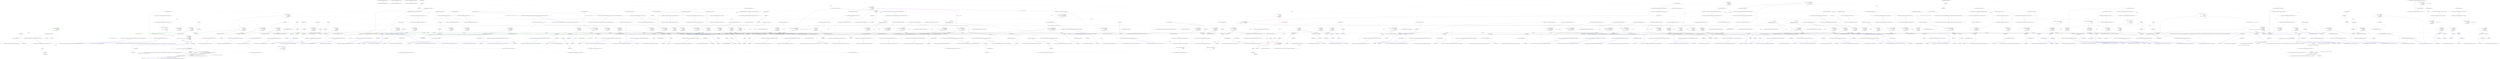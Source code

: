 digraph  {
n0 [cluster="CommandLine.Infrastructure.IArgumentEnumerator.MoveNext()", label="Entry CommandLine.Infrastructure.IArgumentEnumerator.MoveNext()", span="34-34"];
n1 [cluster="CommandLine.Infrastructure.IArgumentEnumerator.MoveNext()", label="Exit CommandLine.Infrastructure.IArgumentEnumerator.MoveNext()", span="34-34"];
n2 [cluster="CommandLine.Infrastructure.IArgumentEnumerator.MovePrevious()", label="Entry CommandLine.Infrastructure.IArgumentEnumerator.MovePrevious()", span="36-36"];
n3 [cluster="CommandLine.Infrastructure.IArgumentEnumerator.MovePrevious()", label="Exit CommandLine.Infrastructure.IArgumentEnumerator.MovePrevious()", span="36-36"];
n4 [cluster="CommandLine.Infrastructure.IArgumentEnumerator.GetRemainingFromNext()", label="Entry CommandLine.Infrastructure.IArgumentEnumerator.GetRemainingFromNext()", span="38-38"];
n5 [cluster="CommandLine.Infrastructure.IArgumentEnumerator.GetRemainingFromNext()", label="Exit CommandLine.Infrastructure.IArgumentEnumerator.GetRemainingFromNext()", span="38-38"];
d369 [cluster="CommandLine.Tests.Unit.Core.InstanceBuilderTests.Empty_set_options_allowed_with_mutually_exclusive_sets(string[], int)", color=green, community=0, label="0: var result = InstanceBuilder.Build(\r\n                () => new FakeOptionsWithNamedAndEmptySets(),\r\n                arguments,\r\n                StringComparer.Ordinal,\r\n                CultureInfo.InvariantCulture)", span="855-859"];
d368 [cluster="CommandLine.Tests.Unit.Core.InstanceBuilderTests.Empty_set_options_allowed_with_mutually_exclusive_sets(string[], int)", label="Entry CommandLine.Tests.Unit.Core.InstanceBuilderTests.Empty_set_options_allowed_with_mutually_exclusive_sets(string[], int)", span="853-853"];
d370 [cluster="CommandLine.Tests.Unit.Core.InstanceBuilderTests.Empty_set_options_allowed_with_mutually_exclusive_sets(string[], int)", label="result.Errors.Should().HaveCount(x => x == expected)", span="862-862"];
d9 [cluster="CommandLine.Core.InstanceBuilder.Build<T>(System.Func<T>, System.Collections.Generic.IEnumerable<string>, System.StringComparer, System.Globalization.CultureInfo)", label="Entry CommandLine.Core.InstanceBuilder.Build<T>(System.Func<T>, System.Collections.Generic.IEnumerable<string>, System.StringComparer, System.Globalization.CultureInfo)", span="12-12"];
d374 [cluster="lambda expression", label="Entry lambda expression", span="856-856"];
d382 [cluster="CommandLine.Tests.Unit.Core.InstanceBuilderTests.Parse_string_scalar_with_required_constraint_as_value(string[], CommandLine.Tests.Fakes.FakeOptionsWithRequiredValue)", color=green, community=1, label="0: var result = InstanceBuilder.Build(\r\n                () => new FakeOptionsWithRequiredValue(),\r\n                arguments,\r\n                StringComparer.Ordinal,\r\n                CultureInfo.InvariantCulture)", span="872-876"];
d381 [cluster="CommandLine.Tests.Unit.Core.InstanceBuilderTests.Parse_string_scalar_with_required_constraint_as_value(string[], CommandLine.Tests.Fakes.FakeOptionsWithRequiredValue)", label="Entry CommandLine.Tests.Unit.Core.InstanceBuilderTests.Parse_string_scalar_with_required_constraint_as_value(string[], CommandLine.Tests.Fakes.FakeOptionsWithRequiredValue)", span="867-867"];
d383 [cluster="CommandLine.Tests.Unit.Core.InstanceBuilderTests.Parse_string_scalar_with_required_constraint_as_value(string[], CommandLine.Tests.Fakes.FakeOptionsWithRequiredValue)", color=green, community=0, label="0: expected.ShouldBeEquivalentTo(result.Value)", span="879-879"];
d385 [cluster="lambda expression", label="Entry lambda expression", span="873-873"];
d384 [cluster="CommandLine.Tests.Unit.Core.InstanceBuilderTests.Parse_string_scalar_with_required_constraint_as_value(string[], CommandLine.Tests.Fakes.FakeOptionsWithRequiredValue)", label="Exit CommandLine.Tests.Unit.Core.InstanceBuilderTests.Parse_string_scalar_with_required_constraint_as_value(string[], CommandLine.Tests.Fakes.FakeOptionsWithRequiredValue)", span="867-867"];
d104 [cluster="Unk.ShouldBeEquivalentTo", label="Entry Unk.ShouldBeEquivalentTo", span=""];
d386 [cluster="lambda expression", color=green, community=0, label="0: new FakeOptionsWithRequiredValue()", span="873-873"];
d387 [cluster="lambda expression", label="Exit lambda expression", span="873-873"];
d282 [cluster="CommandLine.Tests.Fakes.FakeOptionsWithRequiredValue.FakeOptionsWithRequiredValue()", label="Entry CommandLine.Tests.Fakes.FakeOptionsWithRequiredValue.FakeOptionsWithRequiredValue()", span="4-4"];
d371 [cluster="CommandLine.Tests.Unit.Core.InstanceBuilderTests.Empty_set_options_allowed_with_mutually_exclusive_sets(string[], int)", label="Exit CommandLine.Tests.Unit.Core.InstanceBuilderTests.Empty_set_options_allowed_with_mutually_exclusive_sets(string[], int)", span="853-853"];
d379 [cluster="lambda expression", label="x == expected", span="862-862"];
d372 [cluster="Unk.Should", label="Entry Unk.Should", span=""];
d373 [cluster="Unk.HaveCount", label="Entry Unk.HaveCount", span=""];
d378 [cluster="lambda expression", label="Entry lambda expression", span="862-862"];
d3 [cluster="CommandLine.Tests.Unit.Core.InstanceBuilderTests.Explicit_help_request_generates_help_requested_error()", label="var result = InstanceBuilder.Build(\r\n                () => fakeOptions,\r\n                new[] { ''--help'' },\r\n                StringComparer.Ordinal,\r\n                CultureInfo.InvariantCulture)", span="26-30"];
d16 [cluster="CommandLine.Tests.Unit.Core.InstanceBuilderTests.Parse_negative_long_value(string[], long)", label="var result = InstanceBuilder.Build(\r\n                () => new FakeOptions(),\r\n                arguments,\r\n                StringComparer.Ordinal,\r\n                CultureInfo.InvariantCulture)", span="47-51"];
d24 [cluster="CommandLine.Tests.Unit.Core.InstanceBuilderTests.Parse_double_value(string[], double)", label="var result = InstanceBuilder.Build(\r\n                () => new FakeOptionsWithDouble(),\r\n                arguments,\r\n                StringComparer.Ordinal,\r\n                CultureInfo.InvariantCulture)", span="70-74"];
d32 [cluster="CommandLine.Tests.Unit.Core.InstanceBuilderTests.Parse_int_sequence(string[], int[])", label="var result = InstanceBuilder.Build(\r\n                () => new FakeOptionsWithSequence(),\r\n                arguments,\r\n                StringComparer.Ordinal,\r\n                CultureInfo.InvariantCulture)", span="94-98"];
d41 [cluster="CommandLine.Tests.Unit.Core.InstanceBuilderTests.Parse_int_sequence_with_range(string[], int[])", label="var result = InstanceBuilder.Build(\r\n                () => new FakeOptions(),\r\n                arguments,\r\n                StringComparer.Ordinal,\r\n                CultureInfo.InvariantCulture)", span="116-120"];
d48 [cluster="CommandLine.Tests.Unit.Core.InstanceBuilderTests.Parse_string_sequence_with_only_min_constraint(string[], string[])", label="var result = InstanceBuilder.Build(\r\n                () => new FakeOptionsWithSequenceAndOnlyMinConstraint(),\r\n                arguments,\r\n                StringComparer.Ordinal,\r\n                CultureInfo.InvariantCulture)", span="139-143"];
d56 [cluster="CommandLine.Tests.Unit.Core.InstanceBuilderTests.Parse_string_sequence_with_only_max_constraint(string[], string[])", label="var result = InstanceBuilder.Build(\r\n                () => new FakeOptionsWithSequenceAndOnlyMaxConstraint(),\r\n                arguments,\r\n                StringComparer.Ordinal,\r\n                CultureInfo.InvariantCulture)", span="161-165"];
d65 [cluster="CommandLine.Tests.Unit.Core.InstanceBuilderTests.Breaking_min_constraint_in_string_sequence_gererates_MissingValueOptionError()", label="var result = InstanceBuilder.Build(\r\n                () => new FakeOptionsWithSequenceAndOnlyMinConstraint(),\r\n                new[] { ''-s'' },\r\n                StringComparer.Ordinal,\r\n                CultureInfo.InvariantCulture)", span="180-184"];
d75 [cluster="CommandLine.Tests.Unit.Core.InstanceBuilderTests.Breaking_min_constraint_in_string_sequence_as_value_gererates_SequenceOutOfRangeError()", label="var result = InstanceBuilder.Build(\r\n                () => new FakeOptionsWithSequenceAndOnlyMinConstraintAsValue(),\r\n                new string[] { },\r\n                StringComparer.Ordinal,\r\n                CultureInfo.InvariantCulture)", span="199-203"];
d85 [cluster="CommandLine.Tests.Unit.Core.InstanceBuilderTests.Breaking_max_constraint_in_string_sequence_gererates_SequenceOutOfRangeError()", label="var result = InstanceBuilder.Build(\r\n                () => new FakeOptionsWithSequenceAndOnlyMaxConstraint(),\r\n                new[] { ''--string-seq=one'', ''two'', ''three'', ''this-is-too-much'' },\r\n                StringComparer.Ordinal,\r\n                CultureInfo.InvariantCulture)", span="219-223"];
d93 [cluster="CommandLine.Tests.Unit.Core.InstanceBuilderTests.Breaking_max_constraint_in_string_sequence_as_value_gererates_SequenceOutOfRangeError()", label="var result = InstanceBuilder.Build(\r\n                () => new FakeOptionsWithSequenceAndOnlyMaxConstraintAsValue(),\r\n                new[] { ''one'', ''two'', ''three'', ''this-is-too-much'' },\r\n                StringComparer.Ordinal,\r\n                CultureInfo.InvariantCulture)", span="238-242"];
d101 [cluster="CommandLine.Tests.Unit.Core.InstanceBuilderTests.Parse_enum_value(string[], CommandLine.Tests.Fakes.Colors)", label="var result = InstanceBuilder.Build(\r\n                () => new FakeOptionsWithEnum(),\r\n                arguments,\r\n                StringComparer.Ordinal,\r\n                CultureInfo.InvariantCulture)", span="262-266"];
d111 [cluster="CommandLine.Tests.Unit.Core.InstanceBuilderTests.Parse_enum_value_with_wrong_index_generates_BadFormatConversionError()", label="var result = InstanceBuilder.Build(\r\n                () => new FakeOptionsWithEnum(),\r\n                new[] { ''--colors'', ''3'' },\r\n                StringComparer.Ordinal,\r\n                CultureInfo.InvariantCulture)", span="281-285"];
d120 [cluster="CommandLine.Tests.Unit.Core.InstanceBuilderTests.Parse_enum_value_with_wrong_item_name_generates_BadFormatConversionError()", label="var result = InstanceBuilder.Build(\r\n                () => new FakeOptionsWithEnum(),\r\n                new[] { ''--colors'', ''Yellow'' },\r\n                StringComparer.Ordinal,\r\n                CultureInfo.InvariantCulture)", span="300-304"];
d128 [cluster="CommandLine.Tests.Unit.Core.InstanceBuilderTests.Parse_enum_value_with_wrong_item_name_case_generates_BadFormatConversionError()", label="var result = InstanceBuilder.Build(\r\n                () => new FakeOptionsWithEnum(),\r\n                new[] { ''--colors'', ''RED'' },\r\n                StringComparer.Ordinal,\r\n                CultureInfo.InvariantCulture)", span="319-323"];
d136 [cluster="CommandLine.Tests.Unit.Core.InstanceBuilderTests.Parse_values_partitioned_between_sequence_and_scalar()", label="var result = InstanceBuilder.Build(\r\n                () => new FakeOptionsWithValues(),\r\n                new[] { ''10'', ''a'', ''b'', ''c'', ''20'' },\r\n                StringComparer.Ordinal,\r\n                CultureInfo.InvariantCulture)", span="344-348"];
d144 [cluster="CommandLine.Tests.Unit.Core.InstanceBuilderTests.Parse_sequence_value_without_range_constraints(string[], long[])", label="var result = InstanceBuilder.Build(\r\n                () => new FakeOptionsWithSequenceWithoutRange(),\r\n                arguments,\r\n                StringComparer.Ordinal,\r\n                CultureInfo.InvariantCulture)", span="367-371"];
d152 [cluster="CommandLine.Tests.Unit.Core.InstanceBuilderTests.Parse_long_sequence_with_separator(string[], long[])", label="var result = InstanceBuilder.Build(\r\n                () => new FakeOptionsWithSequenceAndSeparator(),\r\n                arguments,\r\n                StringComparer.Ordinal,\r\n                CultureInfo.InvariantCulture)", span="389-393"];
d160 [cluster="CommandLine.Tests.Unit.Core.InstanceBuilderTests.Parse_string_sequence_with_separator(string[], string[])", label="var result = InstanceBuilder.Build(\r\n                () => new FakeOptionsWithSequenceAndSeparator(),\r\n                arguments,\r\n                StringComparer.Ordinal,\r\n                CultureInfo.InvariantCulture)", span="411-415"];
d190 [cluster="CommandLine.Tests.Unit.Core.InstanceBuilderTests.Parse_option_from_different_sets_gererates_MutuallyExclusiveSetError()", label="var result = InstanceBuilder.Build(\r\n                () => new FakeOptionsWithSets(),\r\n                new[] { ''--weburl'', ''http://mywebsite.org/'', ''--ftpurl'', ''fpt://ftpsite.org/'' },\r\n                StringComparer.Ordinal,\r\n                CultureInfo.InvariantCulture)", span="466-470"];
d200 [cluster="CommandLine.Tests.Unit.Core.InstanceBuilderTests.Two_required_options_at_the_same_set_and_one_is_true()", label="var result = InstanceBuilder.Build(\r\n                () => new FakeOptionWithRequiredAndSet(),\r\n                new[] { ''--ftpurl'', ''str1''},\r\n                StringComparer.Ordinal,\r\n                CultureInfo.InvariantCulture)", span="486-490"];
d209 [cluster="CommandLine.Tests.Unit.Core.InstanceBuilderTests.Two_required_options_at_the_same_set_and_both_are_true()", label="var result = InstanceBuilder.Build(\r\n                () => new FakeOptionWithRequiredAndSet(),\r\n                new[] { ''--ftpurl'', ''str1'', ''--weburl'', ''str2'' },\r\n                StringComparer.Ordinal,\r\n                CultureInfo.InvariantCulture)", span="506-510"];
d217 [cluster="CommandLine.Tests.Unit.Core.InstanceBuilderTests.Two_required_options_at_the_same_set_and_none_are_true()", label="var result = InstanceBuilder.Build(\r\n                () => new FakeOptionWithRequiredAndSet(),\r\n                new[] {''''},\r\n                StringComparer.Ordinal,\r\n                CultureInfo.InvariantCulture)", span="526-530"];
d226 [cluster="CommandLine.Tests.Unit.Core.InstanceBuilderTests.Omitting_required_option_gererates_MissingRequiredOptionError()", label="var result = InstanceBuilder.Build(\r\n                () => new FakeOptionWithRequired(),\r\n                new string[] { },\r\n                StringComparer.Ordinal,\r\n                CultureInfo.InvariantCulture)", span="544-548"];
d235 [cluster="CommandLine.Tests.Unit.Core.InstanceBuilderTests.Wrong_range_in_sequence_gererates_SequenceOutOfRangeError()", label="var result = InstanceBuilder.Build(\r\n                () => new FakeOptions(),\r\n                new [] { ''-i'', ''10'' },\r\n                StringComparer.Ordinal,\r\n                CultureInfo.InvariantCulture)", span="563-567"];
d243 [cluster="CommandLine.Tests.Unit.Core.InstanceBuilderTests.Parse_unknown_long_option_gererates_UnknownOptionError()", label="var result = InstanceBuilder.Build(\r\n                () => new FakeOptions(),\r\n                new[] { ''--stringvalue'', ''abc'', ''--xyz'' },\r\n                StringComparer.Ordinal,\r\n                CultureInfo.InvariantCulture)", span="582-586"];
d252 [cluster="CommandLine.Tests.Unit.Core.InstanceBuilderTests.Parse_unknown_short_option_gererates_UnknownOptionError()", label="var result = InstanceBuilder.Build(\r\n                () => new FakeOptions(),\r\n                new[] { ''-z'', ''-x'' },\r\n                StringComparer.Ordinal,\r\n                CultureInfo.InvariantCulture)", span="601-605"];
d260 [cluster="CommandLine.Tests.Unit.Core.InstanceBuilderTests.Parse_unknown_short_option_in_option_group_gererates_UnknownOptionError()", label="var result = InstanceBuilder.Build(\r\n                () => new FakeOptions(),\r\n                new[] { ''-zx'' },\r\n                StringComparer.Ordinal,\r\n                CultureInfo.InvariantCulture)", span="620-624"];
d267 [cluster="CommandLine.Tests.Unit.Core.InstanceBuilderTests.Omitting_names_assumes_identifier_as_long_name(string[], string)", label="var result = InstanceBuilder.Build(\r\n                () => new FakeOptions(),\r\n                arguments,\r\n                StringComparer.Ordinal,\r\n                CultureInfo.InvariantCulture)", span="640-644"];
d276 [cluster="CommandLine.Tests.Unit.Core.InstanceBuilderTests.Breaking_required_constraint_in_string_scalar_as_value_generates_MissingRequiredOptionError()", label="var result = InstanceBuilder.Build(\r\n                () => new FakeOptionsWithRequiredValue(),\r\n                new string[] { },\r\n                StringComparer.Ordinal,\r\n                CultureInfo.InvariantCulture)", span="659-663"];
d284 [cluster="CommandLine.Tests.Unit.Core.InstanceBuilderTests.Parse_utf8_string_correctly(string[], string)", label="var result = InstanceBuilder.Build(\r\n                () => new FakeOptions(),\r\n                arguments,\r\n                StringComparer.Ordinal,\r\n                CultureInfo.InvariantCulture)", span="681-685"];
d292 [cluster="CommandLine.Tests.Unit.Core.InstanceBuilderTests.Breaking_equal_min_max_constraint_in_string_sequence_as_value_gererates_SequenceOutOfRangeError()", label="var result = InstanceBuilder.Build(\r\n                () => new FakeOptionsWithSequenceMinMaxEqual(),\r\n                new[] { ''one'', ''two'', ''this-is-too-much'' },\r\n                StringComparer.Ordinal,\r\n                CultureInfo.InvariantCulture)", span="700-704"];
d300 [cluster="CommandLine.Tests.Unit.Core.InstanceBuilderTests.Parse_nullable_int(string[], int?)", label="var result = InstanceBuilder.Build(\r\n                () => new FakeOptionsWithNullables(),\r\n                arguments,\r\n                StringComparer.Ordinal,\r\n                CultureInfo.InvariantCulture)", span="722-726"];
d308 [cluster="CommandLine.Tests.Unit.Core.InstanceBuilderTests.Parse_nullable_long(string[], long?)", label="var result = InstanceBuilder.Build(\r\n                () => new FakeOptionsWithNullables(),\r\n                arguments,\r\n                StringComparer.Ordinal,\r\n                CultureInfo.InvariantCulture)", span="744-748"];
d315 [cluster="CommandLine.Tests.Unit.Core.InstanceBuilderTests.Parse_fsharp_option_string(string[], string, bool)", label="var result = InstanceBuilder.Build(\r\n                () => new FakeOptionsWithFSharpOption(),\r\n                arguments,\r\n                StringComparer.Ordinal,\r\n                CultureInfo.InvariantCulture)", span="764-768"];
d326 [cluster="CommandLine.Tests.Unit.Core.InstanceBuilderTests.Parse_fsharp_option_int(string[], int, bool)", label="var result = InstanceBuilder.Build(\r\n                () => new FakeOptionsWithFSharpOption(),\r\n                arguments,\r\n                StringComparer.Ordinal,\r\n                CultureInfo.InvariantCulture)", span="788-792"];
d340 [cluster="lambda expression", label="InstanceBuilder.Build(\r\n                () => new FakeOptionsWithMinZero(),\r\n                new string[] {},\r\n                StringComparer.Ordinal,\r\n                CultureInfo.InvariantCulture)", span="809-813"];
d351 [cluster="lambda expression", label="InstanceBuilder.Build(\r\n                () => new FakeOptionsWithMaxZero(),\r\n                new string[] { },\r\n                StringComparer.Ordinal,\r\n                CultureInfo.InvariantCulture)", span="823-827"];
d362 [cluster="lambda expression", label="InstanceBuilder.Build(\r\n                () => new FakeOptionsWithMinMaxZero(),\r\n                new string[] { },\r\n                StringComparer.Ordinal,\r\n                CultureInfo.InvariantCulture)", span="837-841"];
d389 [cluster="CommandLine.Tests.Unit.Core.InstanceBuilderTests.Parse_string_scalar_and_sequence_adjacent(string[], CommandLine.Tests.Fakes.FakeOptionsWithScalarValueAndSequenceStringAdjacent)", label="var result = InstanceBuilder.Build(\r\n                () => new FakeOptionsWithScalarValueAndSequenceStringAdjacent(),\r\n                arguments,\r\n                StringComparer.Ordinal,\r\n                CultureInfo.InvariantCulture)", span="891-895"];
d376 [cluster="lambda expression", label="Exit lambda expression", span="856-856"];
d375 [cluster="lambda expression", label="new FakeOptionsWithNamedAndEmptySets()", span="856-856"];
d102 [cluster="CommandLine.Tests.Unit.Core.InstanceBuilderTests.Parse_enum_value(string[], CommandLine.Tests.Fakes.Colors)", label="expected.ShouldBeEquivalentTo(result.Value.Colors)", span="269-269"];
d137 [cluster="CommandLine.Tests.Unit.Core.InstanceBuilderTests.Parse_values_partitioned_between_sequence_and_scalar()", label="expectedResult.ShouldBeEquivalentTo(result.Value)", span="351-351"];
d145 [cluster="CommandLine.Tests.Unit.Core.InstanceBuilderTests.Parse_sequence_value_without_range_constraints(string[], long[])", label="expected.ShouldBeEquivalentTo(result.Value.LongSequence)", span="374-374"];
d153 [cluster="CommandLine.Tests.Unit.Core.InstanceBuilderTests.Parse_long_sequence_with_separator(string[], long[])", label="expected.ShouldBeEquivalentTo(result.Value.LongSequence)", span="396-396"];
d161 [cluster="CommandLine.Tests.Unit.Core.InstanceBuilderTests.Parse_string_sequence_with_separator(string[], string[])", label="expected.ShouldBeEquivalentTo(result.Value.StringSequence)", span="418-418"];
d170 [cluster="CommandLine.Tests.Unit.Core.InstanceBuilderTests.Double_dash_force_subsequent_arguments_as_values()", label="expectedResult.ShouldBeEquivalentTo(result.Value)", span="450-450"];
d201 [cluster="CommandLine.Tests.Unit.Core.InstanceBuilderTests.Two_required_options_at_the_same_set_and_one_is_true()", label="expectedResult.ShouldBeEquivalentTo(result.Value)", span="493-493"];
d210 [cluster="CommandLine.Tests.Unit.Core.InstanceBuilderTests.Two_required_options_at_the_same_set_and_both_are_true()", label="expectedResult.ShouldBeEquivalentTo(result.Value)", span="513-513"];
d285 [cluster="CommandLine.Tests.Unit.Core.InstanceBuilderTests.Parse_utf8_string_correctly(string[], string)", label="expected.ShouldBeEquivalentTo(result.Value.StringValue)", span="688-688"];
d301 [cluster="CommandLine.Tests.Unit.Core.InstanceBuilderTests.Parse_nullable_int(string[], int?)", label="expected.ShouldBeEquivalentTo(result.Value.NullableInt)", span="729-729"];
d309 [cluster="CommandLine.Tests.Unit.Core.InstanceBuilderTests.Parse_nullable_long(string[], long?)", label="expected.ShouldBeEquivalentTo(result.Value.NullableLong)", span="751-751"];
d317 [cluster="CommandLine.Tests.Unit.Core.InstanceBuilderTests.Parse_fsharp_option_string(string[], string, bool)", label="expectedValue.ShouldBeEquivalentTo(result.Value.FileName.Value)", span="773-773"];
d318 [cluster="CommandLine.Tests.Unit.Core.InstanceBuilderTests.Parse_fsharp_option_string(string[], string, bool)", label="expectedSome.ShouldBeEquivalentTo(FSharpOption<string>.get_IsSome(result.Value.FileName))", span="775-775"];
d328 [cluster="CommandLine.Tests.Unit.Core.InstanceBuilderTests.Parse_fsharp_option_int(string[], int, bool)", label="expectedValue.ShouldBeEquivalentTo(result.Value.Offset.Value)", span="797-797"];
d329 [cluster="CommandLine.Tests.Unit.Core.InstanceBuilderTests.Parse_fsharp_option_int(string[], int, bool)", label="expectedSome.ShouldBeEquivalentTo(FSharpOption<int>.get_IsSome(result.Value.Offset))", span="799-799"];
d390 [cluster="CommandLine.Tests.Unit.Core.InstanceBuilderTests.Parse_string_scalar_and_sequence_adjacent(string[], CommandLine.Tests.Fakes.FakeOptionsWithScalarValueAndSequenceStringAdjacent)", label="expected.ShouldBeEquivalentTo(result.Value)", span="898-898"];
d280 [cluster="lambda expression", label="new FakeOptionsWithRequiredValue()", span="660-660"];
d398 [label=int, span=""];
d380 [cluster="lambda expression", label="Exit lambda expression", span="862-862"];
d1 [cluster="CommandLine.Tests.Unit.Core.InstanceBuilderTests.Explicit_help_request_generates_help_requested_error()", label="var fakeOptions = new FakeOptions()", span="20-20"];
d2 [cluster="CommandLine.Tests.Unit.Core.InstanceBuilderTests.Explicit_help_request_generates_help_requested_error()", label="var expectedResult = ParserResult.Create(\r\n                ParserResultType.Options,\r\n                fakeOptions, new Error[] { new HelpRequestedError() })", span="21-23"];
d4 [cluster="CommandLine.Tests.Unit.Core.InstanceBuilderTests.Explicit_help_request_generates_help_requested_error()", label="Assert.True(expectedResult.Equals(result))", span="33-33"];
d12 [cluster="lambda expression", label="Entry lambda expression", span="27-27"];
d15 [cluster="CommandLine.Tests.Unit.Core.InstanceBuilderTests.Parse_negative_long_value(string[], long)", label="Entry CommandLine.Tests.Unit.Core.InstanceBuilderTests.Parse_negative_long_value(string[], long)", span="42-42"];
d17 [cluster="CommandLine.Tests.Unit.Core.InstanceBuilderTests.Parse_negative_long_value(string[], long)", label="Assert.Equal(expected, result.Value.LongValue)", span="54-54"];
d20 [cluster="lambda expression", label="Entry lambda expression", span="48-48"];
d23 [cluster="CommandLine.Tests.Unit.Core.InstanceBuilderTests.Parse_double_value(string[], double)", label="Entry CommandLine.Tests.Unit.Core.InstanceBuilderTests.Parse_double_value(string[], double)", span="65-65"];
d25 [cluster="CommandLine.Tests.Unit.Core.InstanceBuilderTests.Parse_double_value(string[], double)", label="Assert.Equal(expected, result.Value.DoubleValue)", span="77-77"];
d27 [cluster="lambda expression", label="Entry lambda expression", span="71-71"];
d31 [cluster="CommandLine.Tests.Unit.Core.InstanceBuilderTests.Parse_int_sequence(string[], int[])", label="Entry CommandLine.Tests.Unit.Core.InstanceBuilderTests.Parse_int_sequence(string[], int[])", span="89-89"];
d33 [cluster="CommandLine.Tests.Unit.Core.InstanceBuilderTests.Parse_int_sequence(string[], int[])", label="Assert.True(expected.SequenceEqual(result.Value.IntSequence))", span="101-101"];
d36 [cluster="lambda expression", label="Entry lambda expression", span="95-95"];
d40 [cluster="CommandLine.Tests.Unit.Core.InstanceBuilderTests.Parse_int_sequence_with_range(string[], int[])", label="Entry CommandLine.Tests.Unit.Core.InstanceBuilderTests.Parse_int_sequence_with_range(string[], int[])", span="111-111"];
d42 [cluster="CommandLine.Tests.Unit.Core.InstanceBuilderTests.Parse_int_sequence_with_range(string[], int[])", label="Assert.True(expected.SequenceEqual(result.Value.IntSequence))", span="123-123"];
d44 [cluster="lambda expression", label="Entry lambda expression", span="117-117"];
d47 [cluster="CommandLine.Tests.Unit.Core.InstanceBuilderTests.Parse_string_sequence_with_only_min_constraint(string[], string[])", label="Entry CommandLine.Tests.Unit.Core.InstanceBuilderTests.Parse_string_sequence_with_only_min_constraint(string[], string[])", span="134-134"];
d49 [cluster="CommandLine.Tests.Unit.Core.InstanceBuilderTests.Parse_string_sequence_with_only_min_constraint(string[], string[])", label="Assert.True(expected.SequenceEqual(result.Value.StringSequence))", span="146-146"];
d51 [cluster="lambda expression", label="Entry lambda expression", span="140-140"];
d55 [cluster="CommandLine.Tests.Unit.Core.InstanceBuilderTests.Parse_string_sequence_with_only_max_constraint(string[], string[])", label="Entry CommandLine.Tests.Unit.Core.InstanceBuilderTests.Parse_string_sequence_with_only_max_constraint(string[], string[])", span="156-156"];
d57 [cluster="CommandLine.Tests.Unit.Core.InstanceBuilderTests.Parse_string_sequence_with_only_max_constraint(string[], string[])", label="Assert.True(expected.SequenceEqual(result.Value.StringSequence))", span="168-168"];
d59 [cluster="lambda expression", label="Entry lambda expression", span="162-162"];
d64 [cluster="CommandLine.Tests.Unit.Core.InstanceBuilderTests.Breaking_min_constraint_in_string_sequence_gererates_MissingValueOptionError()", label="var expectedResult = new[] { new MissingValueOptionError(new NameInfo(''s'', ''string-seq'')) }", span="177-177"];
d66 [cluster="CommandLine.Tests.Unit.Core.InstanceBuilderTests.Breaking_min_constraint_in_string_sequence_gererates_MissingValueOptionError()", label="Assert.True(expectedResult.SequenceEqual(result.Errors))", span="187-187"];
d70 [cluster="lambda expression", label="Entry lambda expression", span="181-181"];
d74 [cluster="CommandLine.Tests.Unit.Core.InstanceBuilderTests.Breaking_min_constraint_in_string_sequence_as_value_gererates_SequenceOutOfRangeError()", label="var expectedResult = new[] { new SequenceOutOfRangeError(NameInfo.EmptyName) }", span="196-196"];
d76 [cluster="CommandLine.Tests.Unit.Core.InstanceBuilderTests.Breaking_min_constraint_in_string_sequence_as_value_gererates_SequenceOutOfRangeError()", label="Assert.True(expectedResult.SequenceEqual(result.Errors))", span="206-206"];
d79 [cluster="lambda expression", label="Entry lambda expression", span="200-200"];
d84 [cluster="CommandLine.Tests.Unit.Core.InstanceBuilderTests.Breaking_max_constraint_in_string_sequence_gererates_SequenceOutOfRangeError()", label="var expectedResult = new[] { new SequenceOutOfRangeError(new NameInfo(''s'', ''string-seq'')) }", span="216-216"];
d86 [cluster="CommandLine.Tests.Unit.Core.InstanceBuilderTests.Breaking_max_constraint_in_string_sequence_gererates_SequenceOutOfRangeError()", label="Assert.True(expectedResult.SequenceEqual(result.Errors))", span="226-226"];
d88 [cluster="lambda expression", label="Entry lambda expression", span="220-220"];
d92 [cluster="CommandLine.Tests.Unit.Core.InstanceBuilderTests.Breaking_max_constraint_in_string_sequence_as_value_gererates_SequenceOutOfRangeError()", label="var expectedResult = new[] { new SequenceOutOfRangeError(NameInfo.EmptyName) }", span="235-235"];
d94 [cluster="CommandLine.Tests.Unit.Core.InstanceBuilderTests.Breaking_max_constraint_in_string_sequence_as_value_gererates_SequenceOutOfRangeError()", label="Assert.True(expectedResult.SequenceEqual(result.Errors))", span="245-245"];
d96 [cluster="lambda expression", label="Entry lambda expression", span="239-239"];
d100 [cluster="CommandLine.Tests.Unit.Core.InstanceBuilderTests.Parse_enum_value(string[], CommandLine.Tests.Fakes.Colors)", label="Entry CommandLine.Tests.Unit.Core.InstanceBuilderTests.Parse_enum_value(string[], CommandLine.Tests.Fakes.Colors)", span="257-257"];
d105 [cluster="lambda expression", label="Entry lambda expression", span="263-263"];
d110 [cluster="CommandLine.Tests.Unit.Core.InstanceBuilderTests.Parse_enum_value_with_wrong_index_generates_BadFormatConversionError()", label="var expectedResult = new[] { new BadFormatConversionError(new NameInfo('''', ''colors'')) }", span="278-278"];
d112 [cluster="CommandLine.Tests.Unit.Core.InstanceBuilderTests.Parse_enum_value_with_wrong_index_generates_BadFormatConversionError()", label="Assert.True(expectedResult.SequenceEqual(result.Errors))", span="288-288"];
d115 [cluster="lambda expression", label="Entry lambda expression", span="282-282"];
d119 [cluster="CommandLine.Tests.Unit.Core.InstanceBuilderTests.Parse_enum_value_with_wrong_item_name_generates_BadFormatConversionError()", label="var expectedResult = new[] { new BadFormatConversionError(new NameInfo('''', ''colors'')) }", span="297-297"];
d121 [cluster="CommandLine.Tests.Unit.Core.InstanceBuilderTests.Parse_enum_value_with_wrong_item_name_generates_BadFormatConversionError()", label="Assert.True(expectedResult.SequenceEqual(result.Errors))", span="307-307"];
d123 [cluster="lambda expression", label="Entry lambda expression", span="301-301"];
d127 [cluster="CommandLine.Tests.Unit.Core.InstanceBuilderTests.Parse_enum_value_with_wrong_item_name_case_generates_BadFormatConversionError()", label="var expectedResult = new[] { new BadFormatConversionError(new NameInfo('''', ''colors'')) }", span="316-316"];
d129 [cluster="CommandLine.Tests.Unit.Core.InstanceBuilderTests.Parse_enum_value_with_wrong_item_name_case_generates_BadFormatConversionError()", label="Assert.True(expectedResult.SequenceEqual(result.Errors))", span="326-326"];
d131 [cluster="lambda expression", label="Entry lambda expression", span="320-320"];
d135 [cluster="CommandLine.Tests.Unit.Core.InstanceBuilderTests.Parse_values_partitioned_between_sequence_and_scalar()", label="var expectedResult = new FakeOptionsWithValues\r\n                {\r\n                    StringValue = string.Empty,\r\n                    LongValue = 10L,\r\n                    StringSequence = new[] { ''a'', ''b'', ''c'' },\r\n                    IntValue = 20\r\n                }", span="335-341"];
d140 [cluster="lambda expression", label="Entry lambda expression", span="345-345"];
d143 [cluster="CommandLine.Tests.Unit.Core.InstanceBuilderTests.Parse_sequence_value_without_range_constraints(string[], long[])", label="Entry CommandLine.Tests.Unit.Core.InstanceBuilderTests.Parse_sequence_value_without_range_constraints(string[], long[])", span="362-362"];
d147 [cluster="lambda expression", label="Entry lambda expression", span="368-368"];
d151 [cluster="CommandLine.Tests.Unit.Core.InstanceBuilderTests.Parse_long_sequence_with_separator(string[], long[])", label="Entry CommandLine.Tests.Unit.Core.InstanceBuilderTests.Parse_long_sequence_with_separator(string[], long[])", span="384-384"];
d155 [cluster="lambda expression", label="Entry lambda expression", span="390-390"];
d159 [cluster="CommandLine.Tests.Unit.Core.InstanceBuilderTests.Parse_string_sequence_with_separator(string[], string[])", label="Entry CommandLine.Tests.Unit.Core.InstanceBuilderTests.Parse_string_sequence_with_separator(string[], string[])", span="406-406"];
d163 [cluster="lambda expression", label="Entry lambda expression", span="412-412"];
d189 [cluster="CommandLine.Tests.Unit.Core.InstanceBuilderTests.Parse_option_from_different_sets_gererates_MutuallyExclusiveSetError()", label="var expectedResult = new[]\r\n                {\r\n                    new MutuallyExclusiveSetError(new NameInfo('''', ''weburl'')),\r\n                    new MutuallyExclusiveSetError(new NameInfo('''', ''ftpurl''))\r\n                }", span="459-463"];
d191 [cluster="CommandLine.Tests.Unit.Core.InstanceBuilderTests.Parse_option_from_different_sets_gererates_MutuallyExclusiveSetError()", label="Assert.True(expectedResult.SequenceEqual(result.Errors))", span="473-473"];
d194 [cluster="lambda expression", label="Entry lambda expression", span="467-467"];
d199 [cluster="CommandLine.Tests.Unit.Core.InstanceBuilderTests.Two_required_options_at_the_same_set_and_one_is_true()", label="var expectedResult = new FakeOptionWithRequiredAndSet {\r\n                FtpUrl = ''str1'',\r\n                WebUrl = null\r\n            }", span="481-484"];
d204 [cluster="lambda expression", label="Entry lambda expression", span="487-487"];
d208 [cluster="CommandLine.Tests.Unit.Core.InstanceBuilderTests.Two_required_options_at_the_same_set_and_both_are_true()", label="var expectedResult = new FakeOptionWithRequiredAndSet {\r\n                FtpUrl = ''str1'',\r\n                WebUrl = ''str2''\r\n            }", span="501-504"];
d212 [cluster="lambda expression", label="Entry lambda expression", span="507-507"];
d216 [cluster="CommandLine.Tests.Unit.Core.InstanceBuilderTests.Two_required_options_at_the_same_set_and_none_are_true()", label="var expectedResult = new[]\r\n            {\r\n                new MissingRequiredOptionError(new NameInfo('''', ''ftpurl'')),\r\n                new MissingRequiredOptionError(new NameInfo('''', ''weburl''))\r\n            }", span="520-524"];
d218 [cluster="CommandLine.Tests.Unit.Core.InstanceBuilderTests.Two_required_options_at_the_same_set_and_none_are_true()", label="Assert.True(expectedResult.SequenceEqual(result.Errors))", span="533-533"];
d221 [cluster="lambda expression", label="Entry lambda expression", span="527-527"];
d225 [cluster="CommandLine.Tests.Unit.Core.InstanceBuilderTests.Omitting_required_option_gererates_MissingRequiredOptionError()", label="var expectedResult = new[] { new MissingRequiredOptionError(new NameInfo('''', ''str'')) }", span="541-541"];
d227 [cluster="CommandLine.Tests.Unit.Core.InstanceBuilderTests.Omitting_required_option_gererates_MissingRequiredOptionError()", label="Assert.True(expectedResult.SequenceEqual(result.Errors))", span="551-551"];
d229 [cluster="lambda expression", label="Entry lambda expression", span="545-545"];
d234 [cluster="CommandLine.Tests.Unit.Core.InstanceBuilderTests.Wrong_range_in_sequence_gererates_SequenceOutOfRangeError()", label="var expectedResult = new[] { new SequenceOutOfRangeError(new NameInfo(''i'', '''')) }", span="560-560"];
d236 [cluster="CommandLine.Tests.Unit.Core.InstanceBuilderTests.Wrong_range_in_sequence_gererates_SequenceOutOfRangeError()", label="Assert.True(expectedResult.SequenceEqual(result.Errors))", span="570-570"];
d238 [cluster="lambda expression", label="Entry lambda expression", span="564-564"];
d242 [cluster="CommandLine.Tests.Unit.Core.InstanceBuilderTests.Parse_unknown_long_option_gererates_UnknownOptionError()", label="var expectedResult = new[] { new UnknownOptionError(''xyz'') }", span="579-579"];
d244 [cluster="CommandLine.Tests.Unit.Core.InstanceBuilderTests.Parse_unknown_long_option_gererates_UnknownOptionError()", label="Assert.True(expectedResult.SequenceEqual(result.Errors))", span="589-589"];
d247 [cluster="lambda expression", label="Entry lambda expression", span="583-583"];
d251 [cluster="CommandLine.Tests.Unit.Core.InstanceBuilderTests.Parse_unknown_short_option_gererates_UnknownOptionError()", label="var expectedResult = new[] { new UnknownOptionError(''z'') }", span="598-598"];
d253 [cluster="CommandLine.Tests.Unit.Core.InstanceBuilderTests.Parse_unknown_short_option_gererates_UnknownOptionError()", label="Assert.True(expectedResult.SequenceEqual(result.Errors))", span="608-608"];
d255 [cluster="lambda expression", label="Entry lambda expression", span="602-602"];
d259 [cluster="CommandLine.Tests.Unit.Core.InstanceBuilderTests.Parse_unknown_short_option_in_option_group_gererates_UnknownOptionError()", label="var expectedResult = new[] { new UnknownOptionError(''z'') }", span="617-617"];
d261 [cluster="CommandLine.Tests.Unit.Core.InstanceBuilderTests.Parse_unknown_short_option_in_option_group_gererates_UnknownOptionError()", label="Assert.True(expectedResult.SequenceEqual(result.Errors))", span="627-627"];
d263 [cluster="lambda expression", label="Entry lambda expression", span="621-621"];
d266 [cluster="CommandLine.Tests.Unit.Core.InstanceBuilderTests.Omitting_names_assumes_identifier_as_long_name(string[], string)", label="Entry CommandLine.Tests.Unit.Core.InstanceBuilderTests.Omitting_names_assumes_identifier_as_long_name(string[], string)", span="635-635"];
d268 [cluster="CommandLine.Tests.Unit.Core.InstanceBuilderTests.Omitting_names_assumes_identifier_as_long_name(string[], string)", label="Assert.True(expected.Equals(result.Value.StringValue))", span="647-647"];
d271 [cluster="lambda expression", label="Entry lambda expression", span="641-641"];
d275 [cluster="CommandLine.Tests.Unit.Core.InstanceBuilderTests.Breaking_required_constraint_in_string_scalar_as_value_generates_MissingRequiredOptionError()", label="var expectedResult = new[] { new MissingRequiredOptionError(NameInfo.EmptyName) }", span="656-656"];
d277 [cluster="CommandLine.Tests.Unit.Core.InstanceBuilderTests.Breaking_required_constraint_in_string_scalar_as_value_generates_MissingRequiredOptionError()", label="Assert.True(expectedResult.SequenceEqual(result.Errors))", span="666-666"];
d279 [cluster="lambda expression", label="Entry lambda expression", span="660-660"];
d283 [cluster="CommandLine.Tests.Unit.Core.InstanceBuilderTests.Parse_utf8_string_correctly(string[], string)", label="Entry CommandLine.Tests.Unit.Core.InstanceBuilderTests.Parse_utf8_string_correctly(string[], string)", span="676-676"];
d287 [cluster="lambda expression", label="Entry lambda expression", span="682-682"];
d291 [cluster="CommandLine.Tests.Unit.Core.InstanceBuilderTests.Breaking_equal_min_max_constraint_in_string_sequence_as_value_gererates_SequenceOutOfRangeError()", label="var expectedResult = new[] { new SequenceOutOfRangeError(NameInfo.EmptyName) }", span="697-697"];
d293 [cluster="CommandLine.Tests.Unit.Core.InstanceBuilderTests.Breaking_equal_min_max_constraint_in_string_sequence_as_value_gererates_SequenceOutOfRangeError()", label="Assert.True(expectedResult.SequenceEqual(result.Errors))", span="707-707"];
d295 [cluster="lambda expression", label="Entry lambda expression", span="701-701"];
d299 [cluster="CommandLine.Tests.Unit.Core.InstanceBuilderTests.Parse_nullable_int(string[], int?)", label="Entry CommandLine.Tests.Unit.Core.InstanceBuilderTests.Parse_nullable_int(string[], int?)", span="717-717"];
d303 [cluster="lambda expression", label="Entry lambda expression", span="723-723"];
d307 [cluster="CommandLine.Tests.Unit.Core.InstanceBuilderTests.Parse_nullable_long(string[], long?)", label="Entry CommandLine.Tests.Unit.Core.InstanceBuilderTests.Parse_nullable_long(string[], long?)", span="739-739"];
d311 [cluster="lambda expression", label="Entry lambda expression", span="745-745"];
d314 [cluster="CommandLine.Tests.Unit.Core.InstanceBuilderTests.Parse_fsharp_option_string(string[], string, bool)", label="Entry CommandLine.Tests.Unit.Core.InstanceBuilderTests.Parse_fsharp_option_string(string[], string, bool)", span="759-759"];
d316 [cluster="CommandLine.Tests.Unit.Core.InstanceBuilderTests.Parse_fsharp_option_string(string[], string, bool)", label="result.Value.FileName != null", span="771-771"];
d321 [cluster="lambda expression", label="Entry lambda expression", span="765-765"];
d325 [cluster="CommandLine.Tests.Unit.Core.InstanceBuilderTests.Parse_fsharp_option_int(string[], int, bool)", label="Entry CommandLine.Tests.Unit.Core.InstanceBuilderTests.Parse_fsharp_option_int(string[], int, bool)", span="783-783"];
d327 [cluster="CommandLine.Tests.Unit.Core.InstanceBuilderTests.Parse_fsharp_option_int(string[], int, bool)", label="result.Value.Offset != null", span="795-795"];
d331 [cluster="lambda expression", label="Entry lambda expression", span="789-789"];
d339 [cluster="lambda expression", label="Entry lambda expression", span="809-813"];
d341 [cluster="lambda expression", label="Exit lambda expression", span="809-813"];
d342 [cluster="lambda expression", label="Entry lambda expression", span="810-810"];
d350 [cluster="lambda expression", label="Entry lambda expression", span="823-827"];
d352 [cluster="lambda expression", label="Exit lambda expression", span="823-827"];
d353 [cluster="lambda expression", label="Entry lambda expression", span="824-824"];
d361 [cluster="lambda expression", label="Entry lambda expression", span="837-841"];
d363 [cluster="lambda expression", label="Exit lambda expression", span="837-841"];
d364 [cluster="lambda expression", label="Entry lambda expression", span="838-838"];
d388 [cluster="CommandLine.Tests.Unit.Core.InstanceBuilderTests.Parse_string_scalar_and_sequence_adjacent(string[], CommandLine.Tests.Fakes.FakeOptionsWithScalarValueAndSequenceStringAdjacent)", label="Entry CommandLine.Tests.Unit.Core.InstanceBuilderTests.Parse_string_scalar_and_sequence_adjacent(string[], CommandLine.Tests.Fakes.FakeOptionsWithScalarValueAndSequenceStringAdjacent)", span="886-886"];
d392 [cluster="lambda expression", label="Entry lambda expression", span="892-892"];
d377 [cluster="CommandLine.Tests.Fakes.FakeOptionsWithNamedAndEmptySets.FakeOptionsWithNamedAndEmptySets()", label="Entry CommandLine.Tests.Fakes.FakeOptionsWithNamedAndEmptySets.FakeOptionsWithNamedAndEmptySets()", span="4-4"];
d103 [cluster="CommandLine.Tests.Unit.Core.InstanceBuilderTests.Parse_enum_value(string[], CommandLine.Tests.Fakes.Colors)", label="Exit CommandLine.Tests.Unit.Core.InstanceBuilderTests.Parse_enum_value(string[], CommandLine.Tests.Fakes.Colors)", span="257-257"];
d138 [cluster="CommandLine.Tests.Unit.Core.InstanceBuilderTests.Parse_values_partitioned_between_sequence_and_scalar()", label="Exit CommandLine.Tests.Unit.Core.InstanceBuilderTests.Parse_values_partitioned_between_sequence_and_scalar()", span="332-332"];
d146 [cluster="CommandLine.Tests.Unit.Core.InstanceBuilderTests.Parse_sequence_value_without_range_constraints(string[], long[])", label="Exit CommandLine.Tests.Unit.Core.InstanceBuilderTests.Parse_sequence_value_without_range_constraints(string[], long[])", span="362-362"];
d154 [cluster="CommandLine.Tests.Unit.Core.InstanceBuilderTests.Parse_long_sequence_with_separator(string[], long[])", label="Exit CommandLine.Tests.Unit.Core.InstanceBuilderTests.Parse_long_sequence_with_separator(string[], long[])", span="384-384"];
d162 [cluster="CommandLine.Tests.Unit.Core.InstanceBuilderTests.Parse_string_sequence_with_separator(string[], string[])", label="Exit CommandLine.Tests.Unit.Core.InstanceBuilderTests.Parse_string_sequence_with_separator(string[], string[])", span="406-406"];
d167 [cluster="CommandLine.Tests.Unit.Core.InstanceBuilderTests.Double_dash_force_subsequent_arguments_as_values()", label="var expectedResult = new FakeOptionsWithValues\r\n                {\r\n                    StringValue = ''str1'',\r\n                    LongValue = 10L,\r\n                    StringSequence = new[] { ''-a'', ''--bee'', ''-c'' },\r\n                    IntValue = 20\r\n                }", span="430-436"];
d169 [cluster="CommandLine.Tests.Unit.Core.InstanceBuilderTests.Double_dash_force_subsequent_arguments_as_values()", label="var result = InstanceBuilder.Build(\r\n                () => new FakeOptionsWithValues(),\r\n                (a, optionSpecs) =>\r\n                    Tokenizer.PreprocessDashDash(a,\r\n                        args => Tokenizer.Tokenize(args, name => NameLookup.Contains(name, optionSpecs, StringComparer.Ordinal))),\r\n                arguments,\r\n                StringComparer.Ordinal,\r\n                CultureInfo.InvariantCulture)", span="440-447"];
d171 [cluster="CommandLine.Tests.Unit.Core.InstanceBuilderTests.Double_dash_force_subsequent_arguments_as_values()", label="Exit CommandLine.Tests.Unit.Core.InstanceBuilderTests.Double_dash_force_subsequent_arguments_as_values()", span="427-427"];
d202 [cluster="CommandLine.Tests.Unit.Core.InstanceBuilderTests.Two_required_options_at_the_same_set_and_one_is_true()", label="Exit CommandLine.Tests.Unit.Core.InstanceBuilderTests.Two_required_options_at_the_same_set_and_one_is_true()", span="479-479"];
d211 [cluster="CommandLine.Tests.Unit.Core.InstanceBuilderTests.Two_required_options_at_the_same_set_and_both_are_true()", label="Exit CommandLine.Tests.Unit.Core.InstanceBuilderTests.Two_required_options_at_the_same_set_and_both_are_true()", span="499-499"];
d286 [cluster="CommandLine.Tests.Unit.Core.InstanceBuilderTests.Parse_utf8_string_correctly(string[], string)", label="Exit CommandLine.Tests.Unit.Core.InstanceBuilderTests.Parse_utf8_string_correctly(string[], string)", span="676-676"];
d302 [cluster="CommandLine.Tests.Unit.Core.InstanceBuilderTests.Parse_nullable_int(string[], int?)", label="Exit CommandLine.Tests.Unit.Core.InstanceBuilderTests.Parse_nullable_int(string[], int?)", span="717-717"];
d310 [cluster="CommandLine.Tests.Unit.Core.InstanceBuilderTests.Parse_nullable_long(string[], long?)", label="Exit CommandLine.Tests.Unit.Core.InstanceBuilderTests.Parse_nullable_long(string[], long?)", span="739-739"];
d319 [cluster="CommandLine.Tests.Unit.Core.InstanceBuilderTests.Parse_fsharp_option_string(string[], string, bool)", label="Exit CommandLine.Tests.Unit.Core.InstanceBuilderTests.Parse_fsharp_option_string(string[], string, bool)", span="759-759"];
d320 [cluster="Unk.get_IsSome", label="Entry Unk.get_IsSome", span=""];
d330 [cluster="CommandLine.Tests.Unit.Core.InstanceBuilderTests.Parse_fsharp_option_int(string[], int, bool)", label="Exit CommandLine.Tests.Unit.Core.InstanceBuilderTests.Parse_fsharp_option_int(string[], int, bool)", span="783-783"];
d391 [cluster="CommandLine.Tests.Unit.Core.InstanceBuilderTests.Parse_string_scalar_and_sequence_adjacent(string[], CommandLine.Tests.Fakes.FakeOptionsWithScalarValueAndSequenceStringAdjacent)", label="Exit CommandLine.Tests.Unit.Core.InstanceBuilderTests.Parse_string_scalar_and_sequence_adjacent(string[], CommandLine.Tests.Fakes.FakeOptionsWithScalarValueAndSequenceStringAdjacent)", span="886-886"];
d281 [cluster="lambda expression", label="Exit lambda expression", span="660-660"];
d0 [cluster="CommandLine.Tests.Unit.Core.InstanceBuilderTests.Explicit_help_request_generates_help_requested_error()", label="Entry CommandLine.Tests.Unit.Core.InstanceBuilderTests.Explicit_help_request_generates_help_requested_error()", span="17-17"];
d6 [cluster="CommandLine.Tests.Fakes.FakeOptions.FakeOptions()", label="Entry CommandLine.Tests.Fakes.FakeOptions.FakeOptions()", span="6-6"];
d13 [cluster="lambda expression", label=fakeOptions, span="27-27"];
d7 [cluster="CommandLine.HelpRequestedError.HelpRequestedError()", label="Entry CommandLine.HelpRequestedError.HelpRequestedError()", span="338-338"];
d8 [cluster="CommandLine.ParserResult.Create<T>(CommandLine.ParserResultType, T, System.Collections.Generic.IEnumerable<CommandLine.Error>)", label="Entry CommandLine.ParserResult.Create<T>(CommandLine.ParserResultType, T, System.Collections.Generic.IEnumerable<CommandLine.Error>)", span="100-100"];
d5 [cluster="CommandLine.Tests.Unit.Core.InstanceBuilderTests.Explicit_help_request_generates_help_requested_error()", label="Exit CommandLine.Tests.Unit.Core.InstanceBuilderTests.Explicit_help_request_generates_help_requested_error()", span="17-17"];
d10 [cluster="CommandLine.ParserResult<T>.Equals(CommandLine.ParserResult<T>)", label="Entry CommandLine.ParserResult<T>.Equals(CommandLine.ParserResult<T>)", span="87-87"];
d11 [cluster="Unk.True", label="Entry Unk.True", span=""];
d14 [cluster="lambda expression", label="Exit lambda expression", span="27-27"];
d18 [cluster="CommandLine.Tests.Unit.Core.InstanceBuilderTests.Parse_negative_long_value(string[], long)", label="Exit CommandLine.Tests.Unit.Core.InstanceBuilderTests.Parse_negative_long_value(string[], long)", span="42-42"];
d19 [cluster="Unk.Equal", label="Entry Unk.Equal", span=""];
d22 [cluster="lambda expression", label="Exit lambda expression", span="48-48"];
d21 [cluster="lambda expression", label="new FakeOptions()", span="48-48"];
d26 [cluster="CommandLine.Tests.Unit.Core.InstanceBuilderTests.Parse_double_value(string[], double)", label="Exit CommandLine.Tests.Unit.Core.InstanceBuilderTests.Parse_double_value(string[], double)", span="65-65"];
d29 [cluster="lambda expression", label="Exit lambda expression", span="71-71"];
d28 [cluster="lambda expression", label="new FakeOptionsWithDouble()", span="71-71"];
d34 [cluster="CommandLine.Tests.Unit.Core.InstanceBuilderTests.Parse_int_sequence(string[], int[])", label="Exit CommandLine.Tests.Unit.Core.InstanceBuilderTests.Parse_int_sequence(string[], int[])", span="89-89"];
d35 [cluster="Unk.SequenceEqual", label="Entry Unk.SequenceEqual", span=""];
d38 [cluster="lambda expression", label="Exit lambda expression", span="95-95"];
d37 [cluster="lambda expression", label="new FakeOptionsWithSequence()", span="95-95"];
d43 [cluster="CommandLine.Tests.Unit.Core.InstanceBuilderTests.Parse_int_sequence_with_range(string[], int[])", label="Exit CommandLine.Tests.Unit.Core.InstanceBuilderTests.Parse_int_sequence_with_range(string[], int[])", span="111-111"];
d46 [cluster="lambda expression", label="Exit lambda expression", span="117-117"];
d45 [cluster="lambda expression", label="new FakeOptions()", span="117-117"];
d50 [cluster="CommandLine.Tests.Unit.Core.InstanceBuilderTests.Parse_string_sequence_with_only_min_constraint(string[], string[])", label="Exit CommandLine.Tests.Unit.Core.InstanceBuilderTests.Parse_string_sequence_with_only_min_constraint(string[], string[])", span="134-134"];
d53 [cluster="lambda expression", label="Exit lambda expression", span="140-140"];
d52 [cluster="lambda expression", label="new FakeOptionsWithSequenceAndOnlyMinConstraint()", span="140-140"];
d58 [cluster="CommandLine.Tests.Unit.Core.InstanceBuilderTests.Parse_string_sequence_with_only_max_constraint(string[], string[])", label="Exit CommandLine.Tests.Unit.Core.InstanceBuilderTests.Parse_string_sequence_with_only_max_constraint(string[], string[])", span="156-156"];
d61 [cluster="lambda expression", label="Exit lambda expression", span="162-162"];
d60 [cluster="lambda expression", label="new FakeOptionsWithSequenceAndOnlyMaxConstraint()", span="162-162"];
d63 [cluster="CommandLine.Tests.Unit.Core.InstanceBuilderTests.Breaking_min_constraint_in_string_sequence_gererates_MissingValueOptionError()", label="Entry CommandLine.Tests.Unit.Core.InstanceBuilderTests.Breaking_min_constraint_in_string_sequence_gererates_MissingValueOptionError()", span="174-174"];
d68 [cluster="CommandLine.MissingValueOptionError.MissingValueOptionError(CommandLine.NameInfo)", label="Entry CommandLine.MissingValueOptionError.MissingValueOptionError(CommandLine.NameInfo)", span="261-261"];
d69 [cluster="CommandLine.NameInfo.NameInfo(string, string)", label="Entry CommandLine.NameInfo.NameInfo(string, string)", span="20-20"];
d67 [cluster="CommandLine.Tests.Unit.Core.InstanceBuilderTests.Breaking_min_constraint_in_string_sequence_gererates_MissingValueOptionError()", label="Exit CommandLine.Tests.Unit.Core.InstanceBuilderTests.Breaking_min_constraint_in_string_sequence_gererates_MissingValueOptionError()", span="174-174"];
d72 [cluster="lambda expression", label="Exit lambda expression", span="181-181"];
d71 [cluster="lambda expression", label="new FakeOptionsWithSequenceAndOnlyMinConstraint()", span="181-181"];
d73 [cluster="CommandLine.Tests.Unit.Core.InstanceBuilderTests.Breaking_min_constraint_in_string_sequence_as_value_gererates_SequenceOutOfRangeError()", label="Entry CommandLine.Tests.Unit.Core.InstanceBuilderTests.Breaking_min_constraint_in_string_sequence_as_value_gererates_SequenceOutOfRangeError()", span="193-193"];
d78 [cluster="CommandLine.SequenceOutOfRangeError.SequenceOutOfRangeError(CommandLine.NameInfo)", label="Entry CommandLine.SequenceOutOfRangeError.SequenceOutOfRangeError(CommandLine.NameInfo)", span="316-316"];
d77 [cluster="CommandLine.Tests.Unit.Core.InstanceBuilderTests.Breaking_min_constraint_in_string_sequence_as_value_gererates_SequenceOutOfRangeError()", label="Exit CommandLine.Tests.Unit.Core.InstanceBuilderTests.Breaking_min_constraint_in_string_sequence_as_value_gererates_SequenceOutOfRangeError()", span="193-193"];
d81 [cluster="lambda expression", label="Exit lambda expression", span="200-200"];
d80 [cluster="lambda expression", label="new FakeOptionsWithSequenceAndOnlyMinConstraintAsValue()", span="200-200"];
d83 [cluster="CommandLine.Tests.Unit.Core.InstanceBuilderTests.Breaking_max_constraint_in_string_sequence_gererates_SequenceOutOfRangeError()", label="Entry CommandLine.Tests.Unit.Core.InstanceBuilderTests.Breaking_max_constraint_in_string_sequence_gererates_SequenceOutOfRangeError()", span="213-213"];
d87 [cluster="CommandLine.Tests.Unit.Core.InstanceBuilderTests.Breaking_max_constraint_in_string_sequence_gererates_SequenceOutOfRangeError()", label="Exit CommandLine.Tests.Unit.Core.InstanceBuilderTests.Breaking_max_constraint_in_string_sequence_gererates_SequenceOutOfRangeError()", span="213-213"];
d90 [cluster="lambda expression", label="Exit lambda expression", span="220-220"];
d89 [cluster="lambda expression", label="new FakeOptionsWithSequenceAndOnlyMaxConstraint()", span="220-220"];
d91 [cluster="CommandLine.Tests.Unit.Core.InstanceBuilderTests.Breaking_max_constraint_in_string_sequence_as_value_gererates_SequenceOutOfRangeError()", label="Entry CommandLine.Tests.Unit.Core.InstanceBuilderTests.Breaking_max_constraint_in_string_sequence_as_value_gererates_SequenceOutOfRangeError()", span="232-232"];
d95 [cluster="CommandLine.Tests.Unit.Core.InstanceBuilderTests.Breaking_max_constraint_in_string_sequence_as_value_gererates_SequenceOutOfRangeError()", label="Exit CommandLine.Tests.Unit.Core.InstanceBuilderTests.Breaking_max_constraint_in_string_sequence_as_value_gererates_SequenceOutOfRangeError()", span="232-232"];
d98 [cluster="lambda expression", label="Exit lambda expression", span="239-239"];
d97 [cluster="lambda expression", label="new FakeOptionsWithSequenceAndOnlyMaxConstraintAsValue()", span="239-239"];
d107 [cluster="lambda expression", label="Exit lambda expression", span="263-263"];
d106 [cluster="lambda expression", label="new FakeOptionsWithEnum()", span="263-263"];
d109 [cluster="CommandLine.Tests.Unit.Core.InstanceBuilderTests.Parse_enum_value_with_wrong_index_generates_BadFormatConversionError()", label="Entry CommandLine.Tests.Unit.Core.InstanceBuilderTests.Parse_enum_value_with_wrong_index_generates_BadFormatConversionError()", span="275-275"];
d114 [cluster="CommandLine.BadFormatConversionError.BadFormatConversionError(CommandLine.NameInfo)", label="Entry CommandLine.BadFormatConversionError.BadFormatConversionError(CommandLine.NameInfo)", span="305-305"];
d113 [cluster="CommandLine.Tests.Unit.Core.InstanceBuilderTests.Parse_enum_value_with_wrong_index_generates_BadFormatConversionError()", label="Exit CommandLine.Tests.Unit.Core.InstanceBuilderTests.Parse_enum_value_with_wrong_index_generates_BadFormatConversionError()", span="275-275"];
d117 [cluster="lambda expression", label="Exit lambda expression", span="282-282"];
d116 [cluster="lambda expression", label="new FakeOptionsWithEnum()", span="282-282"];
d118 [cluster="CommandLine.Tests.Unit.Core.InstanceBuilderTests.Parse_enum_value_with_wrong_item_name_generates_BadFormatConversionError()", label="Entry CommandLine.Tests.Unit.Core.InstanceBuilderTests.Parse_enum_value_with_wrong_item_name_generates_BadFormatConversionError()", span="294-294"];
d122 [cluster="CommandLine.Tests.Unit.Core.InstanceBuilderTests.Parse_enum_value_with_wrong_item_name_generates_BadFormatConversionError()", label="Exit CommandLine.Tests.Unit.Core.InstanceBuilderTests.Parse_enum_value_with_wrong_item_name_generates_BadFormatConversionError()", span="294-294"];
d125 [cluster="lambda expression", label="Exit lambda expression", span="301-301"];
d124 [cluster="lambda expression", label="new FakeOptionsWithEnum()", span="301-301"];
d126 [cluster="CommandLine.Tests.Unit.Core.InstanceBuilderTests.Parse_enum_value_with_wrong_item_name_case_generates_BadFormatConversionError()", label="Entry CommandLine.Tests.Unit.Core.InstanceBuilderTests.Parse_enum_value_with_wrong_item_name_case_generates_BadFormatConversionError()", span="313-313"];
d130 [cluster="CommandLine.Tests.Unit.Core.InstanceBuilderTests.Parse_enum_value_with_wrong_item_name_case_generates_BadFormatConversionError()", label="Exit CommandLine.Tests.Unit.Core.InstanceBuilderTests.Parse_enum_value_with_wrong_item_name_case_generates_BadFormatConversionError()", span="313-313"];
d133 [cluster="lambda expression", label="Exit lambda expression", span="320-320"];
d132 [cluster="lambda expression", label="new FakeOptionsWithEnum()", span="320-320"];
d134 [cluster="CommandLine.Tests.Unit.Core.InstanceBuilderTests.Parse_values_partitioned_between_sequence_and_scalar()", label="Entry CommandLine.Tests.Unit.Core.InstanceBuilderTests.Parse_values_partitioned_between_sequence_and_scalar()", span="332-332"];
d139 [cluster="CommandLine.Tests.Fakes.FakeOptionsWithValues.FakeOptionsWithValues()", label="Entry CommandLine.Tests.Fakes.FakeOptionsWithValues.FakeOptionsWithValues()", span="6-6"];
d142 [cluster="lambda expression", label="Exit lambda expression", span="345-345"];
d141 [cluster="lambda expression", label="new FakeOptionsWithValues()", span="345-345"];
d149 [cluster="lambda expression", label="Exit lambda expression", span="368-368"];
d148 [cluster="lambda expression", label="new FakeOptionsWithSequenceWithoutRange()", span="368-368"];
d157 [cluster="lambda expression", label="Exit lambda expression", span="390-390"];
d156 [cluster="lambda expression", label="new FakeOptionsWithSequenceAndSeparator()", span="390-390"];
d165 [cluster="lambda expression", label="Exit lambda expression", span="412-412"];
d164 [cluster="lambda expression", label="new FakeOptionsWithSequenceAndSeparator()", span="412-412"];
d188 [cluster="CommandLine.Tests.Unit.Core.InstanceBuilderTests.Parse_option_from_different_sets_gererates_MutuallyExclusiveSetError()", label="Entry CommandLine.Tests.Unit.Core.InstanceBuilderTests.Parse_option_from_different_sets_gererates_MutuallyExclusiveSetError()", span="456-456"];
d193 [cluster="CommandLine.MutuallyExclusiveSetError.MutuallyExclusiveSetError(CommandLine.NameInfo)", label="Entry CommandLine.MutuallyExclusiveSetError.MutuallyExclusiveSetError(CommandLine.NameInfo)", span="294-294"];
d192 [cluster="CommandLine.Tests.Unit.Core.InstanceBuilderTests.Parse_option_from_different_sets_gererates_MutuallyExclusiveSetError()", label="Exit CommandLine.Tests.Unit.Core.InstanceBuilderTests.Parse_option_from_different_sets_gererates_MutuallyExclusiveSetError()", span="456-456"];
d196 [cluster="lambda expression", label="Exit lambda expression", span="467-467"];
d195 [cluster="lambda expression", label="new FakeOptionsWithSets()", span="467-467"];
d198 [cluster="CommandLine.Tests.Unit.Core.InstanceBuilderTests.Two_required_options_at_the_same_set_and_one_is_true()", label="Entry CommandLine.Tests.Unit.Core.InstanceBuilderTests.Two_required_options_at_the_same_set_and_one_is_true()", span="479-479"];
d203 [cluster="CommandLine.Tests.Fakes.FakeOptionWithRequiredAndSet.FakeOptionWithRequiredAndSet()", label="Entry CommandLine.Tests.Fakes.FakeOptionWithRequiredAndSet.FakeOptionWithRequiredAndSet()", span="4-4"];
d206 [cluster="lambda expression", label="Exit lambda expression", span="487-487"];
d205 [cluster="lambda expression", label="new FakeOptionWithRequiredAndSet()", span="487-487"];
d207 [cluster="CommandLine.Tests.Unit.Core.InstanceBuilderTests.Two_required_options_at_the_same_set_and_both_are_true()", label="Entry CommandLine.Tests.Unit.Core.InstanceBuilderTests.Two_required_options_at_the_same_set_and_both_are_true()", span="499-499"];
d214 [cluster="lambda expression", label="Exit lambda expression", span="507-507"];
d213 [cluster="lambda expression", label="new FakeOptionWithRequiredAndSet()", span="507-507"];
d215 [cluster="CommandLine.Tests.Unit.Core.InstanceBuilderTests.Two_required_options_at_the_same_set_and_none_are_true()", label="Entry CommandLine.Tests.Unit.Core.InstanceBuilderTests.Two_required_options_at_the_same_set_and_none_are_true()", span="518-518"];
d220 [cluster="CommandLine.MissingRequiredOptionError.MissingRequiredOptionError(CommandLine.NameInfo)", label="Entry CommandLine.MissingRequiredOptionError.MissingRequiredOptionError(CommandLine.NameInfo)", span="283-283"];
d219 [cluster="CommandLine.Tests.Unit.Core.InstanceBuilderTests.Two_required_options_at_the_same_set_and_none_are_true()", label="Exit CommandLine.Tests.Unit.Core.InstanceBuilderTests.Two_required_options_at_the_same_set_and_none_are_true()", span="518-518"];
d223 [cluster="lambda expression", label="Exit lambda expression", span="527-527"];
d222 [cluster="lambda expression", label="new FakeOptionWithRequiredAndSet()", span="527-527"];
d224 [cluster="CommandLine.Tests.Unit.Core.InstanceBuilderTests.Omitting_required_option_gererates_MissingRequiredOptionError()", label="Entry CommandLine.Tests.Unit.Core.InstanceBuilderTests.Omitting_required_option_gererates_MissingRequiredOptionError()", span="538-538"];
d228 [cluster="CommandLine.Tests.Unit.Core.InstanceBuilderTests.Omitting_required_option_gererates_MissingRequiredOptionError()", label="Exit CommandLine.Tests.Unit.Core.InstanceBuilderTests.Omitting_required_option_gererates_MissingRequiredOptionError()", span="538-538"];
d231 [cluster="lambda expression", label="Exit lambda expression", span="545-545"];
d230 [cluster="lambda expression", label="new FakeOptionWithRequired()", span="545-545"];
d233 [cluster="CommandLine.Tests.Unit.Core.InstanceBuilderTests.Wrong_range_in_sequence_gererates_SequenceOutOfRangeError()", label="Entry CommandLine.Tests.Unit.Core.InstanceBuilderTests.Wrong_range_in_sequence_gererates_SequenceOutOfRangeError()", span="557-557"];
d237 [cluster="CommandLine.Tests.Unit.Core.InstanceBuilderTests.Wrong_range_in_sequence_gererates_SequenceOutOfRangeError()", label="Exit CommandLine.Tests.Unit.Core.InstanceBuilderTests.Wrong_range_in_sequence_gererates_SequenceOutOfRangeError()", span="557-557"];
d240 [cluster="lambda expression", label="Exit lambda expression", span="564-564"];
d239 [cluster="lambda expression", label="new FakeOptions()", span="564-564"];
d241 [cluster="CommandLine.Tests.Unit.Core.InstanceBuilderTests.Parse_unknown_long_option_gererates_UnknownOptionError()", label="Entry CommandLine.Tests.Unit.Core.InstanceBuilderTests.Parse_unknown_long_option_gererates_UnknownOptionError()", span="576-576"];
d246 [cluster="CommandLine.UnknownOptionError.UnknownOptionError(string)", label="Entry CommandLine.UnknownOptionError.UnknownOptionError(string)", span="272-272"];
d245 [cluster="CommandLine.Tests.Unit.Core.InstanceBuilderTests.Parse_unknown_long_option_gererates_UnknownOptionError()", label="Exit CommandLine.Tests.Unit.Core.InstanceBuilderTests.Parse_unknown_long_option_gererates_UnknownOptionError()", span="576-576"];
d249 [cluster="lambda expression", label="Exit lambda expression", span="583-583"];
d248 [cluster="lambda expression", label="new FakeOptions()", span="583-583"];
d250 [cluster="CommandLine.Tests.Unit.Core.InstanceBuilderTests.Parse_unknown_short_option_gererates_UnknownOptionError()", label="Entry CommandLine.Tests.Unit.Core.InstanceBuilderTests.Parse_unknown_short_option_gererates_UnknownOptionError()", span="595-595"];
d254 [cluster="CommandLine.Tests.Unit.Core.InstanceBuilderTests.Parse_unknown_short_option_gererates_UnknownOptionError()", label="Exit CommandLine.Tests.Unit.Core.InstanceBuilderTests.Parse_unknown_short_option_gererates_UnknownOptionError()", span="595-595"];
d257 [cluster="lambda expression", label="Exit lambda expression", span="602-602"];
d256 [cluster="lambda expression", label="new FakeOptions()", span="602-602"];
d258 [cluster="CommandLine.Tests.Unit.Core.InstanceBuilderTests.Parse_unknown_short_option_in_option_group_gererates_UnknownOptionError()", label="Entry CommandLine.Tests.Unit.Core.InstanceBuilderTests.Parse_unknown_short_option_in_option_group_gererates_UnknownOptionError()", span="614-614"];
d262 [cluster="CommandLine.Tests.Unit.Core.InstanceBuilderTests.Parse_unknown_short_option_in_option_group_gererates_UnknownOptionError()", label="Exit CommandLine.Tests.Unit.Core.InstanceBuilderTests.Parse_unknown_short_option_in_option_group_gererates_UnknownOptionError()", span="614-614"];
d265 [cluster="lambda expression", label="Exit lambda expression", span="621-621"];
d264 [cluster="lambda expression", label="new FakeOptions()", span="621-621"];
d269 [cluster="CommandLine.Tests.Unit.Core.InstanceBuilderTests.Omitting_names_assumes_identifier_as_long_name(string[], string)", label="Exit CommandLine.Tests.Unit.Core.InstanceBuilderTests.Omitting_names_assumes_identifier_as_long_name(string[], string)", span="635-635"];
d270 [cluster="string.Equals(string)", label="Entry string.Equals(string)", span="0-0"];
d273 [cluster="lambda expression", label="Exit lambda expression", span="641-641"];
d272 [cluster="lambda expression", label="new FakeOptions()", span="641-641"];
d274 [cluster="CommandLine.Tests.Unit.Core.InstanceBuilderTests.Breaking_required_constraint_in_string_scalar_as_value_generates_MissingRequiredOptionError()", label="Entry CommandLine.Tests.Unit.Core.InstanceBuilderTests.Breaking_required_constraint_in_string_scalar_as_value_generates_MissingRequiredOptionError()", span="653-653"];
d278 [cluster="CommandLine.Tests.Unit.Core.InstanceBuilderTests.Breaking_required_constraint_in_string_scalar_as_value_generates_MissingRequiredOptionError()", label="Exit CommandLine.Tests.Unit.Core.InstanceBuilderTests.Breaking_required_constraint_in_string_scalar_as_value_generates_MissingRequiredOptionError()", span="653-653"];
d289 [cluster="lambda expression", label="Exit lambda expression", span="682-682"];
d288 [cluster="lambda expression", label="new FakeOptions()", span="682-682"];
d290 [cluster="CommandLine.Tests.Unit.Core.InstanceBuilderTests.Breaking_equal_min_max_constraint_in_string_sequence_as_value_gererates_SequenceOutOfRangeError()", label="Entry CommandLine.Tests.Unit.Core.InstanceBuilderTests.Breaking_equal_min_max_constraint_in_string_sequence_as_value_gererates_SequenceOutOfRangeError()", span="694-694"];
d294 [cluster="CommandLine.Tests.Unit.Core.InstanceBuilderTests.Breaking_equal_min_max_constraint_in_string_sequence_as_value_gererates_SequenceOutOfRangeError()", label="Exit CommandLine.Tests.Unit.Core.InstanceBuilderTests.Breaking_equal_min_max_constraint_in_string_sequence_as_value_gererates_SequenceOutOfRangeError()", span="694-694"];
d297 [cluster="lambda expression", label="Exit lambda expression", span="701-701"];
d296 [cluster="lambda expression", label="new FakeOptionsWithSequenceMinMaxEqual()", span="701-701"];
d305 [cluster="lambda expression", label="Exit lambda expression", span="723-723"];
d304 [cluster="lambda expression", label="new FakeOptionsWithNullables()", span="723-723"];
d313 [cluster="lambda expression", label="Exit lambda expression", span="745-745"];
d312 [cluster="lambda expression", label="new FakeOptionsWithNullables()", span="745-745"];
d323 [cluster="lambda expression", label="Exit lambda expression", span="765-765"];
d322 [cluster="lambda expression", label="new FakeOptionsWithFSharpOption()", span="765-765"];
d333 [cluster="lambda expression", label="Exit lambda expression", span="789-789"];
d332 [cluster="lambda expression", label="new FakeOptionsWithFSharpOption()", span="789-789"];
d344 [cluster="lambda expression", label="Exit lambda expression", span="810-810"];
d343 [cluster="lambda expression", label="new FakeOptionsWithMinZero()", span="810-810"];
d355 [cluster="lambda expression", label="Exit lambda expression", span="824-824"];
d354 [cluster="lambda expression", label="new FakeOptionsWithMaxZero()", span="824-824"];
d366 [cluster="lambda expression", label="Exit lambda expression", span="838-838"];
d365 [cluster="lambda expression", label="new FakeOptionsWithMinMaxZero()", span="838-838"];
d394 [cluster="lambda expression", label="Exit lambda expression", span="892-892"];
d393 [cluster="lambda expression", label="new FakeOptionsWithScalarValueAndSequenceStringAdjacent()", span="892-892"];
d166 [cluster="CommandLine.Tests.Unit.Core.InstanceBuilderTests.Double_dash_force_subsequent_arguments_as_values()", label="Entry CommandLine.Tests.Unit.Core.InstanceBuilderTests.Double_dash_force_subsequent_arguments_as_values()", span="427-427"];
d168 [cluster="CommandLine.Tests.Unit.Core.InstanceBuilderTests.Double_dash_force_subsequent_arguments_as_values()", label="var arguments = new[] { ''--stringvalue'', ''str1'', ''--'', ''10'', ''-a'', ''--bee'', ''-c'', ''20'' }", span="437-437"];
d172 [cluster="CommandLine.Core.InstanceBuilder.Build<T>(System.Func<T>, System.Func<System.Collections.Generic.IEnumerable<string>, System.Collections.Generic.IEnumerable<CommandLine.Core.OptionSpecification>, CommandLine.Core.StatePair<System.Collections.Generic.IEnumerable<CommandLine.Core.Token>>>, System.Collections.Generic.IEnumerable<string>, System.StringComparer, System.Globalization.CultureInfo)", label="Entry CommandLine.Core.InstanceBuilder.Build<T>(System.Func<T>, System.Func<System.Collections.Generic.IEnumerable<string>, System.Collections.Generic.IEnumerable<CommandLine.Core.OptionSpecification>, CommandLine.Core.StatePair<System.Collections.Generic.IEnumerable<CommandLine.Core.Token>>>, System.Collections.Generic.IEnumerable<string>, System.StringComparer, System.Globalization.CultureInfo)", span="33-33"];
d173 [cluster="lambda expression", label="Entry lambda expression", span="441-441"];
d176 [cluster="lambda expression", label="Entry lambda expression", span="442-444"];
d396 [label=fakeOptions, span=""];
d30 [cluster="CommandLine.Tests.Fakes.FakeOptionsWithDouble.FakeOptionsWithDouble()", label="Entry CommandLine.Tests.Fakes.FakeOptionsWithDouble.FakeOptionsWithDouble()", span="4-4"];
d39 [cluster="CommandLine.Tests.Fakes.FakeOptionsWithSequence.FakeOptionsWithSequence()", label="Entry CommandLine.Tests.Fakes.FakeOptionsWithSequence.FakeOptionsWithSequence()", span="6-6"];
d54 [cluster="CommandLine.Tests.Fakes.FakeOptionsWithSequenceAndOnlyMinConstraint.FakeOptionsWithSequenceAndOnlyMinConstraint()", label="Entry CommandLine.Tests.Fakes.FakeOptionsWithSequenceAndOnlyMinConstraint.FakeOptionsWithSequenceAndOnlyMinConstraint()", span="6-6"];
d62 [cluster="CommandLine.Tests.Fakes.FakeOptionsWithSequenceAndOnlyMaxConstraint.FakeOptionsWithSequenceAndOnlyMaxConstraint()", label="Entry CommandLine.Tests.Fakes.FakeOptionsWithSequenceAndOnlyMaxConstraint.FakeOptionsWithSequenceAndOnlyMaxConstraint()", span="6-6"];
d82 [cluster="CommandLine.Tests.Fakes.FakeOptionsWithSequenceAndOnlyMinConstraintAsValue.FakeOptionsWithSequenceAndOnlyMinConstraintAsValue()", label="Entry CommandLine.Tests.Fakes.FakeOptionsWithSequenceAndOnlyMinConstraintAsValue.FakeOptionsWithSequenceAndOnlyMinConstraintAsValue()", span="6-6"];
d99 [cluster="CommandLine.Tests.Fakes.FakeOptionsWithSequenceAndOnlyMaxConstraintAsValue.FakeOptionsWithSequenceAndOnlyMaxConstraintAsValue()", label="Entry CommandLine.Tests.Fakes.FakeOptionsWithSequenceAndOnlyMaxConstraintAsValue.FakeOptionsWithSequenceAndOnlyMaxConstraintAsValue()", span="6-6"];
d108 [cluster="CommandLine.Tests.Fakes.FakeOptionsWithEnum.FakeOptionsWithEnum()", label="Entry CommandLine.Tests.Fakes.FakeOptionsWithEnum.FakeOptionsWithEnum()", span="11-11"];
d174 [cluster="lambda expression", label="new FakeOptionsWithValues()", span="441-441"];
d150 [cluster="CommandLine.Tests.Fakes.FakeOptionsWithSequenceWithoutRange.FakeOptionsWithSequenceWithoutRange()", label="Entry CommandLine.Tests.Fakes.FakeOptionsWithSequenceWithoutRange.FakeOptionsWithSequenceWithoutRange()", span="6-6"];
d158 [cluster="CommandLine.Tests.Fakes.FakeOptionsWithSequenceAndSeparator.FakeOptionsWithSequenceAndSeparator()", label="Entry CommandLine.Tests.Fakes.FakeOptionsWithSequenceAndSeparator.FakeOptionsWithSequenceAndSeparator()", span="6-6"];
d197 [cluster="CommandLine.Tests.Fakes.FakeOptionsWithSets.FakeOptionsWithSets()", label="Entry CommandLine.Tests.Fakes.FakeOptionsWithSets.FakeOptionsWithSets()", span="4-4"];
d232 [cluster="CommandLine.Tests.Fakes.FakeOptionWithRequired.FakeOptionWithRequired()", label="Entry CommandLine.Tests.Fakes.FakeOptionWithRequired.FakeOptionWithRequired()", span="4-4"];
d298 [cluster="CommandLine.Tests.Fakes.FakeOptionsWithSequenceMinMaxEqual.FakeOptionsWithSequenceMinMaxEqual()", label="Entry CommandLine.Tests.Fakes.FakeOptionsWithSequenceMinMaxEqual.FakeOptionsWithSequenceMinMaxEqual()", span="9-9"];
d306 [cluster="CommandLine.Tests.Fakes.FakeOptionsWithNullables.FakeOptionsWithNullables()", label="Entry CommandLine.Tests.Fakes.FakeOptionsWithNullables.FakeOptionsWithNullables()", span="4-4"];
d324 [cluster="CommandLine.Tests.Fakes.FakeOptionsWithFSharpOption.FakeOptionsWithFSharpOption()", label="Entry CommandLine.Tests.Fakes.FakeOptionsWithFSharpOption.FakeOptionsWithFSharpOption()", span="6-6"];
d345 [cluster="CommandLine.Tests.Fakes.FakeOptionsWithMinZero.FakeOptionsWithMinZero()", label="Entry CommandLine.Tests.Fakes.FakeOptionsWithMinZero.FakeOptionsWithMinZero()", span="6-6"];
d356 [cluster="CommandLine.Tests.Fakes.FakeOptionsWithMaxZero.FakeOptionsWithMaxZero()", label="Entry CommandLine.Tests.Fakes.FakeOptionsWithMaxZero.FakeOptionsWithMaxZero()", span="6-6"];
d367 [cluster="CommandLine.Tests.Fakes.FakeOptionsWithMinMaxZero.FakeOptionsWithMinMaxZero()", label="Entry CommandLine.Tests.Fakes.FakeOptionsWithMinMaxZero.FakeOptionsWithMinMaxZero()", span="6-6"];
d395 [cluster="CommandLine.Tests.Fakes.FakeOptionsWithScalarValueAndSequenceStringAdjacent.FakeOptionsWithScalarValueAndSequenceStringAdjacent()", label="Entry CommandLine.Tests.Fakes.FakeOptionsWithScalarValueAndSequenceStringAdjacent.FakeOptionsWithScalarValueAndSequenceStringAdjacent()", span="6-6"];
d175 [cluster="lambda expression", label="Exit lambda expression", span="441-441"];
d178 [cluster="lambda expression", label="Exit lambda expression", span="442-444"];
d177 [cluster="lambda expression", label="Tokenizer.PreprocessDashDash(a,\r\n                        args => Tokenizer.Tokenize(args, name => NameLookup.Contains(name, optionSpecs, StringComparer.Ordinal)))", span="443-444"];
d181 [cluster="lambda expression", label="Tokenizer.Tokenize(args, name => NameLookup.Contains(name, optionSpecs, StringComparer.Ordinal))", span="444-444"];
d185 [cluster="lambda expression", label="NameLookup.Contains(name, optionSpecs, StringComparer.Ordinal)", span="444-444"];
d179 [cluster="CommandLine.Core.Tokenizer.PreprocessDashDash(System.Collections.Generic.IEnumerable<string>, System.Func<System.Collections.Generic.IEnumerable<string>, CommandLine.Core.StatePair<System.Collections.Generic.IEnumerable<CommandLine.Core.Token>>>)", label="Entry CommandLine.Core.Tokenizer.PreprocessDashDash(System.Collections.Generic.IEnumerable<string>, System.Func<System.Collections.Generic.IEnumerable<string>, CommandLine.Core.StatePair<System.Collections.Generic.IEnumerable<CommandLine.Core.Token>>>)", span="31-31"];
d180 [cluster="lambda expression", label="Entry lambda expression", span="444-444"];
d397 [label="System.Collections.Generic.IEnumerable<CommandLine.Core.OptionSpecification>", span=""];
d182 [cluster="lambda expression", label="Exit lambda expression", span="444-444"];
d183 [cluster="CommandLine.Core.Tokenizer.Tokenize(System.Collections.Generic.IEnumerable<string>, System.Func<string, bool>)", label="Entry CommandLine.Core.Tokenizer.Tokenize(System.Collections.Generic.IEnumerable<string>, System.Func<string, bool>)", span="11-11"];
d184 [cluster="lambda expression", label="Entry lambda expression", span="444-444"];
d186 [cluster="lambda expression", label="Exit lambda expression", span="444-444"];
d187 [cluster="CommandLine.Core.NameLookup.Contains(string, System.Collections.Generic.IEnumerable<CommandLine.Core.OptionSpecification>, System.StringComparer)", label="Entry CommandLine.Core.NameLookup.Contains(string, System.Collections.Generic.IEnumerable<CommandLine.Core.OptionSpecification>, System.StringComparer)", span="11-11"];
m0_41 [cluster="CommandLine.Tests.Unit.Core.InstanceBuilderTests.Parse_int_sequence_with_range(string[], int[])", file="TypeLookup.cs", label="var result = InstanceBuilder.Build(\r\n                () => new FakeOptions(),\r\n                arguments,\r\n                StringComparer.Ordinal,\r\n                CultureInfo.InvariantCulture)", span="116-120"];
m0_42 [cluster="CommandLine.Tests.Unit.Core.InstanceBuilderTests.Parse_int_sequence_with_range(string[], int[])", file="TypeLookup.cs", label="Assert.True(expected.SequenceEqual(result.Value.IntSequence))", span="123-123"];
m0_357 [cluster="CommandLine.Tests.Unit.Core.InstanceBuilderTests.Min_and_max_constraint_set_to_zero_throws_exception()", file="TypeLookup.cs", label="Entry CommandLine.Tests.Unit.Core.InstanceBuilderTests.Min_and_max_constraint_set_to_zero_throws_exception()", span="834-834"];
m0_358 [cluster="CommandLine.Tests.Unit.Core.InstanceBuilderTests.Min_and_max_constraint_set_to_zero_throws_exception()", file="TypeLookup.cs", label="Action test = () => InstanceBuilder.Build(\r\n                () => new FakeOptionsWithMinMaxZero(),\r\n                new string[] { },\r\n                StringComparer.Ordinal,\r\n                CultureInfo.InvariantCulture)", span="837-841"];
m0_359 [cluster="CommandLine.Tests.Unit.Core.InstanceBuilderTests.Min_and_max_constraint_set_to_zero_throws_exception()", file="TypeLookup.cs", label="Assert.Throws<ApplicationException>(test)", span="844-844"];
m0_360 [cluster="CommandLine.Tests.Unit.Core.InstanceBuilderTests.Min_and_max_constraint_set_to_zero_throws_exception()", file="TypeLookup.cs", label="Exit CommandLine.Tests.Unit.Core.InstanceBuilderTests.Min_and_max_constraint_set_to_zero_throws_exception()", span="834-834"];
m0_338 [cluster="Unk.>", file="TypeLookup.cs", label="Entry Unk.>", span=""];
m0_62 [cluster="CommandLine.Tests.Fakes.FakeOptionsWithSequenceAndOnlyMaxConstraint.FakeOptionsWithSequenceAndOnlyMaxConstraint()", file="TypeLookup.cs", label="Entry CommandLine.Tests.Fakes.FakeOptionsWithSequenceAndOnlyMaxConstraint.FakeOptionsWithSequenceAndOnlyMaxConstraint()", span="6-6"];
m0_151 [cluster="CommandLine.Tests.Unit.Core.InstanceBuilderTests.Parse_long_sequence_with_separator(string[], long[])", file="TypeLookup.cs", label="Entry CommandLine.Tests.Unit.Core.InstanceBuilderTests.Parse_long_sequence_with_separator(string[], long[])", span="384-384"];
m0_152 [cluster="CommandLine.Tests.Unit.Core.InstanceBuilderTests.Parse_long_sequence_with_separator(string[], long[])", file="TypeLookup.cs", label="var result = InstanceBuilder.Build(\r\n                () => new FakeOptionsWithSequenceAndSeparator(),\r\n                arguments,\r\n                StringComparer.Ordinal,\r\n                CultureInfo.InvariantCulture)", span="389-393"];
m0_153 [cluster="CommandLine.Tests.Unit.Core.InstanceBuilderTests.Parse_long_sequence_with_separator(string[], long[])", file="TypeLookup.cs", label="expected.ShouldBeEquivalentTo(result.Value.LongSequence)", span="396-396"];
m0_154 [cluster="CommandLine.Tests.Unit.Core.InstanceBuilderTests.Parse_long_sequence_with_separator(string[], long[])", file="TypeLookup.cs", label="Exit CommandLine.Tests.Unit.Core.InstanceBuilderTests.Parse_long_sequence_with_separator(string[], long[])", span="384-384"];
m0_54 [cluster="CommandLine.Tests.Fakes.FakeOptionsWithSequenceAndOnlyMinConstraint.FakeOptionsWithSequenceAndOnlyMinConstraint()", file="TypeLookup.cs", label="Entry CommandLine.Tests.Fakes.FakeOptionsWithSequenceAndOnlyMinConstraint.FakeOptionsWithSequenceAndOnlyMinConstraint()", span="6-6"];
m0_266 [cluster="CommandLine.Tests.Unit.Core.InstanceBuilderTests.Omitting_names_assumes_identifier_as_long_name(string[], string)", file="TypeLookup.cs", label="Entry CommandLine.Tests.Unit.Core.InstanceBuilderTests.Omitting_names_assumes_identifier_as_long_name(string[], string)", span="635-635"];
m0_267 [cluster="CommandLine.Tests.Unit.Core.InstanceBuilderTests.Omitting_names_assumes_identifier_as_long_name(string[], string)", file="TypeLookup.cs", label="var result = InstanceBuilder.Build(\r\n                () => new FakeOptions(),\r\n                arguments,\r\n                StringComparer.Ordinal,\r\n                CultureInfo.InvariantCulture)", span="640-644"];
m0_268 [cluster="CommandLine.Tests.Unit.Core.InstanceBuilderTests.Omitting_names_assumes_identifier_as_long_name(string[], string)", file="TypeLookup.cs", label="Assert.True(expected.Equals(result.Value.StringValue))", span="647-647"];
m0_269 [cluster="CommandLine.Tests.Unit.Core.InstanceBuilderTests.Omitting_names_assumes_identifier_as_long_name(string[], string)", file="TypeLookup.cs", label="Exit CommandLine.Tests.Unit.Core.InstanceBuilderTests.Omitting_names_assumes_identifier_as_long_name(string[], string)", span="635-635"];
m0_334 [cluster="CommandLine.Tests.Unit.Core.InstanceBuilderTests.Min_constraint_set_to_zero_throws_exception()", file="TypeLookup.cs", label="Entry CommandLine.Tests.Unit.Core.InstanceBuilderTests.Min_constraint_set_to_zero_throws_exception()", span="806-806"];
m0_335 [cluster="CommandLine.Tests.Unit.Core.InstanceBuilderTests.Min_constraint_set_to_zero_throws_exception()", file="TypeLookup.cs", label="Action test = () => InstanceBuilder.Build(\r\n                () => new FakeOptionsWithMinZero(),\r\n                new string[] {},\r\n                StringComparer.Ordinal,\r\n                CultureInfo.InvariantCulture)", span="809-813"];
m0_336 [cluster="CommandLine.Tests.Unit.Core.InstanceBuilderTests.Min_constraint_set_to_zero_throws_exception()", file="TypeLookup.cs", label="Assert.Throws<ApplicationException>(test)", span="816-816"];
m0_337 [cluster="CommandLine.Tests.Unit.Core.InstanceBuilderTests.Min_constraint_set_to_zero_throws_exception()", file="TypeLookup.cs", label="Exit CommandLine.Tests.Unit.Core.InstanceBuilderTests.Min_constraint_set_to_zero_throws_exception()", span="806-806"];
m0_307 [cluster="CommandLine.Tests.Unit.Core.InstanceBuilderTests.Parse_nullable_long(string[], long?)", file="TypeLookup.cs", label="Entry CommandLine.Tests.Unit.Core.InstanceBuilderTests.Parse_nullable_long(string[], long?)", span="739-739"];
m0_308 [cluster="CommandLine.Tests.Unit.Core.InstanceBuilderTests.Parse_nullable_long(string[], long?)", file="TypeLookup.cs", label="var result = InstanceBuilder.Build(\r\n                () => new FakeOptionsWithNullables(),\r\n                arguments,\r\n                StringComparer.Ordinal,\r\n                CultureInfo.InvariantCulture)", span="744-748"];
m0_309 [cluster="CommandLine.Tests.Unit.Core.InstanceBuilderTests.Parse_nullable_long(string[], long?)", file="TypeLookup.cs", label="expected.ShouldBeEquivalentTo(result.Value.NullableLong)", span="751-751"];
m0_310 [cluster="CommandLine.Tests.Unit.Core.InstanceBuilderTests.Parse_nullable_long(string[], long?)", file="TypeLookup.cs", label="Exit CommandLine.Tests.Unit.Core.InstanceBuilderTests.Parse_nullable_long(string[], long?)", span="739-739"];
m0_78 [cluster="CommandLine.SequenceOutOfRangeError.SequenceOutOfRangeError(CommandLine.NameInfo)", file="TypeLookup.cs", label="Entry CommandLine.SequenceOutOfRangeError.SequenceOutOfRangeError(CommandLine.NameInfo)", span="316-316"];
m0_166 [cluster="CommandLine.Tests.Unit.Core.InstanceBuilderTests.Double_dash_force_subsequent_arguments_as_values()", file="TypeLookup.cs", label="Entry CommandLine.Tests.Unit.Core.InstanceBuilderTests.Double_dash_force_subsequent_arguments_as_values()", span="427-427"];
m0_167 [cluster="CommandLine.Tests.Unit.Core.InstanceBuilderTests.Double_dash_force_subsequent_arguments_as_values()", file="TypeLookup.cs", label="var expectedResult = new FakeOptionsWithValues\r\n                {\r\n                    StringValue = ''str1'',\r\n                    LongValue = 10L,\r\n                    StringSequence = new[] { ''-a'', ''--bee'', ''-c'' },\r\n                    IntValue = 20\r\n                }", span="430-436"];
m0_168 [cluster="CommandLine.Tests.Unit.Core.InstanceBuilderTests.Double_dash_force_subsequent_arguments_as_values()", file="TypeLookup.cs", label="var arguments = new[] { ''--stringvalue'', ''str1'', ''--'', ''10'', ''-a'', ''--bee'', ''-c'', ''20'' }", span="437-437"];
m0_170 [cluster="CommandLine.Tests.Unit.Core.InstanceBuilderTests.Double_dash_force_subsequent_arguments_as_values()", file="TypeLookup.cs", label="expectedResult.ShouldBeEquivalentTo(result.Value)", span="450-450"];
m0_169 [cluster="CommandLine.Tests.Unit.Core.InstanceBuilderTests.Double_dash_force_subsequent_arguments_as_values()", file="TypeLookup.cs", label="var result = InstanceBuilder.Build(\r\n                () => new FakeOptionsWithValues(),\r\n                (a, optionSpecs) =>\r\n                    Tokenizer.PreprocessDashDash(a,\r\n                        args => Tokenizer.Tokenize(args, name => NameLookup.Contains(name, optionSpecs, StringComparer.Ordinal))),\r\n                arguments,\r\n                StringComparer.Ordinal,\r\n                CultureInfo.InvariantCulture)", span="440-447"];
m0_171 [cluster="CommandLine.Tests.Unit.Core.InstanceBuilderTests.Double_dash_force_subsequent_arguments_as_values()", file="TypeLookup.cs", label="Exit CommandLine.Tests.Unit.Core.InstanceBuilderTests.Double_dash_force_subsequent_arguments_as_values()", span="427-427"];
m0_258 [cluster="CommandLine.Tests.Unit.Core.InstanceBuilderTests.Parse_unknown_short_option_in_option_group_gererates_UnknownOptionError()", file="TypeLookup.cs", label="Entry CommandLine.Tests.Unit.Core.InstanceBuilderTests.Parse_unknown_short_option_in_option_group_gererates_UnknownOptionError()", span="614-614"];
m0_259 [cluster="CommandLine.Tests.Unit.Core.InstanceBuilderTests.Parse_unknown_short_option_in_option_group_gererates_UnknownOptionError()", file="TypeLookup.cs", label="var expectedResult = new[] { new UnknownOptionError(''z'') }", span="617-617"];
m0_260 [cluster="CommandLine.Tests.Unit.Core.InstanceBuilderTests.Parse_unknown_short_option_in_option_group_gererates_UnknownOptionError()", file="TypeLookup.cs", label="var result = InstanceBuilder.Build(\r\n                () => new FakeOptions(),\r\n                new[] { ''-zx'' },\r\n                StringComparer.Ordinal,\r\n                CultureInfo.InvariantCulture)", span="620-624"];
m0_261 [cluster="CommandLine.Tests.Unit.Core.InstanceBuilderTests.Parse_unknown_short_option_in_option_group_gererates_UnknownOptionError()", file="TypeLookup.cs", label="Assert.True(expectedResult.SequenceEqual(result.Errors))", span="627-627"];
m0_262 [cluster="CommandLine.Tests.Unit.Core.InstanceBuilderTests.Parse_unknown_short_option_in_option_group_gererates_UnknownOptionError()", file="TypeLookup.cs", label="Exit CommandLine.Tests.Unit.Core.InstanceBuilderTests.Parse_unknown_short_option_in_option_group_gererates_UnknownOptionError()", span="614-614"];
m0_108 [cluster="CommandLine.Tests.Fakes.FakeOptionsWithEnum.FakeOptionsWithEnum()", file="TypeLookup.cs", label="Entry CommandLine.Tests.Fakes.FakeOptionsWithEnum.FakeOptionsWithEnum()", span="11-11"];
m0_203 [cluster="CommandLine.Tests.Fakes.FakeOptionWithRequiredAndSet.FakeOptionWithRequiredAndSet()", file="TypeLookup.cs", label="Entry CommandLine.Tests.Fakes.FakeOptionWithRequiredAndSet.FakeOptionWithRequiredAndSet()", span="4-4"];
m0_73 [cluster="CommandLine.Tests.Unit.Core.InstanceBuilderTests.Breaking_min_constraint_in_string_sequence_as_value_gererates_SequenceOutOfRangeError()", file="TypeLookup.cs", label="Entry CommandLine.Tests.Unit.Core.InstanceBuilderTests.Breaking_min_constraint_in_string_sequence_as_value_gererates_SequenceOutOfRangeError()", span="193-193"];
m0_74 [cluster="CommandLine.Tests.Unit.Core.InstanceBuilderTests.Breaking_min_constraint_in_string_sequence_as_value_gererates_SequenceOutOfRangeError()", file="TypeLookup.cs", label="var expectedResult = new[] { new SequenceOutOfRangeError(NameInfo.EmptyName) }", span="196-196"];
m0_75 [cluster="CommandLine.Tests.Unit.Core.InstanceBuilderTests.Breaking_min_constraint_in_string_sequence_as_value_gererates_SequenceOutOfRangeError()", file="TypeLookup.cs", label="var result = InstanceBuilder.Build(\r\n                () => new FakeOptionsWithSequenceAndOnlyMinConstraintAsValue(),\r\n                new string[] { },\r\n                StringComparer.Ordinal,\r\n                CultureInfo.InvariantCulture)", span="199-203"];
m0_76 [cluster="CommandLine.Tests.Unit.Core.InstanceBuilderTests.Breaking_min_constraint_in_string_sequence_as_value_gererates_SequenceOutOfRangeError()", file="TypeLookup.cs", label="Assert.True(expectedResult.SequenceEqual(result.Errors))", span="206-206"];
m0_77 [cluster="CommandLine.Tests.Unit.Core.InstanceBuilderTests.Breaking_min_constraint_in_string_sequence_as_value_gererates_SequenceOutOfRangeError()", file="TypeLookup.cs", label="Exit CommandLine.Tests.Unit.Core.InstanceBuilderTests.Breaking_min_constraint_in_string_sequence_as_value_gererates_SequenceOutOfRangeError()", span="193-193"];
m0_246 [cluster="CommandLine.UnknownOptionError.UnknownOptionError(string)", file="TypeLookup.cs", label="Entry CommandLine.UnknownOptionError.UnknownOptionError(string)", span="272-272"];
m0_91 [cluster="CommandLine.Tests.Unit.Core.InstanceBuilderTests.Breaking_max_constraint_in_string_sequence_as_value_gererates_SequenceOutOfRangeError()", file="TypeLookup.cs", label="Entry CommandLine.Tests.Unit.Core.InstanceBuilderTests.Breaking_max_constraint_in_string_sequence_as_value_gererates_SequenceOutOfRangeError()", span="232-232"];
m0_92 [cluster="CommandLine.Tests.Unit.Core.InstanceBuilderTests.Breaking_max_constraint_in_string_sequence_as_value_gererates_SequenceOutOfRangeError()", file="TypeLookup.cs", label="var expectedResult = new[] { new SequenceOutOfRangeError(NameInfo.EmptyName) }", span="235-235"];
m0_93 [cluster="CommandLine.Tests.Unit.Core.InstanceBuilderTests.Breaking_max_constraint_in_string_sequence_as_value_gererates_SequenceOutOfRangeError()", file="TypeLookup.cs", label="var result = InstanceBuilder.Build(\r\n                () => new FakeOptionsWithSequenceAndOnlyMaxConstraintAsValue(),\r\n                new[] { ''one'', ''two'', ''three'', ''this-is-too-much'' },\r\n                StringComparer.Ordinal,\r\n                CultureInfo.InvariantCulture)", span="238-242"];
m0_94 [cluster="CommandLine.Tests.Unit.Core.InstanceBuilderTests.Breaking_max_constraint_in_string_sequence_as_value_gererates_SequenceOutOfRangeError()", file="TypeLookup.cs", label="Assert.True(expectedResult.SequenceEqual(result.Errors))", span="245-245"];
m0_95 [cluster="CommandLine.Tests.Unit.Core.InstanceBuilderTests.Breaking_max_constraint_in_string_sequence_as_value_gererates_SequenceOutOfRangeError()", file="TypeLookup.cs", label="Exit CommandLine.Tests.Unit.Core.InstanceBuilderTests.Breaking_max_constraint_in_string_sequence_as_value_gererates_SequenceOutOfRangeError()", span="232-232"];
m0_183 [cluster="CommandLine.Core.Tokenizer.Tokenize(System.Collections.Generic.IEnumerable<string>, System.Func<string, bool>)", file="TypeLookup.cs", label="Entry CommandLine.Core.Tokenizer.Tokenize(System.Collections.Generic.IEnumerable<string>, System.Func<string, bool>)", span="11-11"];
m0_314 [cluster="CommandLine.Tests.Unit.Core.InstanceBuilderTests.Parse_fsharp_option_string(string[], string, bool)", file="TypeLookup.cs", label="Entry CommandLine.Tests.Unit.Core.InstanceBuilderTests.Parse_fsharp_option_string(string[], string, bool)", span="759-759"];
m0_315 [cluster="CommandLine.Tests.Unit.Core.InstanceBuilderTests.Parse_fsharp_option_string(string[], string, bool)", file="TypeLookup.cs", label="var result = InstanceBuilder.Build(\r\n                () => new FakeOptionsWithFSharpOption(),\r\n                arguments,\r\n                StringComparer.Ordinal,\r\n                CultureInfo.InvariantCulture)", span="764-768"];
m0_317 [cluster="CommandLine.Tests.Unit.Core.InstanceBuilderTests.Parse_fsharp_option_string(string[], string, bool)", file="TypeLookup.cs", label="expectedValue.ShouldBeEquivalentTo(result.Value.FileName.Value)", span="773-773"];
m0_318 [cluster="CommandLine.Tests.Unit.Core.InstanceBuilderTests.Parse_fsharp_option_string(string[], string, bool)", file="TypeLookup.cs", label="expectedSome.ShouldBeEquivalentTo(FSharpOption<string>.get_IsSome(result.Value.FileName))", span="775-775"];
m0_316 [cluster="CommandLine.Tests.Unit.Core.InstanceBuilderTests.Parse_fsharp_option_string(string[], string, bool)", file="TypeLookup.cs", label="result.Value.FileName != null", span="771-771"];
m0_319 [cluster="CommandLine.Tests.Unit.Core.InstanceBuilderTests.Parse_fsharp_option_string(string[], string, bool)", file="TypeLookup.cs", label="Exit CommandLine.Tests.Unit.Core.InstanceBuilderTests.Parse_fsharp_option_string(string[], string, bool)", span="759-759"];
m0_298 [cluster="CommandLine.Tests.Fakes.FakeOptionsWithSequenceMinMaxEqual.FakeOptionsWithSequenceMinMaxEqual()", file="TypeLookup.cs", label="Entry CommandLine.Tests.Fakes.FakeOptionsWithSequenceMinMaxEqual.FakeOptionsWithSequenceMinMaxEqual()", span="9-9"];
m0_306 [cluster="CommandLine.Tests.Fakes.FakeOptionsWithNullables.FakeOptionsWithNullables()", file="TypeLookup.cs", label="Entry CommandLine.Tests.Fakes.FakeOptionsWithNullables.FakeOptionsWithNullables()", span="4-4"];
m0_6 [cluster="CommandLine.Tests.Fakes.FakeOptions.FakeOptions()", file="TypeLookup.cs", label="Entry CommandLine.Tests.Fakes.FakeOptions.FakeOptions()", span="6-6"];
m0_250 [cluster="CommandLine.Tests.Unit.Core.InstanceBuilderTests.Parse_unknown_short_option_gererates_UnknownOptionError()", file="TypeLookup.cs", label="Entry CommandLine.Tests.Unit.Core.InstanceBuilderTests.Parse_unknown_short_option_gererates_UnknownOptionError()", span="595-595"];
m0_251 [cluster="CommandLine.Tests.Unit.Core.InstanceBuilderTests.Parse_unknown_short_option_gererates_UnknownOptionError()", file="TypeLookup.cs", label="var expectedResult = new[] { new UnknownOptionError(''z'') }", span="598-598"];
m0_252 [cluster="CommandLine.Tests.Unit.Core.InstanceBuilderTests.Parse_unknown_short_option_gererates_UnknownOptionError()", file="TypeLookup.cs", label="var result = InstanceBuilder.Build(\r\n                () => new FakeOptions(),\r\n                new[] { ''-z'', ''-x'' },\r\n                StringComparer.Ordinal,\r\n                CultureInfo.InvariantCulture)", span="601-605"];
m0_253 [cluster="CommandLine.Tests.Unit.Core.InstanceBuilderTests.Parse_unknown_short_option_gererates_UnknownOptionError()", file="TypeLookup.cs", label="Assert.True(expectedResult.SequenceEqual(result.Errors))", span="608-608"];
m0_254 [cluster="CommandLine.Tests.Unit.Core.InstanceBuilderTests.Parse_unknown_short_option_gererates_UnknownOptionError()", file="TypeLookup.cs", label="Exit CommandLine.Tests.Unit.Core.InstanceBuilderTests.Parse_unknown_short_option_gererates_UnknownOptionError()", span="595-595"];
m0_109 [cluster="CommandLine.Tests.Unit.Core.InstanceBuilderTests.Parse_enum_value_with_wrong_index_generates_BadFormatConversionError()", file="TypeLookup.cs", label="Entry CommandLine.Tests.Unit.Core.InstanceBuilderTests.Parse_enum_value_with_wrong_index_generates_BadFormatConversionError()", span="275-275"];
m0_110 [cluster="CommandLine.Tests.Unit.Core.InstanceBuilderTests.Parse_enum_value_with_wrong_index_generates_BadFormatConversionError()", file="TypeLookup.cs", label="var expectedResult = new[] { new BadFormatConversionError(new NameInfo('''', ''colors'')) }", span="278-278"];
m0_111 [cluster="CommandLine.Tests.Unit.Core.InstanceBuilderTests.Parse_enum_value_with_wrong_index_generates_BadFormatConversionError()", file="TypeLookup.cs", label="var result = InstanceBuilder.Build(\r\n                () => new FakeOptionsWithEnum(),\r\n                new[] { ''--colors'', ''3'' },\r\n                StringComparer.Ordinal,\r\n                CultureInfo.InvariantCulture)", span="281-285"];
m0_112 [cluster="CommandLine.Tests.Unit.Core.InstanceBuilderTests.Parse_enum_value_with_wrong_index_generates_BadFormatConversionError()", file="TypeLookup.cs", label="Assert.True(expectedResult.SequenceEqual(result.Errors))", span="288-288"];
m0_113 [cluster="CommandLine.Tests.Unit.Core.InstanceBuilderTests.Parse_enum_value_with_wrong_index_generates_BadFormatConversionError()", file="TypeLookup.cs", label="Exit CommandLine.Tests.Unit.Core.InstanceBuilderTests.Parse_enum_value_with_wrong_index_generates_BadFormatConversionError()", span="275-275"];
m0_368 [cluster="CommandLine.Tests.Unit.Core.InstanceBuilderTests.Empty_set_options_allowed_with_mutually_exclusive_sets(string[], int)", file="TypeLookup.cs", label="Entry CommandLine.Tests.Unit.Core.InstanceBuilderTests.Empty_set_options_allowed_with_mutually_exclusive_sets(string[], int)", span="853-853"];
m0_369 [cluster="CommandLine.Tests.Unit.Core.InstanceBuilderTests.Empty_set_options_allowed_with_mutually_exclusive_sets(string[], int)", file="TypeLookup.cs", label="var result = InstanceBuilder.Build(\r\n                () => new FakeOptionsWithNamedAndEmptySets(),\r\n                arguments,\r\n                StringComparer.Ordinal,\r\n                CultureInfo.InvariantCulture)", span="855-859"];
m0_370 [cluster="CommandLine.Tests.Unit.Core.InstanceBuilderTests.Empty_set_options_allowed_with_mutually_exclusive_sets(string[], int)", file="TypeLookup.cs", label="result.Errors.Should().HaveCount(x => x == expected)", span="862-862"];
m0_371 [cluster="CommandLine.Tests.Unit.Core.InstanceBuilderTests.Empty_set_options_allowed_with_mutually_exclusive_sets(string[], int)", file="TypeLookup.cs", label="Exit CommandLine.Tests.Unit.Core.InstanceBuilderTests.Empty_set_options_allowed_with_mutually_exclusive_sets(string[], int)", span="853-853"];
m0_7 [cluster="CommandLine.HelpRequestedError.HelpRequestedError()", file="TypeLookup.cs", label="Entry CommandLine.HelpRequestedError.HelpRequestedError()", span="338-338"];
m0_377 [cluster="CommandLine.Tests.Fakes.FakeOptionsWithNamedAndEmptySets.FakeOptionsWithNamedAndEmptySets()", file="TypeLookup.cs", label="Entry CommandLine.Tests.Fakes.FakeOptionsWithNamedAndEmptySets.FakeOptionsWithNamedAndEmptySets()", span="4-4"];
m0_104 [cluster="Unk.ShouldBeEquivalentTo", file="TypeLookup.cs", label="Entry Unk.ShouldBeEquivalentTo", span=""];
m0_172 [cluster="CommandLine.Core.InstanceBuilder.Build<T>(System.Func<T>, System.Func<System.Collections.Generic.IEnumerable<string>, System.Collections.Generic.IEnumerable<CommandLine.Core.OptionSpecification>, CommandLine.Core.StatePair<System.Collections.Generic.IEnumerable<CommandLine.Core.Token>>>, System.Collections.Generic.IEnumerable<string>, System.StringComparer, System.Globalization.CultureInfo)", file="TypeLookup.cs", label="Entry CommandLine.Core.InstanceBuilder.Build<T>(System.Func<T>, System.Func<System.Collections.Generic.IEnumerable<string>, System.Collections.Generic.IEnumerable<CommandLine.Core.OptionSpecification>, CommandLine.Core.StatePair<System.Collections.Generic.IEnumerable<CommandLine.Core.Token>>>, System.Collections.Generic.IEnumerable<string>, System.StringComparer, System.Globalization.CultureInfo)", span="33-33"];
m0_388 [cluster="CommandLine.Tests.Unit.Core.InstanceBuilderTests.Parse_string_scalar_and_sequence_adjacent(string[], CommandLine.Tests.Fakes.FakeOptionsWithScalarValueAndSequenceStringAdjacent)", file="TypeLookup.cs", label="Entry CommandLine.Tests.Unit.Core.InstanceBuilderTests.Parse_string_scalar_and_sequence_adjacent(string[], CommandLine.Tests.Fakes.FakeOptionsWithScalarValueAndSequenceStringAdjacent)", span="886-886"];
m0_389 [cluster="CommandLine.Tests.Unit.Core.InstanceBuilderTests.Parse_string_scalar_and_sequence_adjacent(string[], CommandLine.Tests.Fakes.FakeOptionsWithScalarValueAndSequenceStringAdjacent)", file="TypeLookup.cs", label="var result = InstanceBuilder.Build(\r\n                () => new FakeOptionsWithScalarValueAndSequenceStringAdjacent(),\r\n                arguments,\r\n                StringComparer.Ordinal,\r\n                CultureInfo.InvariantCulture)", span="891-895"];
m0_390 [cluster="CommandLine.Tests.Unit.Core.InstanceBuilderTests.Parse_string_scalar_and_sequence_adjacent(string[], CommandLine.Tests.Fakes.FakeOptionsWithScalarValueAndSequenceStringAdjacent)", file="TypeLookup.cs", label="expected.ShouldBeEquivalentTo(result.Value)", span="898-898"];
m0_391 [cluster="CommandLine.Tests.Unit.Core.InstanceBuilderTests.Parse_string_scalar_and_sequence_adjacent(string[], CommandLine.Tests.Fakes.FakeOptionsWithScalarValueAndSequenceStringAdjacent)", file="TypeLookup.cs", label="Exit CommandLine.Tests.Unit.Core.InstanceBuilderTests.Parse_string_scalar_and_sequence_adjacent(string[], CommandLine.Tests.Fakes.FakeOptionsWithScalarValueAndSequenceStringAdjacent)", span="886-886"];
m0_82 [cluster="CommandLine.Tests.Fakes.FakeOptionsWithSequenceAndOnlyMinConstraintAsValue.FakeOptionsWithSequenceAndOnlyMinConstraintAsValue()", file="TypeLookup.cs", label="Entry CommandLine.Tests.Fakes.FakeOptionsWithSequenceAndOnlyMinConstraintAsValue.FakeOptionsWithSequenceAndOnlyMinConstraintAsValue()", span="6-6"];
m0_143 [cluster="CommandLine.Tests.Unit.Core.InstanceBuilderTests.Parse_sequence_value_without_range_constraints(string[], long[])", file="TypeLookup.cs", label="Entry CommandLine.Tests.Unit.Core.InstanceBuilderTests.Parse_sequence_value_without_range_constraints(string[], long[])", span="362-362"];
m0_144 [cluster="CommandLine.Tests.Unit.Core.InstanceBuilderTests.Parse_sequence_value_without_range_constraints(string[], long[])", file="TypeLookup.cs", label="var result = InstanceBuilder.Build(\r\n                () => new FakeOptionsWithSequenceWithoutRange(),\r\n                arguments,\r\n                StringComparer.Ordinal,\r\n                CultureInfo.InvariantCulture)", span="367-371"];
m0_145 [cluster="CommandLine.Tests.Unit.Core.InstanceBuilderTests.Parse_sequence_value_without_range_constraints(string[], long[])", file="TypeLookup.cs", label="expected.ShouldBeEquivalentTo(result.Value.LongSequence)", span="374-374"];
m0_146 [cluster="CommandLine.Tests.Unit.Core.InstanceBuilderTests.Parse_sequence_value_without_range_constraints(string[], long[])", file="TypeLookup.cs", label="Exit CommandLine.Tests.Unit.Core.InstanceBuilderTests.Parse_sequence_value_without_range_constraints(string[], long[])", span="362-362"];
m0_55 [cluster="CommandLine.Tests.Unit.Core.InstanceBuilderTests.Parse_string_sequence_with_only_max_constraint(string[], string[])", file="TypeLookup.cs", label="Entry CommandLine.Tests.Unit.Core.InstanceBuilderTests.Parse_string_sequence_with_only_max_constraint(string[], string[])", span="156-156"];
m0_56 [cluster="CommandLine.Tests.Unit.Core.InstanceBuilderTests.Parse_string_sequence_with_only_max_constraint(string[], string[])", file="TypeLookup.cs", label="var result = InstanceBuilder.Build(\r\n                () => new FakeOptionsWithSequenceAndOnlyMaxConstraint(),\r\n                arguments,\r\n                StringComparer.Ordinal,\r\n                CultureInfo.InvariantCulture)", span="161-165"];
m0_57 [cluster="CommandLine.Tests.Unit.Core.InstanceBuilderTests.Parse_string_sequence_with_only_max_constraint(string[], string[])", file="TypeLookup.cs", label="Assert.True(expected.SequenceEqual(result.Value.StringSequence))", span="168-168"];
m0_58 [cluster="CommandLine.Tests.Unit.Core.InstanceBuilderTests.Parse_string_sequence_with_only_max_constraint(string[], string[])", file="TypeLookup.cs", label="Exit CommandLine.Tests.Unit.Core.InstanceBuilderTests.Parse_string_sequence_with_only_max_constraint(string[], string[])", span="156-156"];
m0_31 [cluster="CommandLine.Tests.Unit.Core.InstanceBuilderTests.Parse_int_sequence(string[], int[])", file="TypeLookup.cs", label="Entry CommandLine.Tests.Unit.Core.InstanceBuilderTests.Parse_int_sequence(string[], int[])", span="89-89"];
m0_32 [cluster="CommandLine.Tests.Unit.Core.InstanceBuilderTests.Parse_int_sequence(string[], int[])", file="TypeLookup.cs", label="var result = InstanceBuilder.Build(\r\n                () => new FakeOptionsWithSequence(),\r\n                arguments,\r\n                StringComparer.Ordinal,\r\n                CultureInfo.InvariantCulture)", span="94-98"];
m0_33 [cluster="CommandLine.Tests.Unit.Core.InstanceBuilderTests.Parse_int_sequence(string[], int[])", file="TypeLookup.cs", label="Assert.True(expected.SequenceEqual(result.Value.IntSequence))", span="101-101"];
m0_34 [cluster="CommandLine.Tests.Unit.Core.InstanceBuilderTests.Parse_int_sequence(string[], int[])", file="TypeLookup.cs", label="Exit CommandLine.Tests.Unit.Core.InstanceBuilderTests.Parse_int_sequence(string[], int[])", span="89-89"];
m0_392 [cluster="lambda expression", file="TypeLookup.cs", label="Entry lambda expression", span="892-892"];
m0_13 [cluster="lambda expression", color=red, community=0, file="TypeLookup.cs", label="0: fakeOptions", span="27-27"];
m0_12 [cluster="lambda expression", file="TypeLookup.cs", label="Entry lambda expression", span="27-27"];
m0_14 [cluster="lambda expression", file="TypeLookup.cs", label="Exit lambda expression", span="27-27"];
m0_20 [cluster="lambda expression", file="TypeLookup.cs", label="Entry lambda expression", span="48-48"];
m0_21 [cluster="lambda expression", file="TypeLookup.cs", label="new FakeOptions()", span="48-48"];
m0_22 [cluster="lambda expression", file="TypeLookup.cs", label="Exit lambda expression", span="48-48"];
m0_27 [cluster="lambda expression", file="TypeLookup.cs", label="Entry lambda expression", span="71-71"];
m0_28 [cluster="lambda expression", file="TypeLookup.cs", label="new FakeOptionsWithDouble()", span="71-71"];
m0_29 [cluster="lambda expression", file="TypeLookup.cs", label="Exit lambda expression", span="71-71"];
m0_36 [cluster="lambda expression", file="TypeLookup.cs", label="Entry lambda expression", span="95-95"];
m0_37 [cluster="lambda expression", file="TypeLookup.cs", label="new FakeOptionsWithSequence()", span="95-95"];
m0_38 [cluster="lambda expression", file="TypeLookup.cs", label="Exit lambda expression", span="95-95"];
m0_44 [cluster="lambda expression", file="TypeLookup.cs", label="Entry lambda expression", span="117-117"];
m0_45 [cluster="lambda expression", file="TypeLookup.cs", label="new FakeOptions()", span="117-117"];
m0_46 [cluster="lambda expression", file="TypeLookup.cs", label="Exit lambda expression", span="117-117"];
m0_51 [cluster="lambda expression", file="TypeLookup.cs", label="Entry lambda expression", span="140-140"];
m0_52 [cluster="lambda expression", file="TypeLookup.cs", label="new FakeOptionsWithSequenceAndOnlyMinConstraint()", span="140-140"];
m0_53 [cluster="lambda expression", file="TypeLookup.cs", label="Exit lambda expression", span="140-140"];
m0_59 [cluster="lambda expression", file="TypeLookup.cs", label="Entry lambda expression", span="162-162"];
m0_60 [cluster="lambda expression", file="TypeLookup.cs", label="new FakeOptionsWithSequenceAndOnlyMaxConstraint()", span="162-162"];
m0_61 [cluster="lambda expression", file="TypeLookup.cs", label="Exit lambda expression", span="162-162"];
m0_70 [cluster="lambda expression", file="TypeLookup.cs", label="Entry lambda expression", span="181-181"];
m0_71 [cluster="lambda expression", file="TypeLookup.cs", label="new FakeOptionsWithSequenceAndOnlyMinConstraint()", span="181-181"];
m0_72 [cluster="lambda expression", file="TypeLookup.cs", label="Exit lambda expression", span="181-181"];
m0_79 [cluster="lambda expression", file="TypeLookup.cs", label="Entry lambda expression", span="200-200"];
m0_80 [cluster="lambda expression", file="TypeLookup.cs", label="new FakeOptionsWithSequenceAndOnlyMinConstraintAsValue()", span="200-200"];
m0_81 [cluster="lambda expression", file="TypeLookup.cs", label="Exit lambda expression", span="200-200"];
m0_88 [cluster="lambda expression", file="TypeLookup.cs", label="Entry lambda expression", span="220-220"];
m0_89 [cluster="lambda expression", file="TypeLookup.cs", label="new FakeOptionsWithSequenceAndOnlyMaxConstraint()", span="220-220"];
m0_90 [cluster="lambda expression", file="TypeLookup.cs", label="Exit lambda expression", span="220-220"];
m0_96 [cluster="lambda expression", file="TypeLookup.cs", label="Entry lambda expression", span="239-239"];
m0_97 [cluster="lambda expression", file="TypeLookup.cs", label="new FakeOptionsWithSequenceAndOnlyMaxConstraintAsValue()", span="239-239"];
m0_98 [cluster="lambda expression", file="TypeLookup.cs", label="Exit lambda expression", span="239-239"];
m0_105 [cluster="lambda expression", file="TypeLookup.cs", label="Entry lambda expression", span="263-263"];
m0_106 [cluster="lambda expression", file="TypeLookup.cs", label="new FakeOptionsWithEnum()", span="263-263"];
m0_107 [cluster="lambda expression", file="TypeLookup.cs", label="Exit lambda expression", span="263-263"];
m0_115 [cluster="lambda expression", file="TypeLookup.cs", label="Entry lambda expression", span="282-282"];
m0_116 [cluster="lambda expression", file="TypeLookup.cs", label="new FakeOptionsWithEnum()", span="282-282"];
m0_117 [cluster="lambda expression", file="TypeLookup.cs", label="Exit lambda expression", span="282-282"];
m0_123 [cluster="lambda expression", file="TypeLookup.cs", label="Entry lambda expression", span="301-301"];
m0_124 [cluster="lambda expression", file="TypeLookup.cs", label="new FakeOptionsWithEnum()", span="301-301"];
m0_125 [cluster="lambda expression", file="TypeLookup.cs", label="Exit lambda expression", span="301-301"];
m0_131 [cluster="lambda expression", file="TypeLookup.cs", label="Entry lambda expression", span="320-320"];
m0_132 [cluster="lambda expression", file="TypeLookup.cs", label="new FakeOptionsWithEnum()", span="320-320"];
m0_133 [cluster="lambda expression", file="TypeLookup.cs", label="Exit lambda expression", span="320-320"];
m0_140 [cluster="lambda expression", file="TypeLookup.cs", label="Entry lambda expression", span="345-345"];
m0_141 [cluster="lambda expression", file="TypeLookup.cs", label="new FakeOptionsWithValues()", span="345-345"];
m0_142 [cluster="lambda expression", file="TypeLookup.cs", label="Exit lambda expression", span="345-345"];
m0_147 [cluster="lambda expression", file="TypeLookup.cs", label="Entry lambda expression", span="368-368"];
m0_148 [cluster="lambda expression", file="TypeLookup.cs", label="new FakeOptionsWithSequenceWithoutRange()", span="368-368"];
m0_149 [cluster="lambda expression", file="TypeLookup.cs", label="Exit lambda expression", span="368-368"];
m0_155 [cluster="lambda expression", file="TypeLookup.cs", label="Entry lambda expression", span="390-390"];
m0_156 [cluster="lambda expression", file="TypeLookup.cs", label="new FakeOptionsWithSequenceAndSeparator()", span="390-390"];
m0_157 [cluster="lambda expression", file="TypeLookup.cs", label="Exit lambda expression", span="390-390"];
m0_163 [cluster="lambda expression", file="TypeLookup.cs", label="Entry lambda expression", span="412-412"];
m0_164 [cluster="lambda expression", file="TypeLookup.cs", label="new FakeOptionsWithSequenceAndSeparator()", span="412-412"];
m0_165 [cluster="lambda expression", file="TypeLookup.cs", label="Exit lambda expression", span="412-412"];
m0_173 [cluster="lambda expression", file="TypeLookup.cs", label="Entry lambda expression", span="441-441"];
m0_176 [cluster="lambda expression", file="TypeLookup.cs", label="Entry lambda expression", span="442-444"];
m0_174 [cluster="lambda expression", file="TypeLookup.cs", label="new FakeOptionsWithValues()", span="441-441"];
m0_175 [cluster="lambda expression", file="TypeLookup.cs", label="Exit lambda expression", span="441-441"];
m0_177 [cluster="lambda expression", file="TypeLookup.cs", label="Tokenizer.PreprocessDashDash(a,\r\n                        args => Tokenizer.Tokenize(args, name => NameLookup.Contains(name, optionSpecs, StringComparer.Ordinal)))", span="443-444"];
m0_181 [cluster="lambda expression", file="TypeLookup.cs", label="Tokenizer.Tokenize(args, name => NameLookup.Contains(name, optionSpecs, StringComparer.Ordinal))", span="444-444"];
m0_185 [cluster="lambda expression", file="TypeLookup.cs", label="NameLookup.Contains(name, optionSpecs, StringComparer.Ordinal)", span="444-444"];
m0_178 [cluster="lambda expression", file="TypeLookup.cs", label="Exit lambda expression", span="442-444"];
m0_180 [cluster="lambda expression", file="TypeLookup.cs", label="Entry lambda expression", span="444-444"];
m0_182 [cluster="lambda expression", file="TypeLookup.cs", label="Exit lambda expression", span="444-444"];
m0_184 [cluster="lambda expression", file="TypeLookup.cs", label="Entry lambda expression", span="444-444"];
m0_186 [cluster="lambda expression", file="TypeLookup.cs", label="Exit lambda expression", span="444-444"];
m0_194 [cluster="lambda expression", file="TypeLookup.cs", label="Entry lambda expression", span="467-467"];
m0_195 [cluster="lambda expression", file="TypeLookup.cs", label="new FakeOptionsWithSets()", span="467-467"];
m0_196 [cluster="lambda expression", file="TypeLookup.cs", label="Exit lambda expression", span="467-467"];
m0_204 [cluster="lambda expression", file="TypeLookup.cs", label="Entry lambda expression", span="487-487"];
m0_205 [cluster="lambda expression", file="TypeLookup.cs", label="new FakeOptionWithRequiredAndSet()", span="487-487"];
m0_206 [cluster="lambda expression", file="TypeLookup.cs", label="Exit lambda expression", span="487-487"];
m0_212 [cluster="lambda expression", file="TypeLookup.cs", label="Entry lambda expression", span="507-507"];
m0_213 [cluster="lambda expression", file="TypeLookup.cs", label="new FakeOptionWithRequiredAndSet()", span="507-507"];
m0_214 [cluster="lambda expression", file="TypeLookup.cs", label="Exit lambda expression", span="507-507"];
m0_221 [cluster="lambda expression", file="TypeLookup.cs", label="Entry lambda expression", span="527-527"];
m0_222 [cluster="lambda expression", file="TypeLookup.cs", label="new FakeOptionWithRequiredAndSet()", span="527-527"];
m0_223 [cluster="lambda expression", file="TypeLookup.cs", label="Exit lambda expression", span="527-527"];
m0_229 [cluster="lambda expression", file="TypeLookup.cs", label="Entry lambda expression", span="545-545"];
m0_230 [cluster="lambda expression", file="TypeLookup.cs", label="new FakeOptionWithRequired()", span="545-545"];
m0_231 [cluster="lambda expression", file="TypeLookup.cs", label="Exit lambda expression", span="545-545"];
m0_238 [cluster="lambda expression", file="TypeLookup.cs", label="Entry lambda expression", span="564-564"];
m0_239 [cluster="lambda expression", file="TypeLookup.cs", label="new FakeOptions()", span="564-564"];
m0_240 [cluster="lambda expression", file="TypeLookup.cs", label="Exit lambda expression", span="564-564"];
m0_247 [cluster="lambda expression", file="TypeLookup.cs", label="Entry lambda expression", span="583-583"];
m0_248 [cluster="lambda expression", file="TypeLookup.cs", label="new FakeOptions()", span="583-583"];
m0_249 [cluster="lambda expression", file="TypeLookup.cs", label="Exit lambda expression", span="583-583"];
m0_255 [cluster="lambda expression", file="TypeLookup.cs", label="Entry lambda expression", span="602-602"];
m0_256 [cluster="lambda expression", file="TypeLookup.cs", label="new FakeOptions()", span="602-602"];
m0_257 [cluster="lambda expression", file="TypeLookup.cs", label="Exit lambda expression", span="602-602"];
m0_263 [cluster="lambda expression", file="TypeLookup.cs", label="Entry lambda expression", span="621-621"];
m0_264 [cluster="lambda expression", file="TypeLookup.cs", label="new FakeOptions()", span="621-621"];
m0_265 [cluster="lambda expression", file="TypeLookup.cs", label="Exit lambda expression", span="621-621"];
m0_271 [cluster="lambda expression", file="TypeLookup.cs", label="Entry lambda expression", span="641-641"];
m0_272 [cluster="lambda expression", file="TypeLookup.cs", label="new FakeOptions()", span="641-641"];
m0_273 [cluster="lambda expression", file="TypeLookup.cs", label="Exit lambda expression", span="641-641"];
m0_279 [cluster="lambda expression", file="TypeLookup.cs", label="Entry lambda expression", span="660-660"];
m0_280 [cluster="lambda expression", file="TypeLookup.cs", label="new FakeOptionsWithRequiredValue()", span="660-660"];
m0_281 [cluster="lambda expression", file="TypeLookup.cs", label="Exit lambda expression", span="660-660"];
m0_287 [cluster="lambda expression", file="TypeLookup.cs", label="Entry lambda expression", span="682-682"];
m0_288 [cluster="lambda expression", file="TypeLookup.cs", label="new FakeOptions()", span="682-682"];
m0_289 [cluster="lambda expression", file="TypeLookup.cs", label="Exit lambda expression", span="682-682"];
m0_295 [cluster="lambda expression", file="TypeLookup.cs", label="Entry lambda expression", span="701-701"];
m0_296 [cluster="lambda expression", file="TypeLookup.cs", label="new FakeOptionsWithSequenceMinMaxEqual()", span="701-701"];
m0_297 [cluster="lambda expression", file="TypeLookup.cs", label="Exit lambda expression", span="701-701"];
m0_303 [cluster="lambda expression", file="TypeLookup.cs", label="Entry lambda expression", span="723-723"];
m0_304 [cluster="lambda expression", file="TypeLookup.cs", label="new FakeOptionsWithNullables()", span="723-723"];
m0_305 [cluster="lambda expression", file="TypeLookup.cs", label="Exit lambda expression", span="723-723"];
m0_311 [cluster="lambda expression", file="TypeLookup.cs", label="Entry lambda expression", span="745-745"];
m0_312 [cluster="lambda expression", file="TypeLookup.cs", label="new FakeOptionsWithNullables()", span="745-745"];
m0_313 [cluster="lambda expression", file="TypeLookup.cs", label="Exit lambda expression", span="745-745"];
m0_321 [cluster="lambda expression", file="TypeLookup.cs", label="Entry lambda expression", span="765-765"];
m0_322 [cluster="lambda expression", file="TypeLookup.cs", label="new FakeOptionsWithFSharpOption()", span="765-765"];
m0_323 [cluster="lambda expression", file="TypeLookup.cs", label="Exit lambda expression", span="765-765"];
m0_331 [cluster="lambda expression", file="TypeLookup.cs", label="Entry lambda expression", span="789-789"];
m0_332 [cluster="lambda expression", file="TypeLookup.cs", label="new FakeOptionsWithFSharpOption()", span="789-789"];
m0_333 [cluster="lambda expression", file="TypeLookup.cs", label="Exit lambda expression", span="789-789"];
m0_339 [cluster="lambda expression", file="TypeLookup.cs", label="Entry lambda expression", span="809-813"];
m0_340 [cluster="lambda expression", file="TypeLookup.cs", label="InstanceBuilder.Build(\r\n                () => new FakeOptionsWithMinZero(),\r\n                new string[] {},\r\n                StringComparer.Ordinal,\r\n                CultureInfo.InvariantCulture)", span="809-813"];
m0_341 [cluster="lambda expression", file="TypeLookup.cs", label="Exit lambda expression", span="809-813"];
m0_342 [cluster="lambda expression", file="TypeLookup.cs", label="Entry lambda expression", span="810-810"];
m0_343 [cluster="lambda expression", file="TypeLookup.cs", label="new FakeOptionsWithMinZero()", span="810-810"];
m0_344 [cluster="lambda expression", file="TypeLookup.cs", label="Exit lambda expression", span="810-810"];
m0_350 [cluster="lambda expression", file="TypeLookup.cs", label="Entry lambda expression", span="823-827"];
m0_351 [cluster="lambda expression", file="TypeLookup.cs", label="InstanceBuilder.Build(\r\n                () => new FakeOptionsWithMaxZero(),\r\n                new string[] { },\r\n                StringComparer.Ordinal,\r\n                CultureInfo.InvariantCulture)", span="823-827"];
m0_352 [cluster="lambda expression", file="TypeLookup.cs", label="Exit lambda expression", span="823-827"];
m0_353 [cluster="lambda expression", file="TypeLookup.cs", label="Entry lambda expression", span="824-824"];
m0_354 [cluster="lambda expression", file="TypeLookup.cs", label="new FakeOptionsWithMaxZero()", span="824-824"];
m0_355 [cluster="lambda expression", file="TypeLookup.cs", label="Exit lambda expression", span="824-824"];
m0_361 [cluster="lambda expression", file="TypeLookup.cs", label="Entry lambda expression", span="837-841"];
m0_362 [cluster="lambda expression", file="TypeLookup.cs", label="InstanceBuilder.Build(\r\n                () => new FakeOptionsWithMinMaxZero(),\r\n                new string[] { },\r\n                StringComparer.Ordinal,\r\n                CultureInfo.InvariantCulture)", span="837-841"];
m0_363 [cluster="lambda expression", file="TypeLookup.cs", label="Exit lambda expression", span="837-841"];
m0_364 [cluster="lambda expression", file="TypeLookup.cs", label="Entry lambda expression", span="838-838"];
m0_365 [cluster="lambda expression", file="TypeLookup.cs", label="new FakeOptionsWithMinMaxZero()", span="838-838"];
m0_366 [cluster="lambda expression", file="TypeLookup.cs", label="Exit lambda expression", span="838-838"];
m0_379 [cluster="lambda expression", file="TypeLookup.cs", label="x == expected", span="862-862"];
m0_374 [cluster="lambda expression", file="TypeLookup.cs", label="Entry lambda expression", span="856-856"];
m0_378 [cluster="lambda expression", file="TypeLookup.cs", label="Entry lambda expression", span="862-862"];
m0_375 [cluster="lambda expression", file="TypeLookup.cs", label="new FakeOptionsWithNamedAndEmptySets()", span="856-856"];
m0_376 [cluster="lambda expression", file="TypeLookup.cs", label="Exit lambda expression", span="856-856"];
m0_380 [cluster="lambda expression", file="TypeLookup.cs", label="Exit lambda expression", span="862-862"];
m0_385 [cluster="lambda expression", file="TypeLookup.cs", label="Entry lambda expression", span="873-873"];
m0_386 [cluster="lambda expression", file="TypeLookup.cs", label="new FakeOptionsWithRequiredValue()", span="873-873"];
m0_387 [cluster="lambda expression", file="TypeLookup.cs", label="Exit lambda expression", span="873-873"];
m0_393 [cluster="lambda expression", file="TypeLookup.cs", label="new FakeOptionsWithScalarValueAndSequenceStringAdjacent()", span="892-892"];
m0_394 [cluster="lambda expression", file="TypeLookup.cs", label="Exit lambda expression", span="892-892"];
m0_10 [cluster="CommandLine.ParserResult<T>.Equals(CommandLine.ParserResult<T>)", file="TypeLookup.cs", label="Entry CommandLine.ParserResult<T>.Equals(CommandLine.ParserResult<T>)", span="87-87"];
m0_30 [cluster="CommandLine.Tests.Fakes.FakeOptionsWithDouble.FakeOptionsWithDouble()", file="TypeLookup.cs", label="Entry CommandLine.Tests.Fakes.FakeOptionsWithDouble.FakeOptionsWithDouble()", span="4-4"];
m0_158 [cluster="CommandLine.Tests.Fakes.FakeOptionsWithSequenceAndSeparator.FakeOptionsWithSequenceAndSeparator()", file="TypeLookup.cs", label="Entry CommandLine.Tests.Fakes.FakeOptionsWithSequenceAndSeparator.FakeOptionsWithSequenceAndSeparator()", span="6-6"];
m0_179 [cluster="CommandLine.Core.Tokenizer.PreprocessDashDash(System.Collections.Generic.IEnumerable<string>, System.Func<System.Collections.Generic.IEnumerable<string>, CommandLine.Core.StatePair<System.Collections.Generic.IEnumerable<CommandLine.Core.Token>>>)", file="TypeLookup.cs", label="Entry CommandLine.Core.Tokenizer.PreprocessDashDash(System.Collections.Generic.IEnumerable<string>, System.Func<System.Collections.Generic.IEnumerable<string>, CommandLine.Core.StatePair<System.Collections.Generic.IEnumerable<CommandLine.Core.Token>>>)", span="31-31"];
m0_193 [cluster="CommandLine.MutuallyExclusiveSetError.MutuallyExclusiveSetError(CommandLine.NameInfo)", file="TypeLookup.cs", label="Entry CommandLine.MutuallyExclusiveSetError.MutuallyExclusiveSetError(CommandLine.NameInfo)", span="294-294"];
m0_232 [cluster="CommandLine.Tests.Fakes.FakeOptionWithRequired.FakeOptionWithRequired()", file="TypeLookup.cs", label="Entry CommandLine.Tests.Fakes.FakeOptionWithRequired.FakeOptionWithRequired()", span="4-4"];
m0_47 [cluster="CommandLine.Tests.Unit.Core.InstanceBuilderTests.Parse_string_sequence_with_only_min_constraint(string[], string[])", file="TypeLookup.cs", label="Entry CommandLine.Tests.Unit.Core.InstanceBuilderTests.Parse_string_sequence_with_only_min_constraint(string[], string[])", span="134-134"];
m0_48 [cluster="CommandLine.Tests.Unit.Core.InstanceBuilderTests.Parse_string_sequence_with_only_min_constraint(string[], string[])", file="TypeLookup.cs", label="var result = InstanceBuilder.Build(\r\n                () => new FakeOptionsWithSequenceAndOnlyMinConstraint(),\r\n                arguments,\r\n                StringComparer.Ordinal,\r\n                CultureInfo.InvariantCulture)", span="139-143"];
m0_49 [cluster="CommandLine.Tests.Unit.Core.InstanceBuilderTests.Parse_string_sequence_with_only_min_constraint(string[], string[])", file="TypeLookup.cs", label="Assert.True(expected.SequenceEqual(result.Value.StringSequence))", span="146-146"];
m0_50 [cluster="CommandLine.Tests.Unit.Core.InstanceBuilderTests.Parse_string_sequence_with_only_min_constraint(string[], string[])", file="TypeLookup.cs", label="Exit CommandLine.Tests.Unit.Core.InstanceBuilderTests.Parse_string_sequence_with_only_min_constraint(string[], string[])", span="134-134"];
m0_118 [cluster="CommandLine.Tests.Unit.Core.InstanceBuilderTests.Parse_enum_value_with_wrong_item_name_generates_BadFormatConversionError()", file="TypeLookup.cs", label="Entry CommandLine.Tests.Unit.Core.InstanceBuilderTests.Parse_enum_value_with_wrong_item_name_generates_BadFormatConversionError()", span="294-294"];
m0_119 [cluster="CommandLine.Tests.Unit.Core.InstanceBuilderTests.Parse_enum_value_with_wrong_item_name_generates_BadFormatConversionError()", file="TypeLookup.cs", label="var expectedResult = new[] { new BadFormatConversionError(new NameInfo('''', ''colors'')) }", span="297-297"];
m0_120 [cluster="CommandLine.Tests.Unit.Core.InstanceBuilderTests.Parse_enum_value_with_wrong_item_name_generates_BadFormatConversionError()", file="TypeLookup.cs", label="var result = InstanceBuilder.Build(\r\n                () => new FakeOptionsWithEnum(),\r\n                new[] { ''--colors'', ''Yellow'' },\r\n                StringComparer.Ordinal,\r\n                CultureInfo.InvariantCulture)", span="300-304"];
m0_121 [cluster="CommandLine.Tests.Unit.Core.InstanceBuilderTests.Parse_enum_value_with_wrong_item_name_generates_BadFormatConversionError()", file="TypeLookup.cs", label="Assert.True(expectedResult.SequenceEqual(result.Errors))", span="307-307"];
m0_122 [cluster="CommandLine.Tests.Unit.Core.InstanceBuilderTests.Parse_enum_value_with_wrong_item_name_generates_BadFormatConversionError()", file="TypeLookup.cs", label="Exit CommandLine.Tests.Unit.Core.InstanceBuilderTests.Parse_enum_value_with_wrong_item_name_generates_BadFormatConversionError()", span="294-294"];
m0_139 [cluster="CommandLine.Tests.Fakes.FakeOptionsWithValues.FakeOptionsWithValues()", file="TypeLookup.cs", label="Entry CommandLine.Tests.Fakes.FakeOptionsWithValues.FakeOptionsWithValues()", span="6-6"];
m0_23 [cluster="CommandLine.Tests.Unit.Core.InstanceBuilderTests.Parse_double_value(string[], double)", file="TypeLookup.cs", label="Entry CommandLine.Tests.Unit.Core.InstanceBuilderTests.Parse_double_value(string[], double)", span="65-65"];
m0_24 [cluster="CommandLine.Tests.Unit.Core.InstanceBuilderTests.Parse_double_value(string[], double)", file="TypeLookup.cs", label="var result = InstanceBuilder.Build(\r\n                () => new FakeOptionsWithDouble(),\r\n                arguments,\r\n                StringComparer.Ordinal,\r\n                CultureInfo.InvariantCulture)", span="70-74"];
m0_25 [cluster="CommandLine.Tests.Unit.Core.InstanceBuilderTests.Parse_double_value(string[], double)", file="TypeLookup.cs", label="Assert.Equal(expected, result.Value.DoubleValue)", span="77-77"];
m0_26 [cluster="CommandLine.Tests.Unit.Core.InstanceBuilderTests.Parse_double_value(string[], double)", file="TypeLookup.cs", label="Exit CommandLine.Tests.Unit.Core.InstanceBuilderTests.Parse_double_value(string[], double)", span="65-65"];
m0_282 [cluster="CommandLine.Tests.Fakes.FakeOptionsWithRequiredValue.FakeOptionsWithRequiredValue()", file="TypeLookup.cs", label="Entry CommandLine.Tests.Fakes.FakeOptionsWithRequiredValue.FakeOptionsWithRequiredValue()", span="4-4"];
m0_367 [cluster="CommandLine.Tests.Fakes.FakeOptionsWithMinMaxZero.FakeOptionsWithMinMaxZero()", file="TypeLookup.cs", label="Entry CommandLine.Tests.Fakes.FakeOptionsWithMinMaxZero.FakeOptionsWithMinMaxZero()", span="6-6"];
m0_11 [cluster="Unk.True", file="TypeLookup.cs", label="Entry Unk.True", span=""];
m0_274 [cluster="CommandLine.Tests.Unit.Core.InstanceBuilderTests.Breaking_required_constraint_in_string_scalar_as_value_generates_MissingRequiredOptionError()", file="TypeLookup.cs", label="Entry CommandLine.Tests.Unit.Core.InstanceBuilderTests.Breaking_required_constraint_in_string_scalar_as_value_generates_MissingRequiredOptionError()", span="653-653"];
m0_275 [cluster="CommandLine.Tests.Unit.Core.InstanceBuilderTests.Breaking_required_constraint_in_string_scalar_as_value_generates_MissingRequiredOptionError()", file="TypeLookup.cs", label="var expectedResult = new[] { new MissingRequiredOptionError(NameInfo.EmptyName) }", span="656-656"];
m0_276 [cluster="CommandLine.Tests.Unit.Core.InstanceBuilderTests.Breaking_required_constraint_in_string_scalar_as_value_generates_MissingRequiredOptionError()", file="TypeLookup.cs", label="var result = InstanceBuilder.Build(\r\n                () => new FakeOptionsWithRequiredValue(),\r\n                new string[] { },\r\n                StringComparer.Ordinal,\r\n                CultureInfo.InvariantCulture)", span="659-663"];
m0_277 [cluster="CommandLine.Tests.Unit.Core.InstanceBuilderTests.Breaking_required_constraint_in_string_scalar_as_value_generates_MissingRequiredOptionError()", file="TypeLookup.cs", label="Assert.True(expectedResult.SequenceEqual(result.Errors))", span="666-666"];
m0_278 [cluster="CommandLine.Tests.Unit.Core.InstanceBuilderTests.Breaking_required_constraint_in_string_scalar_as_value_generates_MissingRequiredOptionError()", file="TypeLookup.cs", label="Exit CommandLine.Tests.Unit.Core.InstanceBuilderTests.Breaking_required_constraint_in_string_scalar_as_value_generates_MissingRequiredOptionError()", span="653-653"];
m0_233 [cluster="CommandLine.Tests.Unit.Core.InstanceBuilderTests.Wrong_range_in_sequence_gererates_SequenceOutOfRangeError()", file="TypeLookup.cs", label="Entry CommandLine.Tests.Unit.Core.InstanceBuilderTests.Wrong_range_in_sequence_gererates_SequenceOutOfRangeError()", span="557-557"];
m0_234 [cluster="CommandLine.Tests.Unit.Core.InstanceBuilderTests.Wrong_range_in_sequence_gererates_SequenceOutOfRangeError()", file="TypeLookup.cs", label="var expectedResult = new[] { new SequenceOutOfRangeError(new NameInfo(''i'', '''')) }", span="560-560"];
m0_235 [cluster="CommandLine.Tests.Unit.Core.InstanceBuilderTests.Wrong_range_in_sequence_gererates_SequenceOutOfRangeError()", file="TypeLookup.cs", label="var result = InstanceBuilder.Build(\r\n                () => new FakeOptions(),\r\n                new [] { ''-i'', ''10'' },\r\n                StringComparer.Ordinal,\r\n                CultureInfo.InvariantCulture)", span="563-567"];
m0_236 [cluster="CommandLine.Tests.Unit.Core.InstanceBuilderTests.Wrong_range_in_sequence_gererates_SequenceOutOfRangeError()", file="TypeLookup.cs", label="Assert.True(expectedResult.SequenceEqual(result.Errors))", span="570-570"];
m0_237 [cluster="CommandLine.Tests.Unit.Core.InstanceBuilderTests.Wrong_range_in_sequence_gererates_SequenceOutOfRangeError()", file="TypeLookup.cs", label="Exit CommandLine.Tests.Unit.Core.InstanceBuilderTests.Wrong_range_in_sequence_gererates_SequenceOutOfRangeError()", span="557-557"];
m0_324 [cluster="CommandLine.Tests.Fakes.FakeOptionsWithFSharpOption.FakeOptionsWithFSharpOption()", file="TypeLookup.cs", label="Entry CommandLine.Tests.Fakes.FakeOptionsWithFSharpOption.FakeOptionsWithFSharpOption()", span="6-6"];
m0_320 [cluster="Unk.get_IsSome", file="TypeLookup.cs", label="Entry Unk.get_IsSome", span=""];
m0_187 [cluster="CommandLine.Core.NameLookup.Contains(string, System.Collections.Generic.IEnumerable<CommandLine.Core.OptionSpecification>, System.StringComparer)", file="TypeLookup.cs", label="Entry CommandLine.Core.NameLookup.Contains(string, System.Collections.Generic.IEnumerable<CommandLine.Core.OptionSpecification>, System.StringComparer)", span="11-11"];
m0_0 [cluster="CommandLine.Tests.Unit.Core.InstanceBuilderTests.Explicit_help_request_generates_help_requested_error()", file="TypeLookup.cs", label="Entry CommandLine.Tests.Unit.Core.InstanceBuilderTests.Explicit_help_request_generates_help_requested_error()", span="17-17"];
m0_1 [cluster="CommandLine.Tests.Unit.Core.InstanceBuilderTests.Explicit_help_request_generates_help_requested_error()", file="TypeLookup.cs", label="var fakeOptions = new FakeOptions()", span="20-20"];
m0_2 [cluster="CommandLine.Tests.Unit.Core.InstanceBuilderTests.Explicit_help_request_generates_help_requested_error()", color=red, community=0, file="TypeLookup.cs", label="0: var expectedResult = ParserResult.Create(\r\n                ParserResultType.Options,\r\n                fakeOptions, new Error[] { new HelpRequestedError() })", span="21-23"];
m0_3 [cluster="CommandLine.Tests.Unit.Core.InstanceBuilderTests.Explicit_help_request_generates_help_requested_error()", color=red, community=0, file="TypeLookup.cs", label="0: var result = InstanceBuilder.Build(\r\n                () => fakeOptions,\r\n                new[] { ''--help'' },\r\n                StringComparer.Ordinal,\r\n                CultureInfo.InvariantCulture)", span="26-30"];
m0_4 [cluster="CommandLine.Tests.Unit.Core.InstanceBuilderTests.Explicit_help_request_generates_help_requested_error()", color=red, community=0, file="TypeLookup.cs", label="0: Assert.True(expectedResult.Equals(result))", span="33-33"];
m0_5 [cluster="CommandLine.Tests.Unit.Core.InstanceBuilderTests.Explicit_help_request_generates_help_requested_error()", file="TypeLookup.cs", label="Exit CommandLine.Tests.Unit.Core.InstanceBuilderTests.Explicit_help_request_generates_help_requested_error()", span="17-17"];
m0_224 [cluster="CommandLine.Tests.Unit.Core.InstanceBuilderTests.Omitting_required_option_gererates_MissingRequiredOptionError()", file="TypeLookup.cs", label="Entry CommandLine.Tests.Unit.Core.InstanceBuilderTests.Omitting_required_option_gererates_MissingRequiredOptionError()", span="538-538"];
m0_225 [cluster="CommandLine.Tests.Unit.Core.InstanceBuilderTests.Omitting_required_option_gererates_MissingRequiredOptionError()", file="TypeLookup.cs", label="var expectedResult = new[] { new MissingRequiredOptionError(new NameInfo('''', ''str'')) }", span="541-541"];
m0_226 [cluster="CommandLine.Tests.Unit.Core.InstanceBuilderTests.Omitting_required_option_gererates_MissingRequiredOptionError()", file="TypeLookup.cs", label="var result = InstanceBuilder.Build(\r\n                () => new FakeOptionWithRequired(),\r\n                new string[] { },\r\n                StringComparer.Ordinal,\r\n                CultureInfo.InvariantCulture)", span="544-548"];
m0_227 [cluster="CommandLine.Tests.Unit.Core.InstanceBuilderTests.Omitting_required_option_gererates_MissingRequiredOptionError()", file="TypeLookup.cs", label="Assert.True(expectedResult.SequenceEqual(result.Errors))", span="551-551"];
m0_228 [cluster="CommandLine.Tests.Unit.Core.InstanceBuilderTests.Omitting_required_option_gererates_MissingRequiredOptionError()", file="TypeLookup.cs", label="Exit CommandLine.Tests.Unit.Core.InstanceBuilderTests.Omitting_required_option_gererates_MissingRequiredOptionError()", span="538-538"];
m0_215 [cluster="CommandLine.Tests.Unit.Core.InstanceBuilderTests.Two_required_options_at_the_same_set_and_none_are_true()", file="TypeLookup.cs", label="Entry CommandLine.Tests.Unit.Core.InstanceBuilderTests.Two_required_options_at_the_same_set_and_none_are_true()", span="518-518"];
m0_216 [cluster="CommandLine.Tests.Unit.Core.InstanceBuilderTests.Two_required_options_at_the_same_set_and_none_are_true()", file="TypeLookup.cs", label="var expectedResult = new[]\r\n            {\r\n                new MissingRequiredOptionError(new NameInfo('''', ''ftpurl'')),\r\n                new MissingRequiredOptionError(new NameInfo('''', ''weburl''))\r\n            }", span="520-524"];
m0_217 [cluster="CommandLine.Tests.Unit.Core.InstanceBuilderTests.Two_required_options_at_the_same_set_and_none_are_true()", file="TypeLookup.cs", label="var result = InstanceBuilder.Build(\r\n                () => new FakeOptionWithRequiredAndSet(),\r\n                new[] {''''},\r\n                StringComparer.Ordinal,\r\n                CultureInfo.InvariantCulture)", span="526-530"];
m0_218 [cluster="CommandLine.Tests.Unit.Core.InstanceBuilderTests.Two_required_options_at_the_same_set_and_none_are_true()", file="TypeLookup.cs", label="Assert.True(expectedResult.SequenceEqual(result.Errors))", span="533-533"];
m0_219 [cluster="CommandLine.Tests.Unit.Core.InstanceBuilderTests.Two_required_options_at_the_same_set_and_none_are_true()", file="TypeLookup.cs", label="Exit CommandLine.Tests.Unit.Core.InstanceBuilderTests.Two_required_options_at_the_same_set_and_none_are_true()", span="518-518"];
m0_35 [cluster="Unk.SequenceEqual", file="TypeLookup.cs", label="Entry Unk.SequenceEqual", span=""];
m0_126 [cluster="CommandLine.Tests.Unit.Core.InstanceBuilderTests.Parse_enum_value_with_wrong_item_name_case_generates_BadFormatConversionError()", file="TypeLookup.cs", label="Entry CommandLine.Tests.Unit.Core.InstanceBuilderTests.Parse_enum_value_with_wrong_item_name_case_generates_BadFormatConversionError()", span="313-313"];
m0_127 [cluster="CommandLine.Tests.Unit.Core.InstanceBuilderTests.Parse_enum_value_with_wrong_item_name_case_generates_BadFormatConversionError()", file="TypeLookup.cs", label="var expectedResult = new[] { new BadFormatConversionError(new NameInfo('''', ''colors'')) }", span="316-316"];
m0_128 [cluster="CommandLine.Tests.Unit.Core.InstanceBuilderTests.Parse_enum_value_with_wrong_item_name_case_generates_BadFormatConversionError()", file="TypeLookup.cs", label="var result = InstanceBuilder.Build(\r\n                () => new FakeOptionsWithEnum(),\r\n                new[] { ''--colors'', ''RED'' },\r\n                StringComparer.Ordinal,\r\n                CultureInfo.InvariantCulture)", span="319-323"];
m0_129 [cluster="CommandLine.Tests.Unit.Core.InstanceBuilderTests.Parse_enum_value_with_wrong_item_name_case_generates_BadFormatConversionError()", file="TypeLookup.cs", label="Assert.True(expectedResult.SequenceEqual(result.Errors))", span="326-326"];
m0_130 [cluster="CommandLine.Tests.Unit.Core.InstanceBuilderTests.Parse_enum_value_with_wrong_item_name_case_generates_BadFormatConversionError()", file="TypeLookup.cs", label="Exit CommandLine.Tests.Unit.Core.InstanceBuilderTests.Parse_enum_value_with_wrong_item_name_case_generates_BadFormatConversionError()", span="313-313"];
m0_68 [cluster="CommandLine.MissingValueOptionError.MissingValueOptionError(CommandLine.NameInfo)", file="TypeLookup.cs", label="Entry CommandLine.MissingValueOptionError.MissingValueOptionError(CommandLine.NameInfo)", span="261-261"];
m0_381 [cluster="CommandLine.Tests.Unit.Core.InstanceBuilderTests.Parse_string_scalar_with_required_constraint_as_value(string[], CommandLine.Tests.Fakes.FakeOptionsWithRequiredValue)", file="TypeLookup.cs", label="Entry CommandLine.Tests.Unit.Core.InstanceBuilderTests.Parse_string_scalar_with_required_constraint_as_value(string[], CommandLine.Tests.Fakes.FakeOptionsWithRequiredValue)", span="867-867"];
m0_382 [cluster="CommandLine.Tests.Unit.Core.InstanceBuilderTests.Parse_string_scalar_with_required_constraint_as_value(string[], CommandLine.Tests.Fakes.FakeOptionsWithRequiredValue)", file="TypeLookup.cs", label="var result = InstanceBuilder.Build(\r\n                () => new FakeOptionsWithRequiredValue(),\r\n                arguments,\r\n                StringComparer.Ordinal,\r\n                CultureInfo.InvariantCulture)", span="872-876"];
m0_383 [cluster="CommandLine.Tests.Unit.Core.InstanceBuilderTests.Parse_string_scalar_with_required_constraint_as_value(string[], CommandLine.Tests.Fakes.FakeOptionsWithRequiredValue)", file="TypeLookup.cs", label="expected.ShouldBeEquivalentTo(result.Value)", span="879-879"];
m0_384 [cluster="CommandLine.Tests.Unit.Core.InstanceBuilderTests.Parse_string_scalar_with_required_constraint_as_value(string[], CommandLine.Tests.Fakes.FakeOptionsWithRequiredValue)", file="TypeLookup.cs", label="Exit CommandLine.Tests.Unit.Core.InstanceBuilderTests.Parse_string_scalar_with_required_constraint_as_value(string[], CommandLine.Tests.Fakes.FakeOptionsWithRequiredValue)", span="867-867"];
m0_83 [cluster="CommandLine.Tests.Unit.Core.InstanceBuilderTests.Breaking_max_constraint_in_string_sequence_gererates_SequenceOutOfRangeError()", file="TypeLookup.cs", label="Entry CommandLine.Tests.Unit.Core.InstanceBuilderTests.Breaking_max_constraint_in_string_sequence_gererates_SequenceOutOfRangeError()", span="213-213"];
m0_84 [cluster="CommandLine.Tests.Unit.Core.InstanceBuilderTests.Breaking_max_constraint_in_string_sequence_gererates_SequenceOutOfRangeError()", file="TypeLookup.cs", label="var expectedResult = new[] { new SequenceOutOfRangeError(new NameInfo(''s'', ''string-seq'')) }", span="216-216"];
m0_85 [cluster="CommandLine.Tests.Unit.Core.InstanceBuilderTests.Breaking_max_constraint_in_string_sequence_gererates_SequenceOutOfRangeError()", file="TypeLookup.cs", label="var result = InstanceBuilder.Build(\r\n                () => new FakeOptionsWithSequenceAndOnlyMaxConstraint(),\r\n                new[] { ''--string-seq=one'', ''two'', ''three'', ''this-is-too-much'' },\r\n                StringComparer.Ordinal,\r\n                CultureInfo.InvariantCulture)", span="219-223"];
m0_86 [cluster="CommandLine.Tests.Unit.Core.InstanceBuilderTests.Breaking_max_constraint_in_string_sequence_gererates_SequenceOutOfRangeError()", file="TypeLookup.cs", label="Assert.True(expectedResult.SequenceEqual(result.Errors))", span="226-226"];
m0_87 [cluster="CommandLine.Tests.Unit.Core.InstanceBuilderTests.Breaking_max_constraint_in_string_sequence_gererates_SequenceOutOfRangeError()", file="TypeLookup.cs", label="Exit CommandLine.Tests.Unit.Core.InstanceBuilderTests.Breaking_max_constraint_in_string_sequence_gererates_SequenceOutOfRangeError()", span="213-213"];
m0_63 [cluster="CommandLine.Tests.Unit.Core.InstanceBuilderTests.Breaking_min_constraint_in_string_sequence_gererates_MissingValueOptionError()", file="TypeLookup.cs", label="Entry CommandLine.Tests.Unit.Core.InstanceBuilderTests.Breaking_min_constraint_in_string_sequence_gererates_MissingValueOptionError()", span="174-174"];
m0_64 [cluster="CommandLine.Tests.Unit.Core.InstanceBuilderTests.Breaking_min_constraint_in_string_sequence_gererates_MissingValueOptionError()", file="TypeLookup.cs", label="var expectedResult = new[] { new MissingValueOptionError(new NameInfo(''s'', ''string-seq'')) }", span="177-177"];
m0_65 [cluster="CommandLine.Tests.Unit.Core.InstanceBuilderTests.Breaking_min_constraint_in_string_sequence_gererates_MissingValueOptionError()", file="TypeLookup.cs", label="var result = InstanceBuilder.Build(\r\n                () => new FakeOptionsWithSequenceAndOnlyMinConstraint(),\r\n                new[] { ''-s'' },\r\n                StringComparer.Ordinal,\r\n                CultureInfo.InvariantCulture)", span="180-184"];
m0_66 [cluster="CommandLine.Tests.Unit.Core.InstanceBuilderTests.Breaking_min_constraint_in_string_sequence_gererates_MissingValueOptionError()", file="TypeLookup.cs", label="Assert.True(expectedResult.SequenceEqual(result.Errors))", span="187-187"];
m0_67 [cluster="CommandLine.Tests.Unit.Core.InstanceBuilderTests.Breaking_min_constraint_in_string_sequence_gererates_MissingValueOptionError()", file="TypeLookup.cs", label="Exit CommandLine.Tests.Unit.Core.InstanceBuilderTests.Breaking_min_constraint_in_string_sequence_gererates_MissingValueOptionError()", span="174-174"];
m0_134 [cluster="CommandLine.Tests.Unit.Core.InstanceBuilderTests.Parse_values_partitioned_between_sequence_and_scalar()", file="TypeLookup.cs", label="Entry CommandLine.Tests.Unit.Core.InstanceBuilderTests.Parse_values_partitioned_between_sequence_and_scalar()", span="332-332"];
m0_135 [cluster="CommandLine.Tests.Unit.Core.InstanceBuilderTests.Parse_values_partitioned_between_sequence_and_scalar()", file="TypeLookup.cs", label="var expectedResult = new FakeOptionsWithValues\r\n                {\r\n                    StringValue = string.Empty,\r\n                    LongValue = 10L,\r\n                    StringSequence = new[] { ''a'', ''b'', ''c'' },\r\n                    IntValue = 20\r\n                }", span="335-341"];
m0_136 [cluster="CommandLine.Tests.Unit.Core.InstanceBuilderTests.Parse_values_partitioned_between_sequence_and_scalar()", file="TypeLookup.cs", label="var result = InstanceBuilder.Build(\r\n                () => new FakeOptionsWithValues(),\r\n                new[] { ''10'', ''a'', ''b'', ''c'', ''20'' },\r\n                StringComparer.Ordinal,\r\n                CultureInfo.InvariantCulture)", span="344-348"];
m0_137 [cluster="CommandLine.Tests.Unit.Core.InstanceBuilderTests.Parse_values_partitioned_between_sequence_and_scalar()", file="TypeLookup.cs", label="expectedResult.ShouldBeEquivalentTo(result.Value)", span="351-351"];
m0_138 [cluster="CommandLine.Tests.Unit.Core.InstanceBuilderTests.Parse_values_partitioned_between_sequence_and_scalar()", file="TypeLookup.cs", label="Exit CommandLine.Tests.Unit.Core.InstanceBuilderTests.Parse_values_partitioned_between_sequence_and_scalar()", span="332-332"];
m0_395 [cluster="CommandLine.Tests.Fakes.FakeOptionsWithScalarValueAndSequenceStringAdjacent.FakeOptionsWithScalarValueAndSequenceStringAdjacent()", file="TypeLookup.cs", label="Entry CommandLine.Tests.Fakes.FakeOptionsWithScalarValueAndSequenceStringAdjacent.FakeOptionsWithScalarValueAndSequenceStringAdjacent()", span="6-6"];
m0_356 [cluster="CommandLine.Tests.Fakes.FakeOptionsWithMaxZero.FakeOptionsWithMaxZero()", file="TypeLookup.cs", label="Entry CommandLine.Tests.Fakes.FakeOptionsWithMaxZero.FakeOptionsWithMaxZero()", span="6-6"];
m0_373 [cluster="Unk.HaveCount", file="TypeLookup.cs", label="Entry Unk.HaveCount", span=""];
m0_197 [cluster="CommandLine.Tests.Fakes.FakeOptionsWithSets.FakeOptionsWithSets()", file="TypeLookup.cs", label="Entry CommandLine.Tests.Fakes.FakeOptionsWithSets.FakeOptionsWithSets()", span="4-4"];
m0_270 [cluster="string.Equals(string)", file="TypeLookup.cs", label="Entry string.Equals(string)", span="0-0"];
m0_69 [cluster="CommandLine.NameInfo.NameInfo(string, string)", file="TypeLookup.cs", label="Entry CommandLine.NameInfo.NameInfo(string, string)", span="20-20"];
m0_15 [cluster="CommandLine.Tests.Unit.Core.InstanceBuilderTests.Parse_negative_long_value(string[], long)", file="TypeLookup.cs", label="Entry CommandLine.Tests.Unit.Core.InstanceBuilderTests.Parse_negative_long_value(string[], long)", span="42-42"];
m0_16 [cluster="CommandLine.Tests.Unit.Core.InstanceBuilderTests.Parse_negative_long_value(string[], long)", file="TypeLookup.cs", label="var result = InstanceBuilder.Build(\r\n                () => new FakeOptions(),\r\n                arguments,\r\n                StringComparer.Ordinal,\r\n                CultureInfo.InvariantCulture)", span="47-51"];
m0_17 [cluster="CommandLine.Tests.Unit.Core.InstanceBuilderTests.Parse_negative_long_value(string[], long)", file="TypeLookup.cs", label="Assert.Equal(expected, result.Value.LongValue)", span="54-54"];
m0_18 [cluster="CommandLine.Tests.Unit.Core.InstanceBuilderTests.Parse_negative_long_value(string[], long)", file="TypeLookup.cs", label="Exit CommandLine.Tests.Unit.Core.InstanceBuilderTests.Parse_negative_long_value(string[], long)", span="42-42"];
m0_19 [cluster="Unk.Equal", file="TypeLookup.cs", label="Entry Unk.Equal", span=""];
m0_325 [cluster="CommandLine.Tests.Unit.Core.InstanceBuilderTests.Parse_fsharp_option_int(string[], int, bool)", file="TypeLookup.cs", label="Entry CommandLine.Tests.Unit.Core.InstanceBuilderTests.Parse_fsharp_option_int(string[], int, bool)", span="783-783"];
m0_326 [cluster="CommandLine.Tests.Unit.Core.InstanceBuilderTests.Parse_fsharp_option_int(string[], int, bool)", file="TypeLookup.cs", label="var result = InstanceBuilder.Build(\r\n                () => new FakeOptionsWithFSharpOption(),\r\n                arguments,\r\n                StringComparer.Ordinal,\r\n                CultureInfo.InvariantCulture)", span="788-792"];
m0_328 [cluster="CommandLine.Tests.Unit.Core.InstanceBuilderTests.Parse_fsharp_option_int(string[], int, bool)", file="TypeLookup.cs", label="expectedValue.ShouldBeEquivalentTo(result.Value.Offset.Value)", span="797-797"];
m0_329 [cluster="CommandLine.Tests.Unit.Core.InstanceBuilderTests.Parse_fsharp_option_int(string[], int, bool)", file="TypeLookup.cs", label="expectedSome.ShouldBeEquivalentTo(FSharpOption<int>.get_IsSome(result.Value.Offset))", span="799-799"];
m0_327 [cluster="CommandLine.Tests.Unit.Core.InstanceBuilderTests.Parse_fsharp_option_int(string[], int, bool)", file="TypeLookup.cs", label="result.Value.Offset != null", span="795-795"];
m0_330 [cluster="CommandLine.Tests.Unit.Core.InstanceBuilderTests.Parse_fsharp_option_int(string[], int, bool)", file="TypeLookup.cs", label="Exit CommandLine.Tests.Unit.Core.InstanceBuilderTests.Parse_fsharp_option_int(string[], int, bool)", span="783-783"];
m0_9 [cluster="CommandLine.Core.InstanceBuilder.Build<T>(System.Func<T>, System.Collections.Generic.IEnumerable<string>, System.StringComparer, System.Globalization.CultureInfo)", file="TypeLookup.cs", label="Entry CommandLine.Core.InstanceBuilder.Build<T>(System.Func<T>, System.Collections.Generic.IEnumerable<string>, System.StringComparer, System.Globalization.CultureInfo)", span="12-12"];
m0_150 [cluster="CommandLine.Tests.Fakes.FakeOptionsWithSequenceWithoutRange.FakeOptionsWithSequenceWithoutRange()", file="TypeLookup.cs", label="Entry CommandLine.Tests.Fakes.FakeOptionsWithSequenceWithoutRange.FakeOptionsWithSequenceWithoutRange()", span="6-6"];
m0_159 [cluster="CommandLine.Tests.Unit.Core.InstanceBuilderTests.Parse_string_sequence_with_separator(string[], string[])", file="TypeLookup.cs", label="Entry CommandLine.Tests.Unit.Core.InstanceBuilderTests.Parse_string_sequence_with_separator(string[], string[])", span="406-406"];
m0_160 [cluster="CommandLine.Tests.Unit.Core.InstanceBuilderTests.Parse_string_sequence_with_separator(string[], string[])", file="TypeLookup.cs", label="var result = InstanceBuilder.Build(\r\n                () => new FakeOptionsWithSequenceAndSeparator(),\r\n                arguments,\r\n                StringComparer.Ordinal,\r\n                CultureInfo.InvariantCulture)", span="411-415"];
m0_161 [cluster="CommandLine.Tests.Unit.Core.InstanceBuilderTests.Parse_string_sequence_with_separator(string[], string[])", file="TypeLookup.cs", label="expected.ShouldBeEquivalentTo(result.Value.StringSequence)", span="418-418"];
m0_162 [cluster="CommandLine.Tests.Unit.Core.InstanceBuilderTests.Parse_string_sequence_with_separator(string[], string[])", file="TypeLookup.cs", label="Exit CommandLine.Tests.Unit.Core.InstanceBuilderTests.Parse_string_sequence_with_separator(string[], string[])", span="406-406"];
m0_220 [cluster="CommandLine.MissingRequiredOptionError.MissingRequiredOptionError(CommandLine.NameInfo)", file="TypeLookup.cs", label="Entry CommandLine.MissingRequiredOptionError.MissingRequiredOptionError(CommandLine.NameInfo)", span="283-283"];
m0_299 [cluster="CommandLine.Tests.Unit.Core.InstanceBuilderTests.Parse_nullable_int(string[], int?)", file="TypeLookup.cs", label="Entry CommandLine.Tests.Unit.Core.InstanceBuilderTests.Parse_nullable_int(string[], int?)", span="717-717"];
m0_300 [cluster="CommandLine.Tests.Unit.Core.InstanceBuilderTests.Parse_nullable_int(string[], int?)", file="TypeLookup.cs", label="var result = InstanceBuilder.Build(\r\n                () => new FakeOptionsWithNullables(),\r\n                arguments,\r\n                StringComparer.Ordinal,\r\n                CultureInfo.InvariantCulture)", span="722-726"];
m0_301 [cluster="CommandLine.Tests.Unit.Core.InstanceBuilderTests.Parse_nullable_int(string[], int?)", file="TypeLookup.cs", label="expected.ShouldBeEquivalentTo(result.Value.NullableInt)", span="729-729"];
m0_302 [cluster="CommandLine.Tests.Unit.Core.InstanceBuilderTests.Parse_nullable_int(string[], int?)", file="TypeLookup.cs", label="Exit CommandLine.Tests.Unit.Core.InstanceBuilderTests.Parse_nullable_int(string[], int?)", span="717-717"];
m0_241 [cluster="CommandLine.Tests.Unit.Core.InstanceBuilderTests.Parse_unknown_long_option_gererates_UnknownOptionError()", file="TypeLookup.cs", label="Entry CommandLine.Tests.Unit.Core.InstanceBuilderTests.Parse_unknown_long_option_gererates_UnknownOptionError()", span="576-576"];
m0_242 [cluster="CommandLine.Tests.Unit.Core.InstanceBuilderTests.Parse_unknown_long_option_gererates_UnknownOptionError()", file="TypeLookup.cs", label="var expectedResult = new[] { new UnknownOptionError(''xyz'') }", span="579-579"];
m0_243 [cluster="CommandLine.Tests.Unit.Core.InstanceBuilderTests.Parse_unknown_long_option_gererates_UnknownOptionError()", file="TypeLookup.cs", label="var result = InstanceBuilder.Build(\r\n                () => new FakeOptions(),\r\n                new[] { ''--stringvalue'', ''abc'', ''--xyz'' },\r\n                StringComparer.Ordinal,\r\n                CultureInfo.InvariantCulture)", span="582-586"];
m0_244 [cluster="CommandLine.Tests.Unit.Core.InstanceBuilderTests.Parse_unknown_long_option_gererates_UnknownOptionError()", file="TypeLookup.cs", label="Assert.True(expectedResult.SequenceEqual(result.Errors))", span="589-589"];
m0_245 [cluster="CommandLine.Tests.Unit.Core.InstanceBuilderTests.Parse_unknown_long_option_gererates_UnknownOptionError()", file="TypeLookup.cs", label="Exit CommandLine.Tests.Unit.Core.InstanceBuilderTests.Parse_unknown_long_option_gererates_UnknownOptionError()", span="576-576"];
m0_207 [cluster="CommandLine.Tests.Unit.Core.InstanceBuilderTests.Two_required_options_at_the_same_set_and_both_are_true()", file="TypeLookup.cs", label="Entry CommandLine.Tests.Unit.Core.InstanceBuilderTests.Two_required_options_at_the_same_set_and_both_are_true()", span="499-499"];
m0_208 [cluster="CommandLine.Tests.Unit.Core.InstanceBuilderTests.Two_required_options_at_the_same_set_and_both_are_true()", file="TypeLookup.cs", label="var expectedResult = new FakeOptionWithRequiredAndSet {\r\n                FtpUrl = ''str1'',\r\n                WebUrl = ''str2''\r\n            }", span="501-504"];
m0_209 [cluster="CommandLine.Tests.Unit.Core.InstanceBuilderTests.Two_required_options_at_the_same_set_and_both_are_true()", file="TypeLookup.cs", label="var result = InstanceBuilder.Build(\r\n                () => new FakeOptionWithRequiredAndSet(),\r\n                new[] { ''--ftpurl'', ''str1'', ''--weburl'', ''str2'' },\r\n                StringComparer.Ordinal,\r\n                CultureInfo.InvariantCulture)", span="506-510"];
m0_210 [cluster="CommandLine.Tests.Unit.Core.InstanceBuilderTests.Two_required_options_at_the_same_set_and_both_are_true()", file="TypeLookup.cs", label="expectedResult.ShouldBeEquivalentTo(result.Value)", span="513-513"];
m0_211 [cluster="CommandLine.Tests.Unit.Core.InstanceBuilderTests.Two_required_options_at_the_same_set_and_both_are_true()", file="TypeLookup.cs", label="Exit CommandLine.Tests.Unit.Core.InstanceBuilderTests.Two_required_options_at_the_same_set_and_both_are_true()", span="499-499"];
m0_290 [cluster="CommandLine.Tests.Unit.Core.InstanceBuilderTests.Breaking_equal_min_max_constraint_in_string_sequence_as_value_gererates_SequenceOutOfRangeError()", file="TypeLookup.cs", label="Entry CommandLine.Tests.Unit.Core.InstanceBuilderTests.Breaking_equal_min_max_constraint_in_string_sequence_as_value_gererates_SequenceOutOfRangeError()", span="694-694"];
m0_291 [cluster="CommandLine.Tests.Unit.Core.InstanceBuilderTests.Breaking_equal_min_max_constraint_in_string_sequence_as_value_gererates_SequenceOutOfRangeError()", file="TypeLookup.cs", label="var expectedResult = new[] { new SequenceOutOfRangeError(NameInfo.EmptyName) }", span="697-697"];
m0_292 [cluster="CommandLine.Tests.Unit.Core.InstanceBuilderTests.Breaking_equal_min_max_constraint_in_string_sequence_as_value_gererates_SequenceOutOfRangeError()", file="TypeLookup.cs", label="var result = InstanceBuilder.Build(\r\n                () => new FakeOptionsWithSequenceMinMaxEqual(),\r\n                new[] { ''one'', ''two'', ''this-is-too-much'' },\r\n                StringComparer.Ordinal,\r\n                CultureInfo.InvariantCulture)", span="700-704"];
m0_293 [cluster="CommandLine.Tests.Unit.Core.InstanceBuilderTests.Breaking_equal_min_max_constraint_in_string_sequence_as_value_gererates_SequenceOutOfRangeError()", file="TypeLookup.cs", label="Assert.True(expectedResult.SequenceEqual(result.Errors))", span="707-707"];
m0_294 [cluster="CommandLine.Tests.Unit.Core.InstanceBuilderTests.Breaking_equal_min_max_constraint_in_string_sequence_as_value_gererates_SequenceOutOfRangeError()", file="TypeLookup.cs", label="Exit CommandLine.Tests.Unit.Core.InstanceBuilderTests.Breaking_equal_min_max_constraint_in_string_sequence_as_value_gererates_SequenceOutOfRangeError()", span="694-694"];
m0_8 [cluster="CommandLine.ParserResult.Create<T>(CommandLine.ParserResultType, T, System.Collections.Generic.IEnumerable<CommandLine.Error>)", file="TypeLookup.cs", label="Entry CommandLine.ParserResult.Create<T>(CommandLine.ParserResultType, T, System.Collections.Generic.IEnumerable<CommandLine.Error>)", span="100-100"];
m0_100 [cluster="CommandLine.Tests.Unit.Core.InstanceBuilderTests.Parse_enum_value(string[], CommandLine.Tests.Fakes.Colors)", file="TypeLookup.cs", label="Entry CommandLine.Tests.Unit.Core.InstanceBuilderTests.Parse_enum_value(string[], CommandLine.Tests.Fakes.Colors)", span="257-257"];
m0_101 [cluster="CommandLine.Tests.Unit.Core.InstanceBuilderTests.Parse_enum_value(string[], CommandLine.Tests.Fakes.Colors)", file="TypeLookup.cs", label="var result = InstanceBuilder.Build(\r\n                () => new FakeOptionsWithEnum(),\r\n                arguments,\r\n                StringComparer.Ordinal,\r\n                CultureInfo.InvariantCulture)", span="262-266"];
m0_102 [cluster="CommandLine.Tests.Unit.Core.InstanceBuilderTests.Parse_enum_value(string[], CommandLine.Tests.Fakes.Colors)", file="TypeLookup.cs", label="expected.ShouldBeEquivalentTo(result.Value.Colors)", span="269-269"];
m0_103 [cluster="CommandLine.Tests.Unit.Core.InstanceBuilderTests.Parse_enum_value(string[], CommandLine.Tests.Fakes.Colors)", file="TypeLookup.cs", label="Exit CommandLine.Tests.Unit.Core.InstanceBuilderTests.Parse_enum_value(string[], CommandLine.Tests.Fakes.Colors)", span="257-257"];
m0_99 [cluster="CommandLine.Tests.Fakes.FakeOptionsWithSequenceAndOnlyMaxConstraintAsValue.FakeOptionsWithSequenceAndOnlyMaxConstraintAsValue()", file="TypeLookup.cs", label="Entry CommandLine.Tests.Fakes.FakeOptionsWithSequenceAndOnlyMaxConstraintAsValue.FakeOptionsWithSequenceAndOnlyMaxConstraintAsValue()", span="6-6"];
m0_372 [cluster="Unk.Should", file="TypeLookup.cs", label="Entry Unk.Should", span=""];
m0_283 [cluster="CommandLine.Tests.Unit.Core.InstanceBuilderTests.Parse_utf8_string_correctly(string[], string)", file="TypeLookup.cs", label="Entry CommandLine.Tests.Unit.Core.InstanceBuilderTests.Parse_utf8_string_correctly(string[], string)", span="676-676"];
m0_284 [cluster="CommandLine.Tests.Unit.Core.InstanceBuilderTests.Parse_utf8_string_correctly(string[], string)", file="TypeLookup.cs", label="var result = InstanceBuilder.Build(\r\n                () => new FakeOptions(),\r\n                arguments,\r\n                StringComparer.Ordinal,\r\n                CultureInfo.InvariantCulture)", span="681-685"];
m0_285 [cluster="CommandLine.Tests.Unit.Core.InstanceBuilderTests.Parse_utf8_string_correctly(string[], string)", file="TypeLookup.cs", label="expected.ShouldBeEquivalentTo(result.Value.StringValue)", span="688-688"];
m0_286 [cluster="CommandLine.Tests.Unit.Core.InstanceBuilderTests.Parse_utf8_string_correctly(string[], string)", file="TypeLookup.cs", label="Exit CommandLine.Tests.Unit.Core.InstanceBuilderTests.Parse_utf8_string_correctly(string[], string)", span="676-676"];
m0_114 [cluster="CommandLine.BadFormatConversionError.BadFormatConversionError(CommandLine.NameInfo)", file="TypeLookup.cs", label="Entry CommandLine.BadFormatConversionError.BadFormatConversionError(CommandLine.NameInfo)", span="305-305"];
m0_198 [cluster="CommandLine.Tests.Unit.Core.InstanceBuilderTests.Two_required_options_at_the_same_set_and_one_is_true()", file="TypeLookup.cs", label="Entry CommandLine.Tests.Unit.Core.InstanceBuilderTests.Two_required_options_at_the_same_set_and_one_is_true()", span="479-479"];
m0_199 [cluster="CommandLine.Tests.Unit.Core.InstanceBuilderTests.Two_required_options_at_the_same_set_and_one_is_true()", file="TypeLookup.cs", label="var expectedResult = new FakeOptionWithRequiredAndSet {\r\n                FtpUrl = ''str1'',\r\n                WebUrl = null\r\n            }", span="481-484"];
m0_200 [cluster="CommandLine.Tests.Unit.Core.InstanceBuilderTests.Two_required_options_at_the_same_set_and_one_is_true()", file="TypeLookup.cs", label="var result = InstanceBuilder.Build(\r\n                () => new FakeOptionWithRequiredAndSet(),\r\n                new[] { ''--ftpurl'', ''str1''},\r\n                StringComparer.Ordinal,\r\n                CultureInfo.InvariantCulture)", span="486-490"];
m0_201 [cluster="CommandLine.Tests.Unit.Core.InstanceBuilderTests.Two_required_options_at_the_same_set_and_one_is_true()", file="TypeLookup.cs", label="expectedResult.ShouldBeEquivalentTo(result.Value)", span="493-493"];
m0_202 [cluster="CommandLine.Tests.Unit.Core.InstanceBuilderTests.Two_required_options_at_the_same_set_and_one_is_true()", file="TypeLookup.cs", label="Exit CommandLine.Tests.Unit.Core.InstanceBuilderTests.Two_required_options_at_the_same_set_and_one_is_true()", span="479-479"];
m0_39 [cluster="CommandLine.Tests.Fakes.FakeOptionsWithSequence.FakeOptionsWithSequence()", file="TypeLookup.cs", label="Entry CommandLine.Tests.Fakes.FakeOptionsWithSequence.FakeOptionsWithSequence()", span="6-6"];
m0_345 [cluster="CommandLine.Tests.Fakes.FakeOptionsWithMinZero.FakeOptionsWithMinZero()", file="TypeLookup.cs", label="Entry CommandLine.Tests.Fakes.FakeOptionsWithMinZero.FakeOptionsWithMinZero()", span="6-6"];
m0_346 [cluster="CommandLine.Tests.Unit.Core.InstanceBuilderTests.Max_constraint_set_to_zero_throws_exception()", file="TypeLookup.cs", label="Entry CommandLine.Tests.Unit.Core.InstanceBuilderTests.Max_constraint_set_to_zero_throws_exception()", span="820-820"];
m0_347 [cluster="CommandLine.Tests.Unit.Core.InstanceBuilderTests.Max_constraint_set_to_zero_throws_exception()", file="TypeLookup.cs", label="Action test = () => InstanceBuilder.Build(\r\n                () => new FakeOptionsWithMaxZero(),\r\n                new string[] { },\r\n                StringComparer.Ordinal,\r\n                CultureInfo.InvariantCulture)", span="823-827"];
m0_348 [cluster="CommandLine.Tests.Unit.Core.InstanceBuilderTests.Max_constraint_set_to_zero_throws_exception()", file="TypeLookup.cs", label="Assert.Throws<ApplicationException>(test)", span="830-830"];
m0_349 [cluster="CommandLine.Tests.Unit.Core.InstanceBuilderTests.Max_constraint_set_to_zero_throws_exception()", file="TypeLookup.cs", label="Exit CommandLine.Tests.Unit.Core.InstanceBuilderTests.Max_constraint_set_to_zero_throws_exception()", span="820-820"];
m0_188 [cluster="CommandLine.Tests.Unit.Core.InstanceBuilderTests.Parse_option_from_different_sets_gererates_MutuallyExclusiveSetError()", file="TypeLookup.cs", label="Entry CommandLine.Tests.Unit.Core.InstanceBuilderTests.Parse_option_from_different_sets_gererates_MutuallyExclusiveSetError()", span="456-456"];
m0_189 [cluster="CommandLine.Tests.Unit.Core.InstanceBuilderTests.Parse_option_from_different_sets_gererates_MutuallyExclusiveSetError()", file="TypeLookup.cs", label="var expectedResult = new[]\r\n                {\r\n                    new MutuallyExclusiveSetError(new NameInfo('''', ''weburl'')),\r\n                    new MutuallyExclusiveSetError(new NameInfo('''', ''ftpurl''))\r\n                }", span="459-463"];
m0_190 [cluster="CommandLine.Tests.Unit.Core.InstanceBuilderTests.Parse_option_from_different_sets_gererates_MutuallyExclusiveSetError()", file="TypeLookup.cs", label="var result = InstanceBuilder.Build(\r\n                () => new FakeOptionsWithSets(),\r\n                new[] { ''--weburl'', ''http://mywebsite.org/'', ''--ftpurl'', ''fpt://ftpsite.org/'' },\r\n                StringComparer.Ordinal,\r\n                CultureInfo.InvariantCulture)", span="466-470"];
m0_191 [cluster="CommandLine.Tests.Unit.Core.InstanceBuilderTests.Parse_option_from_different_sets_gererates_MutuallyExclusiveSetError()", file="TypeLookup.cs", label="Assert.True(expectedResult.SequenceEqual(result.Errors))", span="473-473"];
m0_192 [cluster="CommandLine.Tests.Unit.Core.InstanceBuilderTests.Parse_option_from_different_sets_gererates_MutuallyExclusiveSetError()", file="TypeLookup.cs", label="Exit CommandLine.Tests.Unit.Core.InstanceBuilderTests.Parse_option_from_different_sets_gererates_MutuallyExclusiveSetError()", span="456-456"];
m0_396 [file="TypeLookup.cs", label=fakeOptions, span=""];
m0_397 [file="TypeLookup.cs", label="System.Collections.Generic.IEnumerable<CommandLine.Core.OptionSpecification>", span=""];
m0_398 [file="TypeLookup.cs", label=int, span=""];
n0 -> n1  [key=0, style=solid];
n1 -> n0  [color=blue, key=0, style=bold];
n2 -> n3  [key=0, style=solid];
n3 -> n2  [color=blue, key=0, style=bold];
n4 -> n5  [key=0, style=solid];
n5 -> n4  [color=blue, key=0, style=bold];
d369 -> d370  [color=green, key=0, style=solid];
d369 -> d9  [color=green, key=2, style=dotted];
d369 -> d374  [color=green, key=1, label="lambda expression", style=dashed];
d368 -> d369  [color=green, key=0, style=solid];
d368 -> d370  [color=darkseagreen4, key=1, label=int, style=dashed];
d368 -> d379  [color=darkseagreen4, key=1, label=int, style=dashed];
d370 -> d371  [key=0, style=solid];
d370 -> d372  [key=2, style=dotted];
d370 -> d373  [key=2, style=dotted];
d370 -> d378  [color=darkseagreen4, key=1, label="lambda expression", style=dashed];
d374 -> d375  [key=0, style=solid];
d382 -> d383  [color=green, key=0, style=solid];
d382 -> d9  [color=green, key=2, style=dotted];
d382 -> d385  [color=green, key=1, label="lambda expression", style=dashed];
d381 -> d382  [color=green, key=0, style=solid];
d381 -> d383  [color=green, key=1, label="CommandLine.Tests.Fakes.FakeOptionsWithRequiredValue", style=dashed];
d383 -> d384  [color=green, key=0, style=solid];
d383 -> d104  [color=green, key=2, style=dotted];
d385 -> d386  [color=green, key=0, style=solid];
d384 -> d381  [color=blue, key=0, style=bold];
d386 -> d387  [color=green, key=0, style=solid];
d386 -> d282  [color=green, key=2, style=dotted];
d387 -> d385  [color=blue, key=0, style=bold];
d371 -> d368  [color=blue, key=0, style=bold];
d379 -> d380  [key=0, style=solid];
d378 -> d379  [key=0, style=solid];
d3 -> d9  [key=2, style=dotted];
d3 -> d4  [key=0, style=solid];
d3 -> d12  [color=darkseagreen4, key=1, label="lambda expression", style=dashed];
d16 -> d9  [key=2, style=dotted];
d16 -> d17  [key=0, style=solid];
d16 -> d20  [color=darkseagreen4, key=1, label="lambda expression", style=dashed];
d24 -> d9  [key=2, style=dotted];
d24 -> d25  [key=0, style=solid];
d24 -> d27  [color=darkseagreen4, key=1, label="lambda expression", style=dashed];
d32 -> d9  [key=2, style=dotted];
d32 -> d33  [key=0, style=solid];
d32 -> d36  [color=darkseagreen4, key=1, label="lambda expression", style=dashed];
d41 -> d9  [key=2, style=dotted];
d41 -> d42  [key=0, style=solid];
d41 -> d44  [color=darkseagreen4, key=1, label="lambda expression", style=dashed];
d48 -> d9  [key=2, style=dotted];
d48 -> d49  [key=0, style=solid];
d48 -> d51  [color=darkseagreen4, key=1, label="lambda expression", style=dashed];
d56 -> d9  [key=2, style=dotted];
d56 -> d57  [key=0, style=solid];
d56 -> d59  [color=darkseagreen4, key=1, label="lambda expression", style=dashed];
d65 -> d9  [key=2, style=dotted];
d65 -> d66  [key=0, style=solid];
d65 -> d70  [color=darkseagreen4, key=1, label="lambda expression", style=dashed];
d75 -> d9  [key=2, style=dotted];
d75 -> d76  [key=0, style=solid];
d75 -> d79  [color=darkseagreen4, key=1, label="lambda expression", style=dashed];
d85 -> d9  [key=2, style=dotted];
d85 -> d86  [key=0, style=solid];
d85 -> d88  [color=darkseagreen4, key=1, label="lambda expression", style=dashed];
d93 -> d9  [key=2, style=dotted];
d93 -> d94  [key=0, style=solid];
d93 -> d96  [color=darkseagreen4, key=1, label="lambda expression", style=dashed];
d101 -> d9  [key=2, style=dotted];
d101 -> d102  [key=0, style=solid];
d101 -> d105  [color=darkseagreen4, key=1, label="lambda expression", style=dashed];
d111 -> d9  [key=2, style=dotted];
d111 -> d112  [key=0, style=solid];
d111 -> d115  [color=darkseagreen4, key=1, label="lambda expression", style=dashed];
d120 -> d9  [key=2, style=dotted];
d120 -> d121  [key=0, style=solid];
d120 -> d123  [color=darkseagreen4, key=1, label="lambda expression", style=dashed];
d128 -> d9  [key=2, style=dotted];
d128 -> d129  [key=0, style=solid];
d128 -> d131  [color=darkseagreen4, key=1, label="lambda expression", style=dashed];
d136 -> d9  [key=2, style=dotted];
d136 -> d137  [key=0, style=solid];
d136 -> d140  [color=darkseagreen4, key=1, label="lambda expression", style=dashed];
d144 -> d9  [key=2, style=dotted];
d144 -> d145  [key=0, style=solid];
d144 -> d147  [color=darkseagreen4, key=1, label="lambda expression", style=dashed];
d152 -> d9  [key=2, style=dotted];
d152 -> d153  [key=0, style=solid];
d152 -> d155  [color=darkseagreen4, key=1, label="lambda expression", style=dashed];
d160 -> d9  [key=2, style=dotted];
d160 -> d161  [key=0, style=solid];
d160 -> d163  [color=darkseagreen4, key=1, label="lambda expression", style=dashed];
d190 -> d9  [key=2, style=dotted];
d190 -> d191  [key=0, style=solid];
d190 -> d194  [color=darkseagreen4, key=1, label="lambda expression", style=dashed];
d200 -> d9  [key=2, style=dotted];
d200 -> d201  [key=0, style=solid];
d200 -> d204  [color=darkseagreen4, key=1, label="lambda expression", style=dashed];
d209 -> d9  [key=2, style=dotted];
d209 -> d210  [key=0, style=solid];
d209 -> d212  [color=darkseagreen4, key=1, label="lambda expression", style=dashed];
d217 -> d9  [key=2, style=dotted];
d217 -> d218  [key=0, style=solid];
d217 -> d221  [color=darkseagreen4, key=1, label="lambda expression", style=dashed];
d226 -> d9  [key=2, style=dotted];
d226 -> d227  [key=0, style=solid];
d226 -> d229  [color=darkseagreen4, key=1, label="lambda expression", style=dashed];
d235 -> d9  [key=2, style=dotted];
d235 -> d236  [key=0, style=solid];
d235 -> d238  [color=darkseagreen4, key=1, label="lambda expression", style=dashed];
d243 -> d9  [key=2, style=dotted];
d243 -> d244  [key=0, style=solid];
d243 -> d247  [color=darkseagreen4, key=1, label="lambda expression", style=dashed];
d252 -> d9  [key=2, style=dotted];
d252 -> d253  [key=0, style=solid];
d252 -> d255  [color=darkseagreen4, key=1, label="lambda expression", style=dashed];
d260 -> d9  [key=2, style=dotted];
d260 -> d261  [key=0, style=solid];
d260 -> d263  [color=darkseagreen4, key=1, label="lambda expression", style=dashed];
d267 -> d9  [key=2, style=dotted];
d267 -> d268  [key=0, style=solid];
d267 -> d271  [color=darkseagreen4, key=1, label="lambda expression", style=dashed];
d276 -> d9  [key=2, style=dotted];
d276 -> d277  [key=0, style=solid];
d276 -> d279  [color=darkseagreen4, key=1, label="lambda expression", style=dashed];
d284 -> d9  [key=2, style=dotted];
d284 -> d285  [key=0, style=solid];
d284 -> d287  [color=darkseagreen4, key=1, label="lambda expression", style=dashed];
d292 -> d9  [key=2, style=dotted];
d292 -> d293  [key=0, style=solid];
d292 -> d295  [color=darkseagreen4, key=1, label="lambda expression", style=dashed];
d300 -> d9  [key=2, style=dotted];
d300 -> d301  [key=0, style=solid];
d300 -> d303  [color=darkseagreen4, key=1, label="lambda expression", style=dashed];
d308 -> d9  [key=2, style=dotted];
d308 -> d309  [key=0, style=solid];
d308 -> d311  [color=darkseagreen4, key=1, label="lambda expression", style=dashed];
d315 -> d9  [key=2, style=dotted];
d315 -> d316  [key=0, style=solid];
d315 -> d321  [color=darkseagreen4, key=1, label="lambda expression", style=dashed];
d315 -> d317  [color=darkseagreen4, key=1, label=result, style=dashed];
d315 -> d318  [color=darkseagreen4, key=1, label=result, style=dashed];
d326 -> d9  [key=2, style=dotted];
d326 -> d327  [key=0, style=solid];
d326 -> d331  [color=darkseagreen4, key=1, label="lambda expression", style=dashed];
d326 -> d328  [color=darkseagreen4, key=1, label=result, style=dashed];
d326 -> d329  [color=darkseagreen4, key=1, label=result, style=dashed];
d340 -> d9  [key=2, style=dotted];
d340 -> d341  [key=0, style=solid];
d340 -> d342  [color=darkseagreen4, key=1, label="lambda expression", style=dashed];
d351 -> d9  [key=2, style=dotted];
d351 -> d352  [key=0, style=solid];
d351 -> d353  [color=darkseagreen4, key=1, label="lambda expression", style=dashed];
d362 -> d9  [key=2, style=dotted];
d362 -> d363  [key=0, style=solid];
d362 -> d364  [color=darkseagreen4, key=1, label="lambda expression", style=dashed];
d389 -> d9  [key=2, style=dotted];
d389 -> d390  [key=0, style=solid];
d389 -> d392  [color=darkseagreen4, key=1, label="lambda expression", style=dashed];
d376 -> d374  [color=blue, key=0, style=bold];
d375 -> d376  [key=0, style=solid];
d375 -> d377  [key=2, style=dotted];
d102 -> d104  [key=2, style=dotted];
d102 -> d102  [color=darkseagreen4, key=1, label="CommandLine.Tests.Fakes.Colors", style=dashed];
d102 -> d103  [key=0, style=solid];
d137 -> d104  [key=2, style=dotted];
d137 -> d138  [key=0, style=solid];
d145 -> d104  [key=2, style=dotted];
d145 -> d146  [key=0, style=solid];
d153 -> d104  [key=2, style=dotted];
d153 -> d154  [key=0, style=solid];
d161 -> d104  [key=2, style=dotted];
d161 -> d162  [key=0, style=solid];
d170 -> d104  [key=2, style=dotted];
d170 -> d171  [key=0, style=solid];
d201 -> d104  [key=2, style=dotted];
d201 -> d202  [key=0, style=solid];
d210 -> d104  [key=2, style=dotted];
d210 -> d211  [key=0, style=solid];
d285 -> d104  [key=2, style=dotted];
d285 -> d286  [key=0, style=solid];
d301 -> d104  [key=2, style=dotted];
d301 -> d302  [key=0, style=solid];
d309 -> d104  [key=2, style=dotted];
d309 -> d310  [key=0, style=solid];
d317 -> d104  [key=2, style=dotted];
d317 -> d318  [key=0, style=solid];
d318 -> d104  [key=2, style=dotted];
d318 -> d319  [key=0, style=solid];
d318 -> d320  [key=2, style=dotted];
d328 -> d104  [key=2, style=dotted];
d328 -> d329  [key=0, style=solid];
d329 -> d104  [key=2, style=dotted];
d329 -> d330  [key=0, style=solid];
d329 -> d320  [key=2, style=dotted];
d390 -> d104  [key=2, style=dotted];
d390 -> d391  [key=0, style=solid];
d280 -> d282  [key=2, style=dotted];
d280 -> d281  [key=0, style=solid];
d398 -> d379  [color=darkseagreen4, key=1, label=int, style=dashed];
d380 -> d378  [color=blue, key=0, style=bold];
d1 -> d3  [color=darkseagreen4, key=1, label=fakeOptions, style=dashed];
d1 -> d2  [key=0, style=solid];
d1 -> d6  [key=2, style=dotted];
d1 -> d13  [color=darkseagreen4, key=1, label=fakeOptions, style=dashed];
d2 -> d3  [key=0, style=solid];
d2 -> d7  [key=2, style=dotted];
d2 -> d8  [key=2, style=dotted];
d2 -> d4  [color=darkseagreen4, key=1, label=expectedResult, style=dashed];
d4 -> d5  [key=0, style=solid];
d4 -> d10  [key=2, style=dotted];
d4 -> d11  [key=2, style=dotted];
d12 -> d13  [key=0, style=solid];
d15 -> d16  [key=0, style=solid];
d15 -> d17  [color=darkseagreen4, key=1, label=long, style=dashed];
d17 -> d18  [key=0, style=solid];
d17 -> d19  [key=2, style=dotted];
d20 -> d21  [key=0, style=solid];
d23 -> d24  [key=0, style=solid];
d23 -> d25  [color=darkseagreen4, key=1, label=double, style=dashed];
d25 -> d26  [key=0, style=solid];
d25 -> d19  [key=2, style=dotted];
d27 -> d28  [key=0, style=solid];
d31 -> d32  [key=0, style=solid];
d31 -> d33  [color=darkseagreen4, key=1, label="int[]", style=dashed];
d33 -> d34  [key=0, style=solid];
d33 -> d35  [key=2, style=dotted];
d33 -> d11  [key=2, style=dotted];
d36 -> d37  [key=0, style=solid];
d40 -> d41  [key=0, style=solid];
d40 -> d42  [color=darkseagreen4, key=1, label="int[]", style=dashed];
d42 -> d43  [key=0, style=solid];
d42 -> d35  [key=2, style=dotted];
d42 -> d11  [key=2, style=dotted];
d44 -> d45  [key=0, style=solid];
d47 -> d48  [key=0, style=solid];
d47 -> d49  [color=darkseagreen4, key=1, label="string[]", style=dashed];
d49 -> d50  [key=0, style=solid];
d49 -> d35  [key=2, style=dotted];
d49 -> d11  [key=2, style=dotted];
d51 -> d52  [key=0, style=solid];
d55 -> d56  [key=0, style=solid];
d55 -> d57  [color=darkseagreen4, key=1, label="string[]", style=dashed];
d57 -> d58  [key=0, style=solid];
d57 -> d35  [key=2, style=dotted];
d57 -> d11  [key=2, style=dotted];
d59 -> d60  [key=0, style=solid];
d64 -> d65  [key=0, style=solid];
d64 -> d68  [key=2, style=dotted];
d64 -> d69  [key=2, style=dotted];
d64 -> d66  [color=darkseagreen4, key=1, label=expectedResult, style=dashed];
d66 -> d67  [key=0, style=solid];
d66 -> d35  [key=2, style=dotted];
d66 -> d11  [key=2, style=dotted];
d70 -> d71  [key=0, style=solid];
d74 -> d75  [key=0, style=solid];
d74 -> d78  [key=2, style=dotted];
d74 -> d76  [color=darkseagreen4, key=1, label=expectedResult, style=dashed];
d76 -> d77  [key=0, style=solid];
d76 -> d35  [key=2, style=dotted];
d76 -> d11  [key=2, style=dotted];
d79 -> d80  [key=0, style=solid];
d84 -> d85  [key=0, style=solid];
d84 -> d78  [key=2, style=dotted];
d84 -> d69  [key=2, style=dotted];
d84 -> d86  [color=darkseagreen4, key=1, label=expectedResult, style=dashed];
d86 -> d87  [key=0, style=solid];
d86 -> d35  [key=2, style=dotted];
d86 -> d11  [key=2, style=dotted];
d88 -> d89  [key=0, style=solid];
d92 -> d93  [key=0, style=solid];
d92 -> d78  [key=2, style=dotted];
d92 -> d94  [color=darkseagreen4, key=1, label=expectedResult, style=dashed];
d94 -> d95  [key=0, style=solid];
d94 -> d35  [key=2, style=dotted];
d94 -> d11  [key=2, style=dotted];
d96 -> d97  [key=0, style=solid];
d100 -> d101  [key=0, style=solid];
d100 -> d102  [color=darkseagreen4, key=1, label="CommandLine.Tests.Fakes.Colors", style=dashed];
d105 -> d106  [key=0, style=solid];
d110 -> d111  [key=0, style=solid];
d110 -> d114  [key=2, style=dotted];
d110 -> d69  [key=2, style=dotted];
d110 -> d112  [color=darkseagreen4, key=1, label=expectedResult, style=dashed];
d112 -> d113  [key=0, style=solid];
d112 -> d35  [key=2, style=dotted];
d112 -> d11  [key=2, style=dotted];
d115 -> d116  [key=0, style=solid];
d119 -> d120  [key=0, style=solid];
d119 -> d114  [key=2, style=dotted];
d119 -> d69  [key=2, style=dotted];
d119 -> d121  [color=darkseagreen4, key=1, label=expectedResult, style=dashed];
d121 -> d122  [key=0, style=solid];
d121 -> d35  [key=2, style=dotted];
d121 -> d11  [key=2, style=dotted];
d123 -> d124  [key=0, style=solid];
d127 -> d128  [key=0, style=solid];
d127 -> d114  [key=2, style=dotted];
d127 -> d69  [key=2, style=dotted];
d127 -> d129  [color=darkseagreen4, key=1, label=expectedResult, style=dashed];
d129 -> d130  [key=0, style=solid];
d129 -> d35  [key=2, style=dotted];
d129 -> d11  [key=2, style=dotted];
d131 -> d132  [key=0, style=solid];
d135 -> d136  [key=0, style=solid];
d135 -> d137  [color=darkseagreen4, key=1, label=expectedResult, style=dashed];
d135 -> d139  [key=2, style=dotted];
d140 -> d141  [key=0, style=solid];
d143 -> d144  [key=0, style=solid];
d143 -> d145  [color=darkseagreen4, key=1, label="long[]", style=dashed];
d147 -> d148  [key=0, style=solid];
d151 -> d152  [key=0, style=solid];
d151 -> d153  [color=darkseagreen4, key=1, label="long[]", style=dashed];
d155 -> d156  [key=0, style=solid];
d159 -> d160  [key=0, style=solid];
d159 -> d161  [color=darkseagreen4, key=1, label="string[]", style=dashed];
d163 -> d164  [key=0, style=solid];
d189 -> d190  [key=0, style=solid];
d189 -> d193  [key=2, style=dotted];
d189 -> d69  [key=2, style=dotted];
d189 -> d191  [color=darkseagreen4, key=1, label=expectedResult, style=dashed];
d191 -> d192  [key=0, style=solid];
d191 -> d35  [key=2, style=dotted];
d191 -> d11  [key=2, style=dotted];
d194 -> d195  [key=0, style=solid];
d199 -> d200  [key=0, style=solid];
d199 -> d201  [color=darkseagreen4, key=1, label=expectedResult, style=dashed];
d199 -> d203  [key=2, style=dotted];
d204 -> d205  [key=0, style=solid];
d208 -> d209  [key=0, style=solid];
d208 -> d210  [color=darkseagreen4, key=1, label=expectedResult, style=dashed];
d208 -> d203  [key=2, style=dotted];
d212 -> d213  [key=0, style=solid];
d216 -> d217  [key=0, style=solid];
d216 -> d220  [key=2, style=dotted];
d216 -> d69  [key=2, style=dotted];
d216 -> d218  [color=darkseagreen4, key=1, label=expectedResult, style=dashed];
d218 -> d219  [key=0, style=solid];
d218 -> d35  [key=2, style=dotted];
d218 -> d11  [key=2, style=dotted];
d221 -> d222  [key=0, style=solid];
d225 -> d226  [key=0, style=solid];
d225 -> d220  [key=2, style=dotted];
d225 -> d69  [key=2, style=dotted];
d225 -> d227  [color=darkseagreen4, key=1, label=expectedResult, style=dashed];
d227 -> d228  [key=0, style=solid];
d227 -> d35  [key=2, style=dotted];
d227 -> d11  [key=2, style=dotted];
d229 -> d230  [key=0, style=solid];
d234 -> d235  [key=0, style=solid];
d234 -> d78  [key=2, style=dotted];
d234 -> d69  [key=2, style=dotted];
d234 -> d236  [color=darkseagreen4, key=1, label=expectedResult, style=dashed];
d236 -> d237  [key=0, style=solid];
d236 -> d35  [key=2, style=dotted];
d236 -> d11  [key=2, style=dotted];
d238 -> d239  [key=0, style=solid];
d242 -> d243  [key=0, style=solid];
d242 -> d246  [key=2, style=dotted];
d242 -> d244  [color=darkseagreen4, key=1, label=expectedResult, style=dashed];
d244 -> d245  [key=0, style=solid];
d244 -> d35  [key=2, style=dotted];
d244 -> d11  [key=2, style=dotted];
d247 -> d248  [key=0, style=solid];
d251 -> d252  [key=0, style=solid];
d251 -> d246  [key=2, style=dotted];
d251 -> d253  [color=darkseagreen4, key=1, label=expectedResult, style=dashed];
d253 -> d254  [key=0, style=solid];
d253 -> d35  [key=2, style=dotted];
d253 -> d11  [key=2, style=dotted];
d255 -> d256  [key=0, style=solid];
d259 -> d260  [key=0, style=solid];
d259 -> d246  [key=2, style=dotted];
d259 -> d261  [color=darkseagreen4, key=1, label=expectedResult, style=dashed];
d261 -> d262  [key=0, style=solid];
d261 -> d35  [key=2, style=dotted];
d261 -> d11  [key=2, style=dotted];
d263 -> d264  [key=0, style=solid];
d266 -> d267  [key=0, style=solid];
d266 -> d268  [color=darkseagreen4, key=1, label=string, style=dashed];
d268 -> d269  [key=0, style=solid];
d268 -> d270  [key=2, style=dotted];
d268 -> d11  [key=2, style=dotted];
d271 -> d272  [key=0, style=solid];
d275 -> d276  [key=0, style=solid];
d275 -> d220  [key=2, style=dotted];
d275 -> d277  [color=darkseagreen4, key=1, label=expectedResult, style=dashed];
d277 -> d278  [key=0, style=solid];
d277 -> d35  [key=2, style=dotted];
d277 -> d11  [key=2, style=dotted];
d279 -> d280  [key=0, style=solid];
d283 -> d284  [key=0, style=solid];
d283 -> d285  [color=darkseagreen4, key=1, label=string, style=dashed];
d287 -> d288  [key=0, style=solid];
d291 -> d292  [key=0, style=solid];
d291 -> d78  [key=2, style=dotted];
d291 -> d293  [color=darkseagreen4, key=1, label=expectedResult, style=dashed];
d293 -> d294  [key=0, style=solid];
d293 -> d35  [key=2, style=dotted];
d293 -> d11  [key=2, style=dotted];
d295 -> d296  [key=0, style=solid];
d299 -> d300  [key=0, style=solid];
d299 -> d301  [color=darkseagreen4, key=1, label="int?", style=dashed];
d303 -> d304  [key=0, style=solid];
d307 -> d308  [key=0, style=solid];
d307 -> d309  [color=darkseagreen4, key=1, label="long?", style=dashed];
d311 -> d312  [key=0, style=solid];
d314 -> d315  [key=0, style=solid];
d314 -> d317  [color=darkseagreen4, key=1, label=string, style=dashed];
d314 -> d318  [color=darkseagreen4, key=1, label=bool, style=dashed];
d316 -> d317  [key=0, style=solid];
d316 -> d318  [key=0, style=solid];
d321 -> d322  [key=0, style=solid];
d325 -> d326  [key=0, style=solid];
d325 -> d328  [color=darkseagreen4, key=1, label=int, style=dashed];
d325 -> d329  [color=darkseagreen4, key=1, label=bool, style=dashed];
d327 -> d328  [key=0, style=solid];
d327 -> d329  [key=0, style=solid];
d331 -> d332  [key=0, style=solid];
d339 -> d340  [key=0, style=solid];
d341 -> d339  [color=blue, key=0, style=bold];
d342 -> d343  [key=0, style=solid];
d350 -> d351  [key=0, style=solid];
d352 -> d350  [color=blue, key=0, style=bold];
d353 -> d354  [key=0, style=solid];
d361 -> d362  [key=0, style=solid];
d363 -> d361  [color=blue, key=0, style=bold];
d364 -> d365  [key=0, style=solid];
d388 -> d389  [key=0, style=solid];
d388 -> d390  [color=darkseagreen4, key=1, label="CommandLine.Tests.Fakes.FakeOptionsWithScalarValueAndSequenceStringAdjacent", style=dashed];
d392 -> d393  [key=0, style=solid];
d103 -> d100  [color=blue, key=0, style=bold];
d138 -> d134  [color=blue, key=0, style=bold];
d146 -> d143  [color=blue, key=0, style=bold];
d154 -> d151  [color=blue, key=0, style=bold];
d162 -> d159  [color=blue, key=0, style=bold];
d167 -> d170  [color=darkseagreen4, key=1, label=expectedResult, style=dashed];
d167 -> d168  [key=0, style=solid];
d167 -> d139  [key=2, style=dotted];
d169 -> d170  [key=0, style=solid];
d169 -> d172  [key=2, style=dotted];
d169 -> d173  [color=darkseagreen4, key=1, label="lambda expression", style=dashed];
d169 -> d176  [color=darkseagreen4, key=1, label="lambda expression", style=dashed];
d171 -> d166  [color=blue, key=0, style=bold];
d202 -> d198  [color=blue, key=0, style=bold];
d211 -> d207  [color=blue, key=0, style=bold];
d286 -> d283  [color=blue, key=0, style=bold];
d302 -> d299  [color=blue, key=0, style=bold];
d310 -> d307  [color=blue, key=0, style=bold];
d319 -> d314  [color=blue, key=0, style=bold];
d330 -> d325  [color=blue, key=0, style=bold];
d391 -> d388  [color=blue, key=0, style=bold];
d281 -> d279  [color=blue, key=0, style=bold];
d0 -> d1  [key=0, style=solid];
d13 -> d14  [key=0, style=solid];
d5 -> d0  [color=blue, key=0, style=bold];
d14 -> d12  [color=blue, key=0, style=bold];
d18 -> d15  [color=blue, key=0, style=bold];
d22 -> d20  [color=blue, key=0, style=bold];
d21 -> d6  [key=2, style=dotted];
d21 -> d22  [key=0, style=solid];
d26 -> d23  [color=blue, key=0, style=bold];
d29 -> d27  [color=blue, key=0, style=bold];
d28 -> d29  [key=0, style=solid];
d28 -> d30  [key=2, style=dotted];
d34 -> d31  [color=blue, key=0, style=bold];
d38 -> d36  [color=blue, key=0, style=bold];
d37 -> d38  [key=0, style=solid];
d37 -> d39  [key=2, style=dotted];
d43 -> d40  [color=blue, key=0, style=bold];
d46 -> d44  [color=blue, key=0, style=bold];
d45 -> d6  [key=2, style=dotted];
d45 -> d46  [key=0, style=solid];
d50 -> d47  [color=blue, key=0, style=bold];
d53 -> d51  [color=blue, key=0, style=bold];
d52 -> d53  [key=0, style=solid];
d52 -> d54  [key=2, style=dotted];
d58 -> d55  [color=blue, key=0, style=bold];
d61 -> d59  [color=blue, key=0, style=bold];
d60 -> d61  [key=0, style=solid];
d60 -> d62  [key=2, style=dotted];
d63 -> d64  [key=0, style=solid];
d67 -> d63  [color=blue, key=0, style=bold];
d72 -> d70  [color=blue, key=0, style=bold];
d71 -> d72  [key=0, style=solid];
d71 -> d54  [key=2, style=dotted];
d73 -> d74  [key=0, style=solid];
d77 -> d73  [color=blue, key=0, style=bold];
d81 -> d79  [color=blue, key=0, style=bold];
d80 -> d81  [key=0, style=solid];
d80 -> d82  [key=2, style=dotted];
d83 -> d84  [key=0, style=solid];
d87 -> d83  [color=blue, key=0, style=bold];
d90 -> d88  [color=blue, key=0, style=bold];
d89 -> d90  [key=0, style=solid];
d89 -> d62  [key=2, style=dotted];
d91 -> d92  [key=0, style=solid];
d95 -> d91  [color=blue, key=0, style=bold];
d98 -> d96  [color=blue, key=0, style=bold];
d97 -> d98  [key=0, style=solid];
d97 -> d99  [key=2, style=dotted];
d107 -> d105  [color=blue, key=0, style=bold];
d106 -> d107  [key=0, style=solid];
d106 -> d108  [key=2, style=dotted];
d109 -> d110  [key=0, style=solid];
d113 -> d109  [color=blue, key=0, style=bold];
d117 -> d115  [color=blue, key=0, style=bold];
d116 -> d117  [key=0, style=solid];
d116 -> d108  [key=2, style=dotted];
d118 -> d119  [key=0, style=solid];
d122 -> d118  [color=blue, key=0, style=bold];
d125 -> d123  [color=blue, key=0, style=bold];
d124 -> d125  [key=0, style=solid];
d124 -> d108  [key=2, style=dotted];
d126 -> d127  [key=0, style=solid];
d130 -> d126  [color=blue, key=0, style=bold];
d133 -> d131  [color=blue, key=0, style=bold];
d132 -> d133  [key=0, style=solid];
d132 -> d108  [key=2, style=dotted];
d134 -> d135  [key=0, style=solid];
d142 -> d140  [color=blue, key=0, style=bold];
d141 -> d139  [key=2, style=dotted];
d141 -> d142  [key=0, style=solid];
d149 -> d147  [color=blue, key=0, style=bold];
d148 -> d149  [key=0, style=solid];
d148 -> d150  [key=2, style=dotted];
d157 -> d155  [color=blue, key=0, style=bold];
d156 -> d157  [key=0, style=solid];
d156 -> d158  [key=2, style=dotted];
d165 -> d163  [color=blue, key=0, style=bold];
d164 -> d165  [key=0, style=solid];
d164 -> d158  [key=2, style=dotted];
d188 -> d189  [key=0, style=solid];
d192 -> d188  [color=blue, key=0, style=bold];
d196 -> d194  [color=blue, key=0, style=bold];
d195 -> d196  [key=0, style=solid];
d195 -> d197  [key=2, style=dotted];
d198 -> d199  [key=0, style=solid];
d206 -> d204  [color=blue, key=0, style=bold];
d205 -> d203  [key=2, style=dotted];
d205 -> d206  [key=0, style=solid];
d207 -> d208  [key=0, style=solid];
d214 -> d212  [color=blue, key=0, style=bold];
d213 -> d203  [key=2, style=dotted];
d213 -> d214  [key=0, style=solid];
d215 -> d216  [key=0, style=solid];
d219 -> d215  [color=blue, key=0, style=bold];
d223 -> d221  [color=blue, key=0, style=bold];
d222 -> d203  [key=2, style=dotted];
d222 -> d223  [key=0, style=solid];
d224 -> d225  [key=0, style=solid];
d228 -> d224  [color=blue, key=0, style=bold];
d231 -> d229  [color=blue, key=0, style=bold];
d230 -> d231  [key=0, style=solid];
d230 -> d232  [key=2, style=dotted];
d233 -> d234  [key=0, style=solid];
d237 -> d233  [color=blue, key=0, style=bold];
d240 -> d238  [color=blue, key=0, style=bold];
d239 -> d6  [key=2, style=dotted];
d239 -> d240  [key=0, style=solid];
d241 -> d242  [key=0, style=solid];
d245 -> d241  [color=blue, key=0, style=bold];
d249 -> d247  [color=blue, key=0, style=bold];
d248 -> d6  [key=2, style=dotted];
d248 -> d249  [key=0, style=solid];
d250 -> d251  [key=0, style=solid];
d254 -> d250  [color=blue, key=0, style=bold];
d257 -> d255  [color=blue, key=0, style=bold];
d256 -> d6  [key=2, style=dotted];
d256 -> d257  [key=0, style=solid];
d258 -> d259  [key=0, style=solid];
d262 -> d258  [color=blue, key=0, style=bold];
d265 -> d263  [color=blue, key=0, style=bold];
d264 -> d6  [key=2, style=dotted];
d264 -> d265  [key=0, style=solid];
d269 -> d266  [color=blue, key=0, style=bold];
d273 -> d271  [color=blue, key=0, style=bold];
d272 -> d6  [key=2, style=dotted];
d272 -> d273  [key=0, style=solid];
d274 -> d275  [key=0, style=solid];
d278 -> d274  [color=blue, key=0, style=bold];
d289 -> d287  [color=blue, key=0, style=bold];
d288 -> d6  [key=2, style=dotted];
d288 -> d289  [key=0, style=solid];
d290 -> d291  [key=0, style=solid];
d294 -> d290  [color=blue, key=0, style=bold];
d297 -> d295  [color=blue, key=0, style=bold];
d296 -> d297  [key=0, style=solid];
d296 -> d298  [key=2, style=dotted];
d305 -> d303  [color=blue, key=0, style=bold];
d304 -> d305  [key=0, style=solid];
d304 -> d306  [key=2, style=dotted];
d313 -> d311  [color=blue, key=0, style=bold];
d312 -> d313  [key=0, style=solid];
d312 -> d306  [key=2, style=dotted];
d323 -> d321  [color=blue, key=0, style=bold];
d322 -> d323  [key=0, style=solid];
d322 -> d324  [key=2, style=dotted];
d333 -> d331  [color=blue, key=0, style=bold];
d332 -> d333  [key=0, style=solid];
d332 -> d324  [key=2, style=dotted];
d344 -> d342  [color=blue, key=0, style=bold];
d343 -> d344  [key=0, style=solid];
d343 -> d345  [key=2, style=dotted];
d355 -> d353  [color=blue, key=0, style=bold];
d354 -> d355  [key=0, style=solid];
d354 -> d356  [key=2, style=dotted];
d366 -> d364  [color=blue, key=0, style=bold];
d365 -> d366  [key=0, style=solid];
d365 -> d367  [key=2, style=dotted];
d394 -> d392  [color=blue, key=0, style=bold];
d393 -> d394  [key=0, style=solid];
d393 -> d395  [key=2, style=dotted];
d166 -> d167  [key=0, style=solid];
d168 -> d169  [key=0, style=solid];
d173 -> d174  [key=0, style=solid];
d176 -> d177  [key=0, style=solid];
d176 -> d181  [color=darkseagreen4, key=1, label="System.Collections.Generic.IEnumerable<CommandLine.Core.OptionSpecification>", style=dashed];
d176 -> d185  [color=darkseagreen4, key=1, label="System.Collections.Generic.IEnumerable<CommandLine.Core.OptionSpecification>", style=dashed];
d396 -> d13  [color=darkseagreen4, key=1, label=fakeOptions, style=dashed];
d174 -> d139  [key=2, style=dotted];
d174 -> d175  [key=0, style=solid];
d175 -> d173  [color=blue, key=0, style=bold];
d178 -> d176  [color=blue, key=0, style=bold];
d177 -> d178  [key=0, style=solid];
d177 -> d179  [key=2, style=dotted];
d177 -> d180  [color=darkseagreen4, key=1, label="lambda expression", style=dashed];
d181 -> d182  [key=0, style=solid];
d181 -> d183  [key=2, style=dotted];
d181 -> d184  [color=darkseagreen4, key=1, label="lambda expression", style=dashed];
d185 -> d186  [key=0, style=solid];
d185 -> d187  [key=2, style=dotted];
d180 -> d181  [key=0, style=solid];
d397 -> d181  [color=darkseagreen4, key=1, label="System.Collections.Generic.IEnumerable<CommandLine.Core.OptionSpecification>", style=dashed];
d397 -> d185  [color=darkseagreen4, key=1, label="System.Collections.Generic.IEnumerable<CommandLine.Core.OptionSpecification>", style=dashed];
d182 -> d180  [color=blue, key=0, style=bold];
d184 -> d185  [key=0, style=solid];
d186 -> d184  [color=blue, key=0, style=bold];
m0_41 -> m0_42  [key=0, style=solid];
m0_41 -> m0_9  [key=2, style=dotted];
m0_41 -> m0_44  [color=darkseagreen4, key=1, label="lambda expression", style=dashed];
m0_42 -> d43  [key=0, style=solid];
m0_42 -> m0_35  [key=2, style=dotted];
m0_42 -> m0_11  [key=2, style=dotted];
m0_357 -> m0_358  [key=0, style=solid];
m0_358 -> m0_359  [key=0, style=solid];
m0_358 -> m0_358  [color=darkorchid, key=3, label="Local variable System.Action test", style=bold];
m0_359 -> m0_360  [key=0, style=solid];
m0_359 -> m0_338  [key=2, style=dotted];
m0_360 -> m0_357  [color=blue, key=0, style=bold];
m0_151 -> m0_152  [key=0, style=solid];
m0_151 -> m0_153  [color=darkseagreen4, key=1, label="long[]", style=dashed];
m0_152 -> m0_153  [key=0, style=solid];
m0_152 -> m0_9  [key=2, style=dotted];
m0_152 -> m0_155  [color=darkseagreen4, key=1, label="lambda expression", style=dashed];
m0_153 -> m0_154  [key=0, style=solid];
m0_153 -> m0_104  [key=2, style=dotted];
m0_154 -> m0_151  [color=blue, key=0, style=bold];
m0_266 -> m0_267  [key=0, style=solid];
m0_266 -> m0_268  [color=darkseagreen4, key=1, label=string, style=dashed];
m0_267 -> m0_268  [key=0, style=solid];
m0_267 -> m0_9  [key=2, style=dotted];
m0_267 -> m0_271  [color=darkseagreen4, key=1, label="lambda expression", style=dashed];
m0_268 -> m0_269  [key=0, style=solid];
m0_268 -> m0_270  [key=2, style=dotted];
m0_268 -> m0_11  [key=2, style=dotted];
m0_269 -> m0_266  [color=blue, key=0, style=bold];
m0_334 -> m0_335  [key=0, style=solid];
m0_335 -> m0_336  [key=0, style=solid];
m0_335 -> m0_335  [color=darkorchid, key=3, label="Local variable System.Action test", style=bold];
m0_336 -> m0_337  [key=0, style=solid];
m0_336 -> m0_338  [key=2, style=dotted];
m0_337 -> m0_334  [color=blue, key=0, style=bold];
m0_307 -> m0_308  [key=0, style=solid];
m0_307 -> m0_309  [color=darkseagreen4, key=1, label="long?", style=dashed];
m0_308 -> m0_309  [key=0, style=solid];
m0_308 -> m0_9  [key=2, style=dotted];
m0_308 -> m0_311  [color=darkseagreen4, key=1, label="lambda expression", style=dashed];
m0_309 -> m0_310  [key=0, style=solid];
m0_309 -> m0_104  [key=2, style=dotted];
m0_310 -> m0_307  [color=blue, key=0, style=bold];
m0_166 -> m0_167  [key=0, style=solid];
m0_167 -> m0_168  [key=0, style=solid];
m0_167 -> m0_139  [key=2, style=dotted];
m0_167 -> m0_170  [color=darkseagreen4, key=1, label=expectedResult, style=dashed];
m0_168 -> m0_169  [key=0, style=solid];
m0_170 -> m0_171  [key=0, style=solid];
m0_170 -> m0_104  [key=2, style=dotted];
m0_169 -> m0_170  [key=0, style=solid];
m0_169 -> m0_172  [key=2, style=dotted];
m0_169 -> m0_173  [color=darkseagreen4, key=1, label="lambda expression", style=dashed];
m0_169 -> m0_176  [color=darkseagreen4, key=1, label="lambda expression", style=dashed];
m0_171 -> m0_166  [color=blue, key=0, style=bold];
m0_258 -> m0_259  [key=0, style=solid];
m0_259 -> m0_260  [key=0, style=solid];
m0_259 -> m0_246  [key=2, style=dotted];
m0_259 -> m0_261  [color=darkseagreen4, key=1, label=expectedResult, style=dashed];
m0_260 -> m0_261  [key=0, style=solid];
m0_260 -> m0_9  [key=2, style=dotted];
m0_260 -> m0_263  [color=darkseagreen4, key=1, label="lambda expression", style=dashed];
m0_261 -> m0_262  [key=0, style=solid];
m0_261 -> m0_35  [key=2, style=dotted];
m0_261 -> m0_11  [key=2, style=dotted];
m0_262 -> m0_258  [color=blue, key=0, style=bold];
m0_73 -> m0_74  [key=0, style=solid];
m0_74 -> m0_75  [key=0, style=solid];
m0_74 -> m0_78  [key=2, style=dotted];
m0_74 -> m0_76  [color=darkseagreen4, key=1, label=expectedResult, style=dashed];
m0_75 -> m0_76  [key=0, style=solid];
m0_75 -> m0_9  [key=2, style=dotted];
m0_75 -> m0_79  [color=darkseagreen4, key=1, label="lambda expression", style=dashed];
m0_75 -> m0_75  [color=darkorchid, key=3, label="Field variable CommandLine.NameInfo nameInfo", style=bold];
m0_76 -> m0_77  [key=0, style=solid];
m0_76 -> m0_35  [key=2, style=dotted];
m0_76 -> m0_11  [key=2, style=dotted];
m0_77 -> m0_73  [color=blue, key=0, style=bold];
m0_91 -> m0_92  [key=0, style=solid];
m0_92 -> m0_93  [key=0, style=solid];
m0_92 -> m0_78  [key=2, style=dotted];
m0_92 -> m0_94  [color=darkseagreen4, key=1, label=expectedResult, style=dashed];
m0_93 -> m0_94  [key=0, style=solid];
m0_93 -> m0_9  [key=2, style=dotted];
m0_93 -> m0_96  [color=darkseagreen4, key=1, label="lambda expression", style=dashed];
m0_94 -> m0_95  [key=0, style=solid];
m0_94 -> m0_35  [key=2, style=dotted];
m0_94 -> m0_11  [key=2, style=dotted];
m0_94 -> m0_85  [color=darkorchid, key=3, label="Parameter variable CommandLine.NamedError other", style=bold];
m0_95 -> m0_91  [color=blue, key=0, style=bold];
m0_314 -> m0_315  [key=0, style=solid];
m0_314 -> m0_317  [color=darkseagreen4, key=1, label=string, style=dashed];
m0_314 -> m0_318  [color=darkseagreen4, key=1, label=bool, style=dashed];
m0_315 -> m0_316  [key=0, style=solid];
m0_315 -> m0_9  [key=2, style=dotted];
m0_315 -> m0_321  [color=darkseagreen4, key=1, label="lambda expression", style=dashed];
m0_315 -> m0_317  [color=darkseagreen4, key=1, label=result, style=dashed];
m0_315 -> m0_318  [color=darkseagreen4, key=1, label=result, style=dashed];
m0_317 -> m0_318  [key=0, style=solid];
m0_317 -> m0_104  [key=2, style=dotted];
m0_318 -> m0_319  [key=0, style=solid];
m0_318 -> m0_320  [key=2, style=dotted];
m0_318 -> m0_104  [key=2, style=dotted];
m0_316 -> m0_317  [key=0, style=solid];
m0_316 -> m0_318  [key=0, style=solid];
m0_319 -> m0_314  [color=blue, key=0, style=bold];
m0_250 -> m0_251  [key=0, style=solid];
m0_251 -> m0_252  [key=0, style=solid];
m0_251 -> m0_246  [key=2, style=dotted];
m0_251 -> m0_253  [color=darkseagreen4, key=1, label=expectedResult, style=dashed];
m0_252 -> m0_253  [key=0, style=solid];
m0_252 -> m0_9  [key=2, style=dotted];
m0_252 -> m0_255  [color=darkseagreen4, key=1, label="lambda expression", style=dashed];
m0_253 -> m0_254  [key=0, style=solid];
m0_253 -> m0_35  [key=2, style=dotted];
m0_253 -> m0_11  [key=2, style=dotted];
m0_254 -> m0_250  [color=blue, key=0, style=bold];
m0_109 -> m0_110  [key=0, style=solid];
m0_110 -> m0_111  [key=0, style=solid];
m0_110 -> m0_114  [key=2, style=dotted];
m0_110 -> m0_69  [key=2, style=dotted];
m0_110 -> m0_112  [color=darkseagreen4, key=1, label=expectedResult, style=dashed];
m0_111 -> m0_112  [key=0, style=solid];
m0_111 -> m0_9  [key=2, style=dotted];
m0_111 -> m0_115  [color=darkseagreen4, key=1, label="lambda expression", style=dashed];
m0_112 -> m0_113  [key=0, style=solid];
m0_112 -> m0_35  [key=2, style=dotted];
m0_112 -> m0_11  [key=2, style=dotted];
m0_113 -> m0_109  [color=blue, key=0, style=bold];
m0_368 -> m0_369  [key=0, style=solid];
m0_368 -> m0_370  [color=darkseagreen4, key=1, label=int, style=dashed];
m0_368 -> m0_379  [color=darkseagreen4, key=1, label=int, style=dashed];
m0_369 -> m0_370  [key=0, style=solid];
m0_369 -> m0_9  [key=2, style=dotted];
m0_369 -> m0_374  [color=darkseagreen4, key=1, label="lambda expression", style=dashed];
m0_370 -> m0_371  [key=0, style=solid];
m0_370 -> m0_372  [key=2, style=dotted];
m0_370 -> m0_373  [key=2, style=dotted];
m0_370 -> m0_378  [color=darkseagreen4, key=1, label="lambda expression", style=dashed];
m0_371 -> m0_368  [color=blue, key=0, style=bold];
m0_388 -> m0_389  [key=0, style=solid];
m0_388 -> m0_390  [color=darkseagreen4, key=1, label="CommandLine.Tests.Fakes.FakeOptionsWithScalarValueAndSequenceStringAdjacent", style=dashed];
m0_389 -> m0_390  [key=0, style=solid];
m0_389 -> m0_9  [key=2, style=dotted];
m0_389 -> m0_392  [color=darkseagreen4, key=1, label="lambda expression", style=dashed];
m0_390 -> m0_391  [key=0, style=solid];
m0_390 -> m0_104  [key=2, style=dotted];
m0_391 -> m0_388  [color=blue, key=0, style=bold];
m0_143 -> m0_144  [key=0, style=solid];
m0_143 -> m0_145  [color=darkseagreen4, key=1, label="long[]", style=dashed];
m0_144 -> m0_145  [key=0, style=solid];
m0_144 -> m0_9  [key=2, style=dotted];
m0_144 -> m0_147  [color=darkseagreen4, key=1, label="lambda expression", style=dashed];
m0_145 -> m0_146  [key=0, style=solid];
m0_145 -> m0_104  [key=2, style=dotted];
m0_146 -> m0_143  [color=blue, key=0, style=bold];
m0_55 -> m0_56  [key=0, style=solid];
m0_55 -> m0_57  [color=darkseagreen4, key=1, label="string[]", style=dashed];
m0_56 -> m0_57  [key=0, style=solid];
m0_56 -> m0_9  [key=2, style=dotted];
m0_56 -> m0_59  [color=darkseagreen4, key=1, label="lambda expression", style=dashed];
m0_57 -> m0_58  [key=0, style=solid];
m0_57 -> m0_35  [key=2, style=dotted];
m0_57 -> m0_11  [key=2, style=dotted];
m0_58 -> m0_55  [color=blue, key=0, style=bold];
m0_31 -> m0_32  [key=0, style=solid];
m0_31 -> m0_33  [color=darkseagreen4, key=1, label="int[]", style=dashed];
m0_32 -> m0_33  [key=0, style=solid];
m0_32 -> m0_9  [key=2, style=dotted];
m0_32 -> m0_36  [color=darkseagreen4, key=1, label="lambda expression", style=dashed];
m0_32 -> m0_56  [color=darkorchid, key=3, label="method methodReturn int GetHashCode", style=bold];
m0_32 -> m0_92  [color=darkorchid, key=3, label="method methodReturn int GetHashCode", style=bold];
m0_33 -> m0_34  [key=0, style=solid];
m0_33 -> m0_35  [key=2, style=dotted];
m0_33 -> m0_11  [key=2, style=dotted];
m0_34 -> m0_31  [color=blue, key=0, style=bold];
m0_392 -> m0_393  [key=0, style=solid];
m0_13 -> m0_14  [color=red, key=0, style=solid];
m0_12 -> m0_13  [color=red, key=0, style=solid];
m0_14 -> m0_12  [color=blue, key=0, style=bold];
m0_20 -> m0_21  [key=0, style=solid];
m0_21 -> m0_22  [key=0, style=solid];
m0_21 -> m0_6  [key=2, style=dotted];
m0_22 -> m0_20  [color=blue, key=0, style=bold];
m0_27 -> m0_28  [key=0, style=solid];
m0_28 -> m0_29  [key=0, style=solid];
m0_28 -> m0_30  [key=2, style=dotted];
m0_29 -> m0_27  [color=blue, key=0, style=bold];
m0_36 -> m0_37  [key=0, style=solid];
m0_37 -> m0_38  [key=0, style=solid];
m0_37 -> m0_39  [key=2, style=dotted];
m0_38 -> m0_36  [color=blue, key=0, style=bold];
m0_44 -> m0_45  [key=0, style=solid];
m0_45 -> m0_46  [key=0, style=solid];
m0_45 -> m0_6  [key=2, style=dotted];
m0_46 -> m0_44  [color=blue, key=0, style=bold];
m0_51 -> m0_52  [key=0, style=solid];
m0_52 -> m0_53  [key=0, style=solid];
m0_52 -> m0_54  [key=2, style=dotted];
m0_53 -> m0_51  [color=blue, key=0, style=bold];
m0_59 -> m0_60  [key=0, style=solid];
m0_60 -> m0_61  [key=0, style=solid];
m0_60 -> m0_62  [key=2, style=dotted];
m0_61 -> m0_59  [color=blue, key=0, style=bold];
m0_70 -> m0_71  [key=0, style=solid];
m0_71 -> m0_72  [key=0, style=solid];
m0_71 -> m0_54  [key=2, style=dotted];
m0_72 -> m0_70  [color=blue, key=0, style=bold];
m0_79 -> m0_80  [key=0, style=solid];
m0_80 -> m0_81  [key=0, style=solid];
m0_80 -> m0_82  [key=2, style=dotted];
m0_81 -> m0_79  [color=blue, key=0, style=bold];
m0_88 -> m0_89  [key=0, style=solid];
m0_89 -> m0_90  [key=0, style=solid];
m0_89 -> m0_62  [key=2, style=dotted];
m0_90 -> m0_88  [color=blue, key=0, style=bold];
m0_96 -> m0_97  [key=0, style=solid];
m0_97 -> m0_98  [key=0, style=solid];
m0_97 -> m0_99  [key=2, style=dotted];
m0_98 -> m0_96  [color=blue, key=0, style=bold];
m0_105 -> m0_106  [key=0, style=solid];
m0_106 -> m0_107  [key=0, style=solid];
m0_106 -> m0_108  [key=2, style=dotted];
m0_107 -> m0_105  [color=blue, key=0, style=bold];
m0_115 -> m0_116  [key=0, style=solid];
m0_116 -> m0_117  [key=0, style=solid];
m0_116 -> m0_108  [key=2, style=dotted];
m0_117 -> m0_115  [color=blue, key=0, style=bold];
m0_123 -> m0_124  [key=0, style=solid];
m0_124 -> m0_125  [key=0, style=solid];
m0_124 -> m0_108  [key=2, style=dotted];
m0_125 -> m0_123  [color=blue, key=0, style=bold];
m0_131 -> m0_132  [key=0, style=solid];
m0_132 -> m0_133  [key=0, style=solid];
m0_132 -> m0_108  [key=2, style=dotted];
m0_133 -> m0_131  [color=blue, key=0, style=bold];
m0_140 -> m0_141  [key=0, style=solid];
m0_141 -> m0_142  [key=0, style=solid];
m0_141 -> m0_139  [key=2, style=dotted];
m0_142 -> m0_140  [color=blue, key=0, style=bold];
m0_147 -> m0_148  [key=0, style=solid];
m0_148 -> m0_149  [key=0, style=solid];
m0_148 -> m0_150  [key=2, style=dotted];
m0_149 -> m0_147  [color=blue, key=0, style=bold];
m0_155 -> m0_156  [key=0, style=solid];
m0_156 -> m0_157  [key=0, style=solid];
m0_156 -> m0_158  [key=2, style=dotted];
m0_157 -> m0_155  [color=blue, key=0, style=bold];
m0_163 -> m0_164  [key=0, style=solid];
m0_164 -> m0_165  [key=0, style=solid];
m0_164 -> m0_158  [key=2, style=dotted];
m0_165 -> m0_163  [color=blue, key=0, style=bold];
m0_173 -> m0_174  [key=0, style=solid];
m0_176 -> m0_177  [key=0, style=solid];
m0_176 -> m0_181  [color=darkseagreen4, key=1, label="System.Collections.Generic.IEnumerable<CommandLine.Core.OptionSpecification>", style=dashed];
m0_176 -> m0_185  [color=darkseagreen4, key=1, label="System.Collections.Generic.IEnumerable<CommandLine.Core.OptionSpecification>", style=dashed];
m0_174 -> m0_175  [key=0, style=solid];
m0_174 -> m0_139  [key=2, style=dotted];
m0_175 -> m0_173  [color=blue, key=0, style=bold];
m0_177 -> m0_178  [key=0, style=solid];
m0_177 -> m0_179  [key=2, style=dotted];
m0_177 -> m0_180  [color=darkseagreen4, key=1, label="lambda expression", style=dashed];
m0_181 -> m0_182  [key=0, style=solid];
m0_181 -> m0_183  [key=2, style=dotted];
m0_181 -> m0_184  [color=darkseagreen4, key=1, label="lambda expression", style=dashed];
m0_185 -> m0_186  [key=0, style=solid];
m0_185 -> m0_187  [key=2, style=dotted];
m0_178 -> m0_176  [color=blue, key=0, style=bold];
m0_180 -> m0_181  [key=0, style=solid];
m0_182 -> m0_180  [color=blue, key=0, style=bold];
m0_184 -> m0_185  [key=0, style=solid];
m0_186 -> m0_184  [color=blue, key=0, style=bold];
m0_194 -> m0_195  [key=0, style=solid];
m0_195 -> m0_196  [key=0, style=solid];
m0_195 -> m0_197  [key=2, style=dotted];
m0_196 -> m0_194  [color=blue, key=0, style=bold];
m0_204 -> m0_205  [key=0, style=solid];
m0_205 -> m0_206  [key=0, style=solid];
m0_205 -> m0_203  [key=2, style=dotted];
m0_206 -> m0_204  [color=blue, key=0, style=bold];
m0_212 -> m0_213  [key=0, style=solid];
m0_213 -> m0_214  [key=0, style=solid];
m0_213 -> m0_203  [key=2, style=dotted];
m0_214 -> m0_212  [color=blue, key=0, style=bold];
m0_221 -> m0_222  [key=0, style=solid];
m0_222 -> m0_223  [key=0, style=solid];
m0_222 -> m0_203  [key=2, style=dotted];
m0_223 -> m0_221  [color=blue, key=0, style=bold];
m0_229 -> m0_230  [key=0, style=solid];
m0_230 -> m0_231  [key=0, style=solid];
m0_230 -> m0_232  [key=2, style=dotted];
m0_231 -> m0_229  [color=blue, key=0, style=bold];
m0_238 -> m0_239  [key=0, style=solid];
m0_239 -> m0_240  [key=0, style=solid];
m0_239 -> m0_6  [key=2, style=dotted];
m0_240 -> m0_238  [color=blue, key=0, style=bold];
m0_247 -> m0_248  [key=0, style=solid];
m0_248 -> m0_249  [key=0, style=solid];
m0_248 -> m0_6  [key=2, style=dotted];
m0_249 -> m0_247  [color=blue, key=0, style=bold];
m0_255 -> m0_256  [key=0, style=solid];
m0_256 -> m0_257  [key=0, style=solid];
m0_256 -> m0_6  [key=2, style=dotted];
m0_257 -> m0_255  [color=blue, key=0, style=bold];
m0_263 -> m0_264  [key=0, style=solid];
m0_264 -> m0_265  [key=0, style=solid];
m0_264 -> m0_6  [key=2, style=dotted];
m0_265 -> m0_263  [color=blue, key=0, style=bold];
m0_271 -> m0_272  [key=0, style=solid];
m0_272 -> m0_273  [key=0, style=solid];
m0_272 -> m0_6  [key=2, style=dotted];
m0_273 -> m0_271  [color=blue, key=0, style=bold];
m0_279 -> m0_280  [key=0, style=solid];
m0_280 -> m0_281  [key=0, style=solid];
m0_280 -> m0_282  [key=2, style=dotted];
m0_281 -> m0_279  [color=blue, key=0, style=bold];
m0_287 -> m0_288  [key=0, style=solid];
m0_288 -> m0_289  [key=0, style=solid];
m0_288 -> m0_6  [key=2, style=dotted];
m0_289 -> m0_287  [color=blue, key=0, style=bold];
m0_295 -> m0_296  [key=0, style=solid];
m0_296 -> m0_297  [key=0, style=solid];
m0_296 -> m0_298  [key=2, style=dotted];
m0_297 -> m0_295  [color=blue, key=0, style=bold];
m0_303 -> m0_304  [key=0, style=solid];
m0_304 -> m0_305  [key=0, style=solid];
m0_304 -> m0_306  [key=2, style=dotted];
m0_305 -> m0_303  [color=blue, key=0, style=bold];
m0_311 -> m0_312  [key=0, style=solid];
m0_312 -> m0_313  [key=0, style=solid];
m0_312 -> m0_306  [key=2, style=dotted];
m0_313 -> m0_311  [color=blue, key=0, style=bold];
m0_321 -> m0_322  [key=0, style=solid];
m0_322 -> m0_323  [key=0, style=solid];
m0_322 -> m0_324  [key=2, style=dotted];
m0_323 -> m0_321  [color=blue, key=0, style=bold];
m0_331 -> m0_332  [key=0, style=solid];
m0_332 -> m0_333  [key=0, style=solid];
m0_332 -> m0_324  [key=2, style=dotted];
m0_333 -> m0_331  [color=blue, key=0, style=bold];
m0_339 -> m0_340  [key=0, style=solid];
m0_340 -> m0_341  [key=0, style=solid];
m0_340 -> m0_9  [key=2, style=dotted];
m0_340 -> m0_342  [color=darkseagreen4, key=1, label="lambda expression", style=dashed];
m0_341 -> m0_339  [color=blue, key=0, style=bold];
m0_342 -> m0_343  [key=0, style=solid];
m0_343 -> m0_344  [key=0, style=solid];
m0_343 -> m0_345  [key=2, style=dotted];
m0_344 -> m0_342  [color=blue, key=0, style=bold];
m0_350 -> m0_351  [key=0, style=solid];
m0_351 -> m0_352  [key=0, style=solid];
m0_351 -> m0_9  [key=2, style=dotted];
m0_351 -> m0_353  [color=darkseagreen4, key=1, label="lambda expression", style=dashed];
m0_352 -> m0_350  [color=blue, key=0, style=bold];
m0_353 -> m0_354  [key=0, style=solid];
m0_354 -> m0_355  [key=0, style=solid];
m0_354 -> m0_356  [key=2, style=dotted];
m0_355 -> m0_353  [color=blue, key=0, style=bold];
m0_361 -> m0_362  [key=0, style=solid];
m0_362 -> m0_363  [key=0, style=solid];
m0_362 -> m0_9  [key=2, style=dotted];
m0_362 -> m0_364  [color=darkseagreen4, key=1, label="lambda expression", style=dashed];
m0_363 -> m0_361  [color=blue, key=0, style=bold];
m0_364 -> m0_365  [key=0, style=solid];
m0_365 -> m0_366  [key=0, style=solid];
m0_365 -> m0_367  [key=2, style=dotted];
m0_366 -> m0_364  [color=blue, key=0, style=bold];
m0_379 -> m0_380  [key=0, style=solid];
m0_374 -> m0_375  [key=0, style=solid];
m0_378 -> m0_379  [key=0, style=solid];
m0_375 -> m0_376  [key=0, style=solid];
m0_375 -> m0_377  [key=2, style=dotted];
m0_376 -> m0_374  [color=blue, key=0, style=bold];
m0_380 -> m0_378  [color=blue, key=0, style=bold];
m0_385 -> m0_386  [key=0, style=solid];
m0_386 -> m0_387  [key=0, style=solid];
m0_386 -> m0_282  [key=2, style=dotted];
m0_387 -> m0_385  [color=blue, key=0, style=bold];
m0_393 -> m0_394  [key=0, style=solid];
m0_393 -> m0_395  [key=2, style=dotted];
m0_394 -> m0_392  [color=blue, key=0, style=bold];
m0_47 -> m0_48  [key=0, style=solid];
m0_47 -> m0_49  [color=darkseagreen4, key=1, label="string[]", style=dashed];
m0_48 -> m0_49  [key=0, style=solid];
m0_48 -> m0_9  [key=2, style=dotted];
m0_48 -> m0_51  [color=darkseagreen4, key=1, label="lambda expression", style=dashed];
m0_49 -> m0_50  [key=0, style=solid];
m0_49 -> m0_35  [key=2, style=dotted];
m0_49 -> m0_11  [key=2, style=dotted];
m0_50 -> m0_47  [color=blue, key=0, style=bold];
m0_118 -> m0_119  [key=0, style=solid];
m0_119 -> m0_120  [key=0, style=solid];
m0_119 -> m0_114  [key=2, style=dotted];
m0_119 -> m0_69  [key=2, style=dotted];
m0_119 -> m0_121  [color=darkseagreen4, key=1, label=expectedResult, style=dashed];
m0_120 -> m0_121  [key=0, style=solid];
m0_120 -> m0_9  [key=2, style=dotted];
m0_120 -> m0_123  [color=darkseagreen4, key=1, label="lambda expression", style=dashed];
m0_121 -> m0_122  [key=0, style=solid];
m0_121 -> m0_35  [key=2, style=dotted];
m0_121 -> m0_11  [key=2, style=dotted];
m0_122 -> m0_118  [color=blue, key=0, style=bold];
m0_23 -> m0_24  [key=0, style=solid];
m0_23 -> m0_25  [color=darkseagreen4, key=1, label=double, style=dashed];
m0_24 -> m0_25  [key=0, style=solid];
m0_24 -> m0_9  [key=2, style=dotted];
m0_24 -> m0_27  [color=darkseagreen4, key=1, label="lambda expression", style=dashed];
m0_25 -> m0_26  [key=0, style=solid];
m0_25 -> m0_19  [key=2, style=dotted];
m0_26 -> m0_23  [color=blue, key=0, style=bold];
m0_274 -> m0_275  [key=0, style=solid];
m0_275 -> m0_276  [key=0, style=solid];
m0_275 -> m0_220  [key=2, style=dotted];
m0_275 -> m0_277  [color=darkseagreen4, key=1, label=expectedResult, style=dashed];
m0_276 -> m0_277  [key=0, style=solid];
m0_276 -> m0_9  [key=2, style=dotted];
m0_276 -> m0_279  [color=darkseagreen4, key=1, label="lambda expression", style=dashed];
m0_277 -> m0_278  [key=0, style=solid];
m0_277 -> m0_35  [key=2, style=dotted];
m0_277 -> m0_11  [key=2, style=dotted];
m0_278 -> m0_274  [color=blue, key=0, style=bold];
m0_233 -> m0_234  [key=0, style=solid];
m0_234 -> m0_235  [key=0, style=solid];
m0_234 -> m0_78  [key=2, style=dotted];
m0_234 -> m0_69  [key=2, style=dotted];
m0_234 -> m0_236  [color=darkseagreen4, key=1, label=expectedResult, style=dashed];
m0_235 -> m0_236  [key=0, style=solid];
m0_235 -> m0_9  [key=2, style=dotted];
m0_235 -> m0_238  [color=darkseagreen4, key=1, label="lambda expression", style=dashed];
m0_236 -> m0_237  [key=0, style=solid];
m0_236 -> m0_35  [key=2, style=dotted];
m0_236 -> m0_11  [key=2, style=dotted];
m0_237 -> m0_233  [color=blue, key=0, style=bold];
m0_0 -> m0_1  [key=0, style=solid];
m0_1 -> m0_2  [color=red, key=0, style=solid];
m0_1 -> m0_6  [key=2, style=dotted];
m0_1 -> m0_3  [color=red, key=1, label=fakeOptions, style=dashed];
m0_1 -> m0_13  [color=red, key=1, label=fakeOptions, style=dashed];
m0_2 -> m0_3  [color=red, key=0, style=solid];
m0_2 -> m0_7  [color=red, key=2, style=dotted];
m0_2 -> m0_8  [color=red, key=2, style=dotted];
m0_2 -> m0_4  [color=red, key=1, label=expectedResult, style=dashed];
m0_3 -> m0_4  [color=red, key=0, style=solid];
m0_3 -> m0_9  [color=red, key=2, style=dotted];
m0_3 -> m0_12  [color=red, key=1, label="lambda expression", style=dashed];
m0_4 -> m0_5  [color=red, key=0, style=solid];
m0_4 -> m0_10  [color=red, key=2, style=dotted];
m0_4 -> m0_11  [color=red, key=2, style=dotted];
m0_5 -> m0_0  [color=blue, key=0, style=bold];
m0_224 -> m0_225  [key=0, style=solid];
m0_225 -> m0_226  [key=0, style=solid];
m0_225 -> m0_220  [key=2, style=dotted];
m0_225 -> m0_69  [key=2, style=dotted];
m0_225 -> m0_227  [color=darkseagreen4, key=1, label=expectedResult, style=dashed];
m0_226 -> m0_227  [key=0, style=solid];
m0_226 -> m0_9  [key=2, style=dotted];
m0_226 -> m0_229  [color=darkseagreen4, key=1, label="lambda expression", style=dashed];
m0_227 -> m0_228  [key=0, style=solid];
m0_227 -> m0_35  [key=2, style=dotted];
m0_227 -> m0_11  [key=2, style=dotted];
m0_228 -> m0_224  [color=blue, key=0, style=bold];
m0_215 -> m0_216  [key=0, style=solid];
m0_216 -> m0_217  [key=0, style=solid];
m0_216 -> m0_220  [key=2, style=dotted];
m0_216 -> m0_69  [key=2, style=dotted];
m0_216 -> m0_218  [color=darkseagreen4, key=1, label=expectedResult, style=dashed];
m0_217 -> m0_218  [key=0, style=solid];
m0_217 -> m0_9  [key=2, style=dotted];
m0_217 -> m0_221  [color=darkseagreen4, key=1, label="lambda expression", style=dashed];
m0_218 -> m0_219  [key=0, style=solid];
m0_218 -> m0_35  [key=2, style=dotted];
m0_218 -> m0_11  [key=2, style=dotted];
m0_219 -> m0_215  [color=blue, key=0, style=bold];
m0_126 -> m0_127  [key=0, style=solid];
m0_127 -> m0_128  [key=0, style=solid];
m0_127 -> m0_114  [key=2, style=dotted];
m0_127 -> m0_69  [key=2, style=dotted];
m0_127 -> m0_129  [color=darkseagreen4, key=1, label=expectedResult, style=dashed];
m0_128 -> m0_129  [key=0, style=solid];
m0_128 -> m0_9  [key=2, style=dotted];
m0_128 -> m0_131  [color=darkseagreen4, key=1, label="lambda expression", style=dashed];
m0_129 -> m0_130  [key=0, style=solid];
m0_129 -> m0_35  [key=2, style=dotted];
m0_129 -> m0_11  [key=2, style=dotted];
m0_130 -> m0_126  [color=blue, key=0, style=bold];
m0_381 -> m0_382  [key=0, style=solid];
m0_381 -> m0_383  [color=darkseagreen4, key=1, label="CommandLine.Tests.Fakes.FakeOptionsWithRequiredValue", style=dashed];
m0_382 -> m0_383  [key=0, style=solid];
m0_382 -> m0_9  [key=2, style=dotted];
m0_382 -> m0_385  [color=darkseagreen4, key=1, label="lambda expression", style=dashed];
m0_383 -> m0_384  [key=0, style=solid];
m0_383 -> m0_104  [key=2, style=dotted];
m0_384 -> m0_381  [color=blue, key=0, style=bold];
m0_83 -> m0_84  [key=0, style=solid];
m0_84 -> m0_85  [key=0, style=solid];
m0_84 -> m0_78  [key=2, style=dotted];
m0_84 -> m0_69  [key=2, style=dotted];
m0_84 -> m0_86  [color=darkseagreen4, key=1, label=expectedResult, style=dashed];
m0_85 -> m0_86  [key=0, style=solid];
m0_85 -> m0_9  [key=2, style=dotted];
m0_85 -> m0_88  [color=darkseagreen4, key=1, label="lambda expression", style=dashed];
m0_85 -> m0_94  [color=darkorchid, key=3, label="method methodReturn bool Equals", style=bold];
m0_86 -> m0_87  [key=0, style=solid];
m0_86 -> m0_35  [key=2, style=dotted];
m0_86 -> m0_11  [key=2, style=dotted];
m0_87 -> m0_83  [color=blue, key=0, style=bold];
m0_63 -> m0_64  [key=0, style=solid];
m0_64 -> m0_65  [key=0, style=solid];
m0_64 -> m0_68  [key=2, style=dotted];
m0_64 -> m0_69  [key=2, style=dotted];
m0_64 -> m0_66  [color=darkseagreen4, key=1, label=expectedResult, style=dashed];
m0_65 -> m0_66  [key=0, style=solid];
m0_65 -> m0_9  [key=2, style=dotted];
m0_65 -> m0_70  [color=darkseagreen4, key=1, label="lambda expression", style=dashed];
m0_66 -> m0_67  [key=0, style=solid];
m0_66 -> m0_35  [key=2, style=dotted];
m0_66 -> m0_11  [key=2, style=dotted];
m0_67 -> m0_63  [color=blue, key=0, style=bold];
m0_134 -> m0_135  [key=0, style=solid];
m0_135 -> m0_136  [key=0, style=solid];
m0_135 -> m0_139  [key=2, style=dotted];
m0_135 -> m0_137  [color=darkseagreen4, key=1, label=expectedResult, style=dashed];
m0_136 -> m0_137  [key=0, style=solid];
m0_136 -> m0_9  [key=2, style=dotted];
m0_136 -> m0_140  [color=darkseagreen4, key=1, label="lambda expression", style=dashed];
m0_137 -> m0_138  [key=0, style=solid];
m0_137 -> m0_104  [key=2, style=dotted];
m0_138 -> m0_134  [color=blue, key=0, style=bold];
m0_15 -> m0_16  [key=0, style=solid];
m0_15 -> m0_17  [color=darkseagreen4, key=1, label=long, style=dashed];
m0_16 -> m0_17  [key=0, style=solid];
m0_16 -> m0_9  [key=2, style=dotted];
m0_16 -> m0_20  [color=darkseagreen4, key=1, label="lambda expression", style=dashed];
m0_17 -> m0_18  [key=0, style=solid];
m0_17 -> m0_19  [key=2, style=dotted];
m0_18 -> m0_15  [color=blue, key=0, style=bold];
m0_325 -> m0_326  [key=0, style=solid];
m0_325 -> m0_328  [color=darkseagreen4, key=1, label=int, style=dashed];
m0_325 -> m0_329  [color=darkseagreen4, key=1, label=bool, style=dashed];
m0_326 -> m0_327  [key=0, style=solid];
m0_326 -> m0_9  [key=2, style=dotted];
m0_326 -> m0_331  [color=darkseagreen4, key=1, label="lambda expression", style=dashed];
m0_326 -> m0_328  [color=darkseagreen4, key=1, label=result, style=dashed];
m0_326 -> m0_329  [color=darkseagreen4, key=1, label=result, style=dashed];
m0_328 -> m0_329  [key=0, style=solid];
m0_328 -> m0_104  [key=2, style=dotted];
m0_329 -> m0_330  [key=0, style=solid];
m0_329 -> m0_320  [key=2, style=dotted];
m0_329 -> m0_104  [key=2, style=dotted];
m0_327 -> m0_328  [key=0, style=solid];
m0_327 -> m0_329  [key=0, style=solid];
m0_330 -> m0_325  [color=blue, key=0, style=bold];
m0_159 -> m0_160  [key=0, style=solid];
m0_159 -> m0_161  [color=darkseagreen4, key=1, label="string[]", style=dashed];
m0_160 -> m0_161  [key=0, style=solid];
m0_160 -> m0_9  [key=2, style=dotted];
m0_160 -> m0_163  [color=darkseagreen4, key=1, label="lambda expression", style=dashed];
m0_161 -> m0_162  [key=0, style=solid];
m0_161 -> m0_104  [key=2, style=dotted];
m0_162 -> m0_159  [color=blue, key=0, style=bold];
m0_299 -> m0_300  [key=0, style=solid];
m0_299 -> m0_301  [color=darkseagreen4, key=1, label="int?", style=dashed];
m0_300 -> m0_301  [key=0, style=solid];
m0_300 -> m0_9  [key=2, style=dotted];
m0_300 -> m0_303  [color=darkseagreen4, key=1, label="lambda expression", style=dashed];
m0_301 -> m0_302  [key=0, style=solid];
m0_301 -> m0_104  [key=2, style=dotted];
m0_302 -> m0_299  [color=blue, key=0, style=bold];
m0_241 -> m0_242  [key=0, style=solid];
m0_242 -> m0_243  [key=0, style=solid];
m0_242 -> m0_246  [key=2, style=dotted];
m0_242 -> m0_244  [color=darkseagreen4, key=1, label=expectedResult, style=dashed];
m0_243 -> m0_244  [key=0, style=solid];
m0_243 -> m0_9  [key=2, style=dotted];
m0_243 -> m0_247  [color=darkseagreen4, key=1, label="lambda expression", style=dashed];
m0_244 -> m0_245  [key=0, style=solid];
m0_244 -> m0_35  [key=2, style=dotted];
m0_244 -> m0_11  [key=2, style=dotted];
m0_245 -> m0_241  [color=blue, key=0, style=bold];
m0_207 -> m0_208  [key=0, style=solid];
m0_208 -> m0_209  [key=0, style=solid];
m0_208 -> m0_203  [key=2, style=dotted];
m0_208 -> m0_210  [color=darkseagreen4, key=1, label=expectedResult, style=dashed];
m0_209 -> m0_210  [key=0, style=solid];
m0_209 -> m0_9  [key=2, style=dotted];
m0_209 -> m0_212  [color=darkseagreen4, key=1, label="lambda expression", style=dashed];
m0_210 -> m0_211  [key=0, style=solid];
m0_210 -> m0_104  [key=2, style=dotted];
m0_211 -> m0_207  [color=blue, key=0, style=bold];
m0_290 -> m0_291  [key=0, style=solid];
m0_291 -> m0_292  [key=0, style=solid];
m0_291 -> m0_78  [key=2, style=dotted];
m0_291 -> m0_293  [color=darkseagreen4, key=1, label=expectedResult, style=dashed];
m0_292 -> m0_293  [key=0, style=solid];
m0_292 -> m0_9  [key=2, style=dotted];
m0_292 -> m0_295  [color=darkseagreen4, key=1, label="lambda expression", style=dashed];
m0_293 -> m0_294  [key=0, style=solid];
m0_293 -> m0_35  [key=2, style=dotted];
m0_293 -> m0_11  [key=2, style=dotted];
m0_294 -> m0_290  [color=blue, key=0, style=bold];
m0_100 -> m0_101  [key=0, style=solid];
m0_100 -> m0_102  [color=darkseagreen4, key=1, label="CommandLine.Tests.Fakes.Colors", style=dashed];
m0_101 -> m0_102  [key=0, style=solid];
m0_101 -> m0_9  [key=2, style=dotted];
m0_101 -> m0_105  [color=darkseagreen4, key=1, label="lambda expression", style=dashed];
m0_102 -> m0_103  [key=0, style=solid];
m0_102 -> m0_104  [key=2, style=dotted];
m0_102 -> m0_102  [color=darkseagreen4, key=1, label="CommandLine.Tests.Fakes.Colors", style=dashed];
m0_103 -> m0_100  [color=blue, key=0, style=bold];
m0_283 -> m0_284  [key=0, style=solid];
m0_283 -> m0_285  [color=darkseagreen4, key=1, label=string, style=dashed];
m0_284 -> m0_285  [key=0, style=solid];
m0_284 -> m0_9  [key=2, style=dotted];
m0_284 -> m0_287  [color=darkseagreen4, key=1, label="lambda expression", style=dashed];
m0_285 -> m0_286  [key=0, style=solid];
m0_285 -> m0_104  [key=2, style=dotted];
m0_286 -> m0_283  [color=blue, key=0, style=bold];
m0_198 -> m0_199  [key=0, style=solid];
m0_199 -> m0_200  [key=0, style=solid];
m0_199 -> m0_203  [key=2, style=dotted];
m0_199 -> m0_201  [color=darkseagreen4, key=1, label=expectedResult, style=dashed];
m0_200 -> m0_201  [key=0, style=solid];
m0_200 -> m0_9  [key=2, style=dotted];
m0_200 -> m0_204  [color=darkseagreen4, key=1, label="lambda expression", style=dashed];
m0_201 -> m0_202  [key=0, style=solid];
m0_201 -> m0_104  [key=2, style=dotted];
m0_202 -> m0_198  [color=blue, key=0, style=bold];
m0_346 -> m0_347  [key=0, style=solid];
m0_347 -> m0_348  [key=0, style=solid];
m0_347 -> m0_347  [color=darkorchid, key=3, label="Local variable System.Action test", style=bold];
m0_348 -> m0_349  [key=0, style=solid];
m0_348 -> m0_338  [key=2, style=dotted];
m0_349 -> m0_346  [color=blue, key=0, style=bold];
m0_188 -> m0_189  [key=0, style=solid];
m0_189 -> m0_190  [key=0, style=solid];
m0_189 -> m0_193  [key=2, style=dotted];
m0_189 -> m0_69  [key=2, style=dotted];
m0_189 -> m0_191  [color=darkseagreen4, key=1, label=expectedResult, style=dashed];
m0_190 -> m0_191  [key=0, style=solid];
m0_190 -> m0_9  [key=2, style=dotted];
m0_190 -> m0_194  [color=darkseagreen4, key=1, label="lambda expression", style=dashed];
m0_191 -> m0_192  [key=0, style=solid];
m0_191 -> m0_35  [key=2, style=dotted];
m0_191 -> m0_11  [key=2, style=dotted];
m0_192 -> m0_188  [color=blue, key=0, style=bold];
m0_396 -> m0_13  [color=red, key=1, label=fakeOptions, style=dashed];
m0_397 -> m0_181  [color=darkseagreen4, key=1, label="System.Collections.Generic.IEnumerable<CommandLine.Core.OptionSpecification>", style=dashed];
m0_397 -> m0_185  [color=darkseagreen4, key=1, label="System.Collections.Generic.IEnumerable<CommandLine.Core.OptionSpecification>", style=dashed];
m0_398 -> m0_379  [color=darkseagreen4, key=1, label=int, style=dashed];
}
